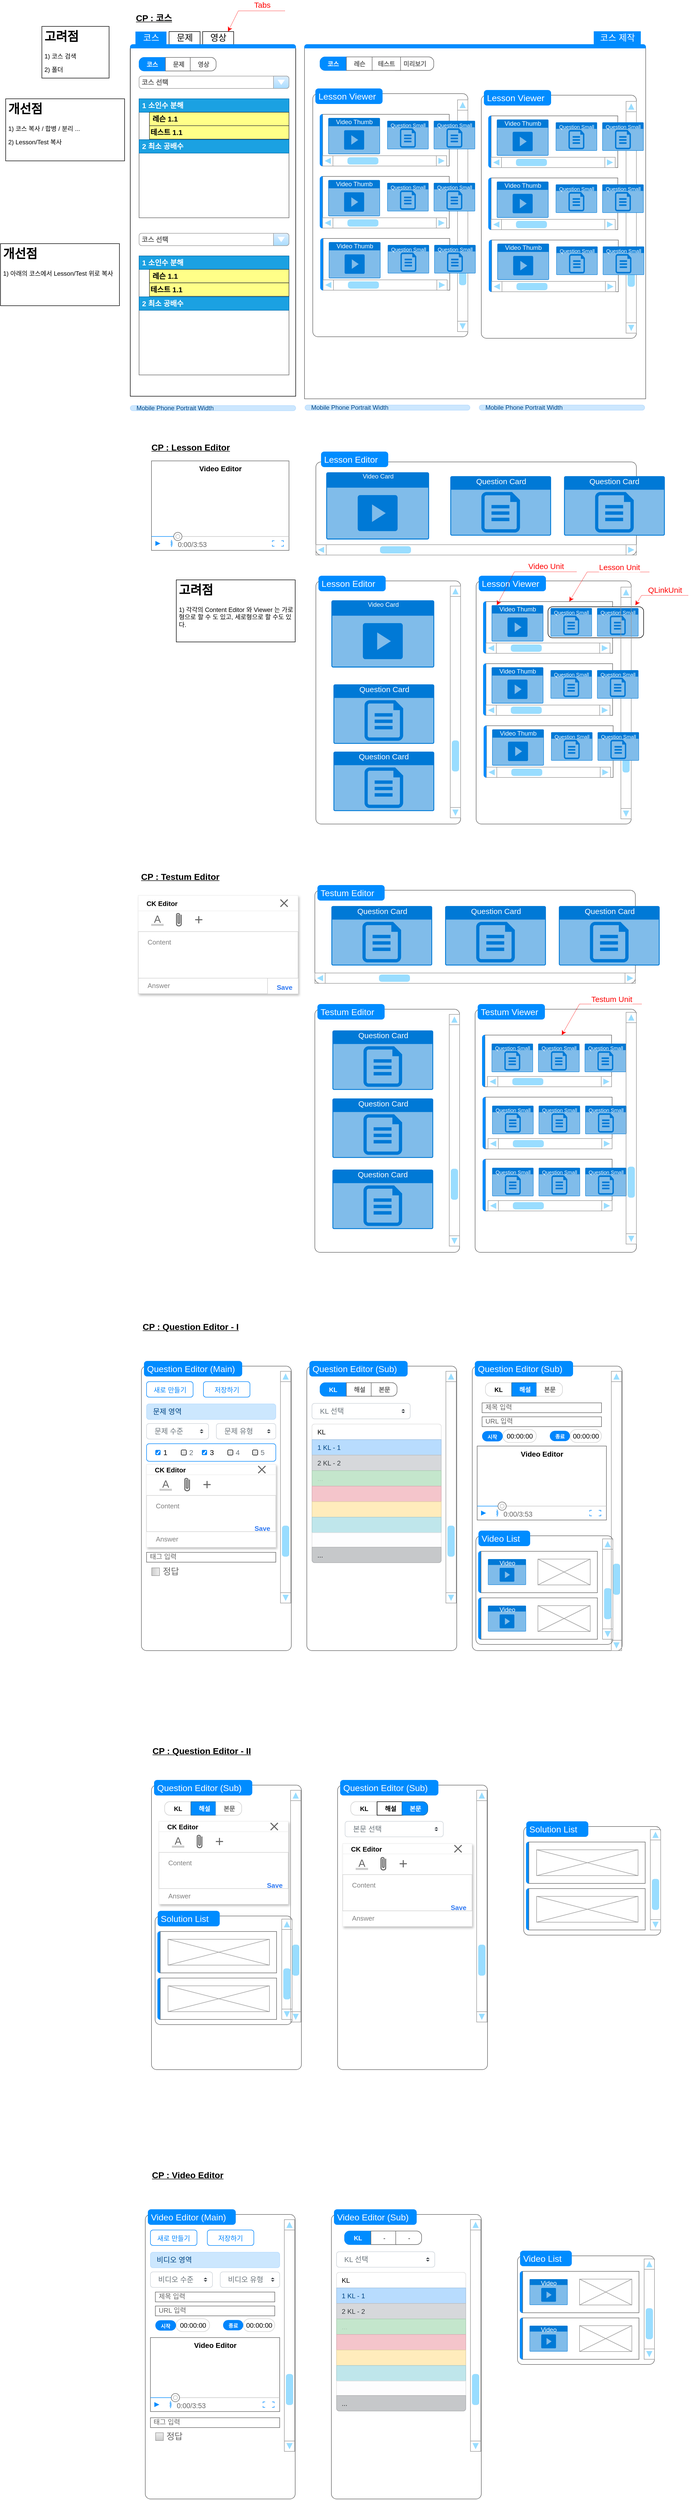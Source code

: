 <mxfile version="16.5.1" type="device"><diagram id="QwT3sRZ0rllD4G2HhQ4d" name="CP-UI"><mxGraphModel dx="1791" dy="-2002" grid="1" gridSize="10" guides="1" tooltips="1" connect="1" arrows="1" fold="1" page="1" pageScale="1" pageWidth="1169" pageHeight="827" math="0" shadow="0"><root><mxCell id="0"/><mxCell id="1" parent="0"/><mxCell id="JADm8I9M5FOQ43C2BHxh-1" value="" style="strokeWidth=1;shadow=0;dashed=0;align=center;html=1;shape=mxgraph.mockup.containers.marginRect2;rectMarginTop=32;strokeColor=default;gradientColor=none;recursiveResize=0;fontSize=11;" parent="1" vertex="1"><mxGeometry x="81" y="2560" width="320" height="705" as="geometry"/></mxCell><mxCell id="JADm8I9M5FOQ43C2BHxh-2" value="코스" style="strokeWidth=1;shadow=0;dashed=0;align=center;html=1;shape=mxgraph.mockup.containers.rrect;rSize=0;fontSize=17;gradientColor=none;fillColor=#008CFF;fontColor=#FFFFFF;strokeColor=none;" parent="JADm8I9M5FOQ43C2BHxh-1" vertex="1"><mxGeometry width="60" height="25" relative="1" as="geometry"><mxPoint x="10" as="offset"/></mxGeometry></mxCell><mxCell id="JADm8I9M5FOQ43C2BHxh-3" value="문제" style="strokeWidth=1;shadow=0;dashed=0;align=center;html=1;shape=mxgraph.mockup.containers.rrect;rSize=0;fontSize=17;fontColor=#000000;strokeColor=#000000;fillColor=none;" parent="JADm8I9M5FOQ43C2BHxh-1" vertex="1"><mxGeometry width="60" height="25" relative="1" as="geometry"><mxPoint x="75" as="offset"/></mxGeometry></mxCell><mxCell id="JADm8I9M5FOQ43C2BHxh-4" value="영상" style="strokeWidth=1;shadow=0;dashed=0;align=center;html=1;shape=mxgraph.mockup.containers.rrect;rSize=0;fontSize=17;gradientColor=none;strokeColor=#000000;" parent="JADm8I9M5FOQ43C2BHxh-1" vertex="1"><mxGeometry width="60" height="25" relative="1" as="geometry"><mxPoint x="140" as="offset"/></mxGeometry></mxCell><mxCell id="JADm8I9M5FOQ43C2BHxh-5" value="" style="strokeWidth=1;shadow=0;dashed=0;align=center;html=1;shape=mxgraph.mockup.containers.topButton;rSize=5;strokeColor=#008cff;fillColor=#008cff;gradientColor=none;resizeWidth=1;movable=0;deletable=1;" parent="JADm8I9M5FOQ43C2BHxh-1" vertex="1"><mxGeometry width="320" height="7" relative="1" as="geometry"><mxPoint y="25" as="offset"/></mxGeometry></mxCell><mxCell id="JADm8I9M5FOQ43C2BHxh-11" value="코스 선택" style="strokeWidth=1;shadow=0;dashed=0;align=center;html=1;shape=mxgraph.mockup.forms.comboBox;strokeColor=#999999;fillColor=#ddeeff;align=left;fillColor2=#aaddff;mainText=;fontColor=#666666;fontSize=13;spacingLeft=3;fontStyle=1" parent="JADm8I9M5FOQ43C2BHxh-1" vertex="1"><mxGeometry x="17" y="86.18" width="290" height="23.82" as="geometry"/></mxCell><mxCell id="JADm8I9M5FOQ43C2BHxh-17" value="" style="strokeWidth=1;shadow=0;dashed=0;align=center;html=1;shape=mxgraph.mockup.containers.rrect;rSize=0;strokeColor=#666666;fontColor=#000000;fillColor=none;recursiveResize=0;" parent="JADm8I9M5FOQ43C2BHxh-1" vertex="1"><mxGeometry x="17" y="130" width="290" height="230" as="geometry"/></mxCell><mxCell id="JADm8I9M5FOQ43C2BHxh-18" value="&lt;font style=&quot;font-size: 14px&quot;&gt;&amp;nbsp;1 소인수 분해&lt;/font&gt;" style="strokeColor=#006EAF;fillColor=#1ba1e2;strokeWidth=1;shadow=0;dashed=0;align=left;html=1;shape=mxgraph.mockup.containers.rrect;rSize=0;fontSize=17;fontStyle=1;resizeWidth=1;fontColor=#ffffff;" parent="JADm8I9M5FOQ43C2BHxh-17" vertex="1"><mxGeometry width="290" height="26" relative="1" as="geometry"/></mxCell><mxCell id="JADm8I9M5FOQ43C2BHxh-19" value="&lt;font style=&quot;font-size: 14px&quot;&gt;&amp;nbsp;레슨 1.1&lt;/font&gt;" style="strokeColor=#36393d;fillColor=#ffff88;strokeWidth=1;shadow=0;dashed=0;align=left;html=1;shape=mxgraph.mockup.containers.rrect;rSize=0;fontSize=17;fontStyle=1;resizeWidth=1;" parent="JADm8I9M5FOQ43C2BHxh-17" vertex="1"><mxGeometry width="270" height="26" relative="1" as="geometry"><mxPoint x="20" y="26" as="offset"/></mxGeometry></mxCell><mxCell id="JADm8I9M5FOQ43C2BHxh-20" value="&lt;font style=&quot;font-size: 14px&quot;&gt;테스트 1.1&lt;/font&gt;" style="strokeWidth=1;shadow=0;dashed=0;align=left;html=1;shape=mxgraph.mockup.containers.rrect;rSize=0;fontSize=17;fontStyle=1;fillColor=#ffff88;strokeColor=#36393d;resizeWidth=1;" parent="JADm8I9M5FOQ43C2BHxh-17" vertex="1"><mxGeometry width="270" height="26" relative="1" as="geometry"><mxPoint x="20" y="52" as="offset"/></mxGeometry></mxCell><mxCell id="JADm8I9M5FOQ43C2BHxh-21" value="&amp;nbsp;2 최소 공배수" style="strokeColor=#006EAF;fillColor=#1ba1e2;strokeWidth=1;shadow=0;dashed=0;align=left;html=1;shape=mxgraph.mockup.containers.rrect;rSize=0;fontSize=14;fontColor=#ffffff;fontStyle=1;resizeWidth=1;" parent="JADm8I9M5FOQ43C2BHxh-17" vertex="1"><mxGeometry y="1" width="290" height="26" relative="1" as="geometry"><mxPoint y="-151" as="offset"/></mxGeometry></mxCell><mxCell id="JADm8I9M5FOQ43C2BHxh-6" value="" style="strokeWidth=1;shadow=0;dashed=0;align=center;html=1;shape=mxgraph.mockup.rrect;rSize=10;fillColor=#ffffff;strokeColor=#666666;fontColor=#000000;" parent="JADm8I9M5FOQ43C2BHxh-1" vertex="1"><mxGeometry x="17" y="50" width="149" height="26.18" as="geometry"/></mxCell><mxCell id="JADm8I9M5FOQ43C2BHxh-7" value="&lt;font style=&quot;font-size: 12px&quot;&gt;문제&lt;/font&gt;" style="strokeColor=inherit;fillColor=inherit;gradientColor=inherit;strokeWidth=1;shadow=0;dashed=0;align=center;html=1;shape=mxgraph.mockup.rrect;rSize=0;fontSize=17;fontColor=#666666;fontStyle=1;resizeHeight=1;" parent="JADm8I9M5FOQ43C2BHxh-6" vertex="1"><mxGeometry width="50" height="26.18" relative="1" as="geometry"><mxPoint x="51" as="offset"/></mxGeometry></mxCell><mxCell id="JADm8I9M5FOQ43C2BHxh-9" value="&lt;font style=&quot;font-size: 12px&quot;&gt;영상&lt;/font&gt;" style="strokeColor=inherit;fillColor=inherit;gradientColor=inherit;strokeWidth=1;shadow=0;dashed=0;align=center;html=1;shape=mxgraph.mockup.rightButton;rSize=10;fontSize=17;fontColor=#666666;fontStyle=1;resizeHeight=1;" parent="JADm8I9M5FOQ43C2BHxh-6" vertex="1"><mxGeometry x="1" width="50" height="26.18" relative="1" as="geometry"><mxPoint x="-50" as="offset"/></mxGeometry></mxCell><mxCell id="JADm8I9M5FOQ43C2BHxh-10" value="&lt;font style=&quot;font-size: 12px&quot;&gt;코스&lt;/font&gt;" style="strokeWidth=1;shadow=0;dashed=0;align=center;html=1;shape=mxgraph.mockup.leftButton;rSize=10;fontSize=17;fontColor=#ffffff;fontStyle=1;fillColor=#008cff;strokeColor=#008cff;resizeHeight=1;" parent="JADm8I9M5FOQ43C2BHxh-6" vertex="1"><mxGeometry width="50" height="26.18" relative="1" as="geometry"/></mxCell><mxCell id="ONGQw8aFGRkKsBSKiQLy-371" value="코스 선택" style="strokeWidth=1;shadow=0;dashed=0;align=center;html=1;shape=mxgraph.mockup.forms.comboBox;strokeColor=#999999;fillColor=#ddeeff;align=left;fillColor2=#aaddff;mainText=;fontColor=#666666;fontSize=13;spacingLeft=3;fontStyle=1" parent="JADm8I9M5FOQ43C2BHxh-1" vertex="1"><mxGeometry x="17" y="390" width="290" height="23.82" as="geometry"/></mxCell><mxCell id="ONGQw8aFGRkKsBSKiQLy-372" value="" style="strokeWidth=1;shadow=0;dashed=0;align=center;html=1;shape=mxgraph.mockup.containers.rrect;rSize=0;strokeColor=#666666;fontColor=#000000;fillColor=none;recursiveResize=0;" parent="JADm8I9M5FOQ43C2BHxh-1" vertex="1"><mxGeometry x="17" y="433.82" width="290" height="230" as="geometry"/></mxCell><mxCell id="ONGQw8aFGRkKsBSKiQLy-373" value="&lt;font style=&quot;font-size: 14px&quot;&gt;&amp;nbsp;1 소인수 분해&lt;/font&gt;" style="strokeColor=#006EAF;fillColor=#1ba1e2;strokeWidth=1;shadow=0;dashed=0;align=left;html=1;shape=mxgraph.mockup.containers.rrect;rSize=0;fontSize=17;fontStyle=1;resizeWidth=1;fontColor=#ffffff;" parent="ONGQw8aFGRkKsBSKiQLy-372" vertex="1"><mxGeometry width="290" height="26" relative="1" as="geometry"/></mxCell><mxCell id="ONGQw8aFGRkKsBSKiQLy-374" value="&lt;font style=&quot;font-size: 14px&quot;&gt;&amp;nbsp;레슨 1.1&lt;/font&gt;" style="strokeColor=#36393d;fillColor=#ffff88;strokeWidth=1;shadow=0;dashed=0;align=left;html=1;shape=mxgraph.mockup.containers.rrect;rSize=0;fontSize=17;fontStyle=1;resizeWidth=1;" parent="ONGQw8aFGRkKsBSKiQLy-372" vertex="1"><mxGeometry width="270" height="26" relative="1" as="geometry"><mxPoint x="20" y="26" as="offset"/></mxGeometry></mxCell><mxCell id="ONGQw8aFGRkKsBSKiQLy-375" value="&lt;font style=&quot;font-size: 14px&quot;&gt;테스트 1.1&lt;/font&gt;" style="strokeWidth=1;shadow=0;dashed=0;align=left;html=1;shape=mxgraph.mockup.containers.rrect;rSize=0;fontSize=17;fontStyle=1;fillColor=#ffff88;strokeColor=#36393d;resizeWidth=1;" parent="ONGQw8aFGRkKsBSKiQLy-372" vertex="1"><mxGeometry width="270" height="26" relative="1" as="geometry"><mxPoint x="20" y="52" as="offset"/></mxGeometry></mxCell><mxCell id="ONGQw8aFGRkKsBSKiQLy-376" value="&amp;nbsp;2 최소 공배수" style="strokeColor=#006EAF;fillColor=#1ba1e2;strokeWidth=1;shadow=0;dashed=0;align=left;html=1;shape=mxgraph.mockup.containers.rrect;rSize=0;fontSize=14;fontColor=#ffffff;fontStyle=1;resizeWidth=1;" parent="ONGQw8aFGRkKsBSKiQLy-372" vertex="1"><mxGeometry y="1" width="290" height="26" relative="1" as="geometry"><mxPoint y="-151" as="offset"/></mxGeometry></mxCell><mxCell id="JADm8I9M5FOQ43C2BHxh-22" value="" style="strokeWidth=1;shadow=0;dashed=0;align=center;html=1;shape=mxgraph.mockup.containers.marginRect2;rectMarginTop=32;strokeColor=#666666;gradientColor=none;recursiveResize=0;expand=0;" parent="1" vertex="1"><mxGeometry x="418" y="2560" width="660" height="710" as="geometry"/></mxCell><mxCell id="JADm8I9M5FOQ43C2BHxh-24" value="코스 제작" style="strokeWidth=1;shadow=0;dashed=0;align=center;html=1;shape=mxgraph.mockup.containers.rrect;rSize=0;fontSize=17;fontColor=#ffffff;strokeColor=#008cff;fillColor=#008cff;" parent="JADm8I9M5FOQ43C2BHxh-22" vertex="1"><mxGeometry width="90" height="25" relative="1" as="geometry"><mxPoint x="560" as="offset"/></mxGeometry></mxCell><mxCell id="JADm8I9M5FOQ43C2BHxh-26" value="" style="strokeWidth=1;shadow=0;dashed=0;align=center;html=1;shape=mxgraph.mockup.containers.topButton;rSize=5;strokeColor=#008cff;fillColor=#008cff;gradientColor=none;resizeWidth=1;movable=0;deletable=1;" parent="JADm8I9M5FOQ43C2BHxh-22" vertex="1"><mxGeometry width="660" height="7" relative="1" as="geometry"><mxPoint y="25" as="offset"/></mxGeometry></mxCell><mxCell id="JADm8I9M5FOQ43C2BHxh-55" value="" style="strokeWidth=1;shadow=0;dashed=0;align=center;html=1;shape=mxgraph.mockup.rrect;rSize=10;fillColor=#ffffff;strokeColor=#666666;fontColor=#000000;" parent="JADm8I9M5FOQ43C2BHxh-22" vertex="1"><mxGeometry x="30" y="49" width="220" height="26.18" as="geometry"/></mxCell><mxCell id="JADm8I9M5FOQ43C2BHxh-56" value="&lt;span style=&quot;font-size: 12px&quot;&gt;레슨&lt;/span&gt;" style="strokeColor=inherit;fillColor=inherit;gradientColor=inherit;strokeWidth=1;shadow=0;dashed=0;align=center;html=1;shape=mxgraph.mockup.rrect;rSize=0;fontSize=17;fontColor=#666666;fontStyle=1;resizeHeight=1;" parent="JADm8I9M5FOQ43C2BHxh-55" vertex="1"><mxGeometry width="50" height="26.18" relative="1" as="geometry"><mxPoint x="51" as="offset"/></mxGeometry></mxCell><mxCell id="JADm8I9M5FOQ43C2BHxh-57" value="&lt;font style=&quot;font-size: 12px&quot;&gt;미리보기&lt;/font&gt;" style="strokeColor=inherit;fillColor=inherit;gradientColor=inherit;strokeWidth=1;shadow=0;dashed=0;align=center;html=1;shape=mxgraph.mockup.rightButton;rSize=10;fontSize=17;fontColor=#666666;fontStyle=1;resizeHeight=1;" parent="JADm8I9M5FOQ43C2BHxh-55" vertex="1"><mxGeometry x="1" width="74" height="26.18" relative="1" as="geometry"><mxPoint x="-74" as="offset"/></mxGeometry></mxCell><mxCell id="JADm8I9M5FOQ43C2BHxh-58" value="&lt;font style=&quot;font-size: 12px&quot;&gt;코스&lt;/font&gt;" style="strokeWidth=1;shadow=0;dashed=0;align=center;html=1;shape=mxgraph.mockup.leftButton;rSize=10;fontSize=17;fontColor=#ffffff;fontStyle=1;fillColor=#008cff;strokeColor=#008cff;resizeHeight=1;" parent="JADm8I9M5FOQ43C2BHxh-55" vertex="1"><mxGeometry width="50" height="26.18" relative="1" as="geometry"/></mxCell><mxCell id="JADm8I9M5FOQ43C2BHxh-59" value="&lt;font style=&quot;font-size: 12px&quot;&gt;테스트&lt;/font&gt;" style="strokeColor=inherit;fillColor=inherit;gradientColor=inherit;strokeWidth=1;shadow=0;dashed=0;align=center;html=1;shape=mxgraph.mockup.rrect;rSize=0;fontSize=17;fontColor=#666666;fontStyle=1;resizeHeight=1;" parent="JADm8I9M5FOQ43C2BHxh-55" vertex="1"><mxGeometry x="100.81" width="55" height="26.18" as="geometry"/></mxCell><mxCell id="ONGQw8aFGRkKsBSKiQLy-323" value="" style="shape=mxgraph.mockup.containers.marginRect;rectMarginTop=10;strokeColor=#666666;strokeWidth=1;dashed=0;rounded=1;arcSize=5;recursiveResize=0;fontSize=14;fontColor=#000000;fillColor=none;overflow=hidden;container=1;expand=0;" parent="JADm8I9M5FOQ43C2BHxh-22" vertex="1"><mxGeometry x="16" y="110" width="300" height="480" as="geometry"/></mxCell><mxCell id="ONGQw8aFGRkKsBSKiQLy-324" value="" style="verticalLabelPosition=bottom;shadow=0;dashed=0;align=center;html=1;verticalAlign=top;strokeWidth=1;shape=mxgraph.mockup.navigation.scrollBar;strokeColor=#999999;barPos=20;fillColor2=#99ddff;strokeColor2=none;direction=north;fontSize=10;fontColor=#000000;fillColor=none;" parent="ONGQw8aFGRkKsBSKiQLy-323" vertex="1"><mxGeometry x="280" y="22" width="20" height="448" as="geometry"/></mxCell><mxCell id="ONGQw8aFGRkKsBSKiQLy-325" value="Lesson Viewer" style="shape=rect;strokeColor=none;fillColor=#008cff;strokeWidth=1;dashed=0;rounded=1;arcSize=20;fontColor=#ffffff;fontSize=17;spacing=2;spacingTop=-2;align=left;autosize=1;spacingLeft=4;resizeWidth=0;resizeHeight=0;perimeter=none;" parent="ONGQw8aFGRkKsBSKiQLy-323" vertex="1"><mxGeometry x="5" width="130" height="30" as="geometry"/></mxCell><mxCell id="ONGQw8aFGRkKsBSKiQLy-326" value="" style="group;recursiveResize=0;expand=0;" parent="ONGQw8aFGRkKsBSKiQLy-323" vertex="1" connectable="0"><mxGeometry x="14" y="170" width="250" height="100" as="geometry"/></mxCell><mxCell id="ONGQw8aFGRkKsBSKiQLy-327" value="" style="strokeWidth=1;shadow=0;dashed=0;align=center;html=1;shape=mxgraph.mockup.containers.marginRect2;rectMarginLeft=5;strokeColor=#666666;gradientColor=none;fontSize=14;fontColor=#000000;container=0;" parent="ONGQw8aFGRkKsBSKiQLy-326" vertex="1"><mxGeometry width="250" height="100.0" as="geometry"/></mxCell><mxCell id="ONGQw8aFGRkKsBSKiQLy-328" value="" style="strokeWidth=1;shadow=0;dashed=0;align=center;html=1;shape=mxgraph.mockup.containers.leftButton;rSize=5;strokeColor=#008cff;fillColor=#008cff;resizeHeight=1;movable=0;deletable=0;fontSize=14;fontColor=#000000;" parent="ONGQw8aFGRkKsBSKiQLy-326" vertex="1"><mxGeometry width="4.375" height="100.0" as="geometry"><mxPoint x="60" as="offset"/></mxGeometry></mxCell><mxCell id="ONGQw8aFGRkKsBSKiQLy-329" value="Video Thumb" style="html=1;strokeColor=none;fillColor=#0079D6;labelPosition=center;verticalLabelPosition=middle;verticalAlign=top;align=center;fontSize=12;outlineConnect=0;spacingTop=-6;fontColor=#FFFFFF;sketch=0;shape=mxgraph.sitemap.video;" parent="ONGQw8aFGRkKsBSKiQLy-326" vertex="1"><mxGeometry x="16" y="7" width="100" height="70" as="geometry"/></mxCell><mxCell id="ONGQw8aFGRkKsBSKiQLy-330" value="&lt;span style=&quot;font-size: 10px&quot;&gt;Question Small&lt;/span&gt;" style="html=1;strokeColor=none;fillColor=#0079D6;labelPosition=center;verticalLabelPosition=middle;verticalAlign=top;align=center;fontSize=12;outlineConnect=0;spacingTop=-6;fontColor=#FFFFFF;sketch=0;shape=mxgraph.sitemap.text;" parent="ONGQw8aFGRkKsBSKiQLy-326" vertex="1"><mxGeometry x="130" y="12.5" width="80" height="55" as="geometry"/></mxCell><mxCell id="ONGQw8aFGRkKsBSKiQLy-331" value="&lt;span style=&quot;font-size: 10px&quot;&gt;Question Small&lt;/span&gt;" style="html=1;strokeColor=none;fillColor=#0079D6;labelPosition=center;verticalLabelPosition=middle;verticalAlign=top;align=center;fontSize=12;outlineConnect=0;spacingTop=-6;fontColor=#FFFFFF;sketch=0;shape=mxgraph.sitemap.text;" parent="ONGQw8aFGRkKsBSKiQLy-326" vertex="1"><mxGeometry x="220" y="12.5" width="80" height="55" as="geometry"/></mxCell><mxCell id="ONGQw8aFGRkKsBSKiQLy-332" value="" style="verticalLabelPosition=bottom;shadow=0;dashed=0;align=center;html=1;verticalAlign=top;strokeWidth=1;shape=mxgraph.mockup.navigation.scrollBar;strokeColor=#999999;barPos=20;fillColor2=#99ddff;strokeColor2=none;fontSize=10;fontColor=#000000;fillColor=none;" parent="ONGQw8aFGRkKsBSKiQLy-326" vertex="1"><mxGeometry x="5" y="80" width="240" height="20" as="geometry"/></mxCell><mxCell id="ONGQw8aFGRkKsBSKiQLy-333" value="" style="group;recursiveResize=0;expand=0;" parent="ONGQw8aFGRkKsBSKiQLy-323" vertex="1" connectable="0"><mxGeometry x="14" y="50" width="250" height="100" as="geometry"/></mxCell><mxCell id="ONGQw8aFGRkKsBSKiQLy-334" value="" style="strokeWidth=1;shadow=0;dashed=0;align=center;html=1;shape=mxgraph.mockup.containers.marginRect2;rectMarginLeft=5;strokeColor=#666666;gradientColor=none;fontSize=14;fontColor=#000000;container=0;" parent="ONGQw8aFGRkKsBSKiQLy-333" vertex="1"><mxGeometry width="250" height="100.0" as="geometry"/></mxCell><mxCell id="ONGQw8aFGRkKsBSKiQLy-335" value="" style="strokeWidth=1;shadow=0;dashed=0;align=center;html=1;shape=mxgraph.mockup.containers.leftButton;rSize=5;strokeColor=#008cff;fillColor=#008cff;resizeHeight=1;movable=0;deletable=0;fontSize=14;fontColor=#000000;" parent="ONGQw8aFGRkKsBSKiQLy-333" vertex="1"><mxGeometry width="4.375" height="100.0" as="geometry"><mxPoint x="60" as="offset"/></mxGeometry></mxCell><mxCell id="ONGQw8aFGRkKsBSKiQLy-336" value="Video Thumb" style="html=1;strokeColor=none;fillColor=#0079D6;labelPosition=center;verticalLabelPosition=middle;verticalAlign=top;align=center;fontSize=12;outlineConnect=0;spacingTop=-6;fontColor=#FFFFFF;sketch=0;shape=mxgraph.sitemap.video;" parent="ONGQw8aFGRkKsBSKiQLy-333" vertex="1"><mxGeometry x="16" y="7" width="100" height="70" as="geometry"/></mxCell><mxCell id="ONGQw8aFGRkKsBSKiQLy-337" value="&lt;span style=&quot;font-size: 10px&quot;&gt;Question Small&lt;/span&gt;" style="html=1;strokeColor=none;fillColor=#0079D6;labelPosition=center;verticalLabelPosition=middle;verticalAlign=top;align=center;fontSize=12;outlineConnect=0;spacingTop=-6;fontColor=#FFFFFF;sketch=0;shape=mxgraph.sitemap.text;" parent="ONGQw8aFGRkKsBSKiQLy-333" vertex="1"><mxGeometry x="130" y="12.5" width="80" height="55" as="geometry"/></mxCell><mxCell id="ONGQw8aFGRkKsBSKiQLy-338" value="&lt;span style=&quot;font-size: 10px&quot;&gt;Question Small&lt;/span&gt;" style="html=1;strokeColor=none;fillColor=#0079D6;labelPosition=center;verticalLabelPosition=middle;verticalAlign=top;align=center;fontSize=12;outlineConnect=0;spacingTop=-6;fontColor=#FFFFFF;sketch=0;shape=mxgraph.sitemap.text;" parent="ONGQw8aFGRkKsBSKiQLy-333" vertex="1"><mxGeometry x="220" y="12.5" width="80" height="55" as="geometry"/></mxCell><mxCell id="ONGQw8aFGRkKsBSKiQLy-339" value="" style="verticalLabelPosition=bottom;shadow=0;dashed=0;align=center;html=1;verticalAlign=top;strokeWidth=1;shape=mxgraph.mockup.navigation.scrollBar;strokeColor=#999999;barPos=20;fillColor2=#99ddff;strokeColor2=none;fontSize=10;fontColor=#000000;fillColor=none;" parent="ONGQw8aFGRkKsBSKiQLy-333" vertex="1"><mxGeometry x="5" y="80" width="240" height="20" as="geometry"/></mxCell><mxCell id="ONGQw8aFGRkKsBSKiQLy-340" value="" style="group;recursiveResize=0;expand=0;" parent="ONGQw8aFGRkKsBSKiQLy-323" vertex="1" connectable="0"><mxGeometry x="15" y="290" width="250" height="100" as="geometry"/></mxCell><mxCell id="ONGQw8aFGRkKsBSKiQLy-341" value="" style="strokeWidth=1;shadow=0;dashed=0;align=center;html=1;shape=mxgraph.mockup.containers.marginRect2;rectMarginLeft=5;strokeColor=#666666;gradientColor=none;fontSize=14;fontColor=#000000;container=0;" parent="ONGQw8aFGRkKsBSKiQLy-340" vertex="1"><mxGeometry width="250" height="100.0" as="geometry"/></mxCell><mxCell id="ONGQw8aFGRkKsBSKiQLy-342" value="" style="strokeWidth=1;shadow=0;dashed=0;align=center;html=1;shape=mxgraph.mockup.containers.leftButton;rSize=5;strokeColor=#008cff;fillColor=#008cff;resizeHeight=1;movable=0;deletable=0;fontSize=14;fontColor=#000000;" parent="ONGQw8aFGRkKsBSKiQLy-340" vertex="1"><mxGeometry width="4.375" height="100.0" as="geometry"><mxPoint x="60" as="offset"/></mxGeometry></mxCell><mxCell id="ONGQw8aFGRkKsBSKiQLy-343" value="Video Thumb" style="html=1;strokeColor=none;fillColor=#0079D6;labelPosition=center;verticalLabelPosition=middle;verticalAlign=top;align=center;fontSize=12;outlineConnect=0;spacingTop=-6;fontColor=#FFFFFF;sketch=0;shape=mxgraph.sitemap.video;" parent="ONGQw8aFGRkKsBSKiQLy-340" vertex="1"><mxGeometry x="16" y="7" width="100" height="70" as="geometry"/></mxCell><mxCell id="ONGQw8aFGRkKsBSKiQLy-344" value="&lt;span style=&quot;font-size: 10px&quot;&gt;Question Small&lt;/span&gt;" style="html=1;strokeColor=none;fillColor=#0079D6;labelPosition=center;verticalLabelPosition=middle;verticalAlign=top;align=center;fontSize=12;outlineConnect=0;spacingTop=-6;fontColor=#FFFFFF;sketch=0;shape=mxgraph.sitemap.text;" parent="ONGQw8aFGRkKsBSKiQLy-340" vertex="1"><mxGeometry x="130" y="12.5" width="80" height="55" as="geometry"/></mxCell><mxCell id="ONGQw8aFGRkKsBSKiQLy-345" value="&lt;span style=&quot;font-size: 10px&quot;&gt;Question Small&lt;/span&gt;" style="html=1;strokeColor=none;fillColor=#0079D6;labelPosition=center;verticalLabelPosition=middle;verticalAlign=top;align=center;fontSize=12;outlineConnect=0;spacingTop=-6;fontColor=#FFFFFF;sketch=0;shape=mxgraph.sitemap.text;" parent="ONGQw8aFGRkKsBSKiQLy-340" vertex="1"><mxGeometry x="220" y="12.5" width="80" height="55" as="geometry"/></mxCell><mxCell id="ONGQw8aFGRkKsBSKiQLy-346" value="" style="verticalLabelPosition=bottom;shadow=0;dashed=0;align=center;html=1;verticalAlign=top;strokeWidth=1;shape=mxgraph.mockup.navigation.scrollBar;strokeColor=#999999;barPos=20;fillColor2=#99ddff;strokeColor2=none;fontSize=10;fontColor=#000000;fillColor=none;" parent="ONGQw8aFGRkKsBSKiQLy-340" vertex="1"><mxGeometry x="5" y="80" width="240" height="20" as="geometry"/></mxCell><mxCell id="ONGQw8aFGRkKsBSKiQLy-347" value="" style="shape=mxgraph.mockup.containers.marginRect;rectMarginTop=10;strokeColor=#666666;strokeWidth=1;dashed=0;rounded=1;arcSize=5;recursiveResize=0;fontSize=14;fontColor=#000000;fillColor=none;overflow=hidden;container=1;expand=0;" parent="JADm8I9M5FOQ43C2BHxh-22" vertex="1"><mxGeometry x="342" y="113" width="300" height="480" as="geometry"/></mxCell><mxCell id="ONGQw8aFGRkKsBSKiQLy-348" value="" style="verticalLabelPosition=bottom;shadow=0;dashed=0;align=center;html=1;verticalAlign=top;strokeWidth=1;shape=mxgraph.mockup.navigation.scrollBar;strokeColor=#999999;barPos=20;fillColor2=#99ddff;strokeColor2=none;direction=north;fontSize=10;fontColor=#000000;fillColor=none;" parent="ONGQw8aFGRkKsBSKiQLy-347" vertex="1"><mxGeometry x="280" y="22" width="20" height="448" as="geometry"/></mxCell><mxCell id="ONGQw8aFGRkKsBSKiQLy-349" value="Lesson Viewer" style="shape=rect;strokeColor=none;fillColor=#008cff;strokeWidth=1;dashed=0;rounded=1;arcSize=20;fontColor=#ffffff;fontSize=17;spacing=2;spacingTop=-2;align=left;autosize=1;spacingLeft=4;resizeWidth=0;resizeHeight=0;perimeter=none;" parent="ONGQw8aFGRkKsBSKiQLy-347" vertex="1"><mxGeometry x="5" width="130" height="30" as="geometry"/></mxCell><mxCell id="ONGQw8aFGRkKsBSKiQLy-350" value="" style="group;recursiveResize=0;expand=0;" parent="ONGQw8aFGRkKsBSKiQLy-347" vertex="1" connectable="0"><mxGeometry x="14" y="170" width="250" height="100" as="geometry"/></mxCell><mxCell id="ONGQw8aFGRkKsBSKiQLy-351" value="" style="strokeWidth=1;shadow=0;dashed=0;align=center;html=1;shape=mxgraph.mockup.containers.marginRect2;rectMarginLeft=5;strokeColor=#666666;gradientColor=none;fontSize=14;fontColor=#000000;container=0;" parent="ONGQw8aFGRkKsBSKiQLy-350" vertex="1"><mxGeometry width="250" height="100.0" as="geometry"/></mxCell><mxCell id="ONGQw8aFGRkKsBSKiQLy-352" value="" style="strokeWidth=1;shadow=0;dashed=0;align=center;html=1;shape=mxgraph.mockup.containers.leftButton;rSize=5;strokeColor=#008cff;fillColor=#008cff;resizeHeight=1;movable=0;deletable=0;fontSize=14;fontColor=#000000;" parent="ONGQw8aFGRkKsBSKiQLy-350" vertex="1"><mxGeometry width="4.375" height="100.0" as="geometry"><mxPoint x="60" as="offset"/></mxGeometry></mxCell><mxCell id="ONGQw8aFGRkKsBSKiQLy-353" value="Video Thumb" style="html=1;strokeColor=none;fillColor=#0079D6;labelPosition=center;verticalLabelPosition=middle;verticalAlign=top;align=center;fontSize=12;outlineConnect=0;spacingTop=-6;fontColor=#FFFFFF;sketch=0;shape=mxgraph.sitemap.video;" parent="ONGQw8aFGRkKsBSKiQLy-350" vertex="1"><mxGeometry x="16" y="7" width="100" height="70" as="geometry"/></mxCell><mxCell id="ONGQw8aFGRkKsBSKiQLy-354" value="&lt;span style=&quot;font-size: 10px&quot;&gt;Question Small&lt;/span&gt;" style="html=1;strokeColor=none;fillColor=#0079D6;labelPosition=center;verticalLabelPosition=middle;verticalAlign=top;align=center;fontSize=12;outlineConnect=0;spacingTop=-6;fontColor=#FFFFFF;sketch=0;shape=mxgraph.sitemap.text;" parent="ONGQw8aFGRkKsBSKiQLy-350" vertex="1"><mxGeometry x="130" y="12.5" width="80" height="55" as="geometry"/></mxCell><mxCell id="ONGQw8aFGRkKsBSKiQLy-355" value="&lt;span style=&quot;font-size: 10px&quot;&gt;Question Small&lt;/span&gt;" style="html=1;strokeColor=none;fillColor=#0079D6;labelPosition=center;verticalLabelPosition=middle;verticalAlign=top;align=center;fontSize=12;outlineConnect=0;spacingTop=-6;fontColor=#FFFFFF;sketch=0;shape=mxgraph.sitemap.text;" parent="ONGQw8aFGRkKsBSKiQLy-350" vertex="1"><mxGeometry x="220" y="12.5" width="80" height="55" as="geometry"/></mxCell><mxCell id="ONGQw8aFGRkKsBSKiQLy-356" value="" style="verticalLabelPosition=bottom;shadow=0;dashed=0;align=center;html=1;verticalAlign=top;strokeWidth=1;shape=mxgraph.mockup.navigation.scrollBar;strokeColor=#999999;barPos=20;fillColor2=#99ddff;strokeColor2=none;fontSize=10;fontColor=#000000;fillColor=none;" parent="ONGQw8aFGRkKsBSKiQLy-350" vertex="1"><mxGeometry x="5" y="80" width="240" height="20" as="geometry"/></mxCell><mxCell id="ONGQw8aFGRkKsBSKiQLy-357" value="" style="group;recursiveResize=0;expand=0;" parent="ONGQw8aFGRkKsBSKiQLy-347" vertex="1" connectable="0"><mxGeometry x="14" y="50" width="250" height="100" as="geometry"/></mxCell><mxCell id="ONGQw8aFGRkKsBSKiQLy-358" value="" style="strokeWidth=1;shadow=0;dashed=0;align=center;html=1;shape=mxgraph.mockup.containers.marginRect2;rectMarginLeft=5;strokeColor=#666666;gradientColor=none;fontSize=14;fontColor=#000000;container=0;" parent="ONGQw8aFGRkKsBSKiQLy-357" vertex="1"><mxGeometry width="250" height="100.0" as="geometry"/></mxCell><mxCell id="ONGQw8aFGRkKsBSKiQLy-359" value="" style="strokeWidth=1;shadow=0;dashed=0;align=center;html=1;shape=mxgraph.mockup.containers.leftButton;rSize=5;strokeColor=#008cff;fillColor=#008cff;resizeHeight=1;movable=0;deletable=0;fontSize=14;fontColor=#000000;" parent="ONGQw8aFGRkKsBSKiQLy-357" vertex="1"><mxGeometry width="4.375" height="100.0" as="geometry"><mxPoint x="60" as="offset"/></mxGeometry></mxCell><mxCell id="ONGQw8aFGRkKsBSKiQLy-360" value="Video Thumb" style="html=1;strokeColor=none;fillColor=#0079D6;labelPosition=center;verticalLabelPosition=middle;verticalAlign=top;align=center;fontSize=12;outlineConnect=0;spacingTop=-6;fontColor=#FFFFFF;sketch=0;shape=mxgraph.sitemap.video;" parent="ONGQw8aFGRkKsBSKiQLy-357" vertex="1"><mxGeometry x="16" y="7" width="100" height="70" as="geometry"/></mxCell><mxCell id="ONGQw8aFGRkKsBSKiQLy-361" value="&lt;span style=&quot;font-size: 10px&quot;&gt;Question Small&lt;/span&gt;" style="html=1;strokeColor=none;fillColor=#0079D6;labelPosition=center;verticalLabelPosition=middle;verticalAlign=top;align=center;fontSize=12;outlineConnect=0;spacingTop=-6;fontColor=#FFFFFF;sketch=0;shape=mxgraph.sitemap.text;" parent="ONGQw8aFGRkKsBSKiQLy-357" vertex="1"><mxGeometry x="130" y="12.5" width="80" height="55" as="geometry"/></mxCell><mxCell id="ONGQw8aFGRkKsBSKiQLy-362" value="&lt;span style=&quot;font-size: 10px&quot;&gt;Question Small&lt;/span&gt;" style="html=1;strokeColor=none;fillColor=#0079D6;labelPosition=center;verticalLabelPosition=middle;verticalAlign=top;align=center;fontSize=12;outlineConnect=0;spacingTop=-6;fontColor=#FFFFFF;sketch=0;shape=mxgraph.sitemap.text;" parent="ONGQw8aFGRkKsBSKiQLy-357" vertex="1"><mxGeometry x="220" y="12.5" width="80" height="55" as="geometry"/></mxCell><mxCell id="ONGQw8aFGRkKsBSKiQLy-363" value="" style="verticalLabelPosition=bottom;shadow=0;dashed=0;align=center;html=1;verticalAlign=top;strokeWidth=1;shape=mxgraph.mockup.navigation.scrollBar;strokeColor=#999999;barPos=20;fillColor2=#99ddff;strokeColor2=none;fontSize=10;fontColor=#000000;fillColor=none;" parent="ONGQw8aFGRkKsBSKiQLy-357" vertex="1"><mxGeometry x="5" y="80" width="240" height="20" as="geometry"/></mxCell><mxCell id="ONGQw8aFGRkKsBSKiQLy-364" value="" style="group;recursiveResize=0;expand=0;" parent="ONGQw8aFGRkKsBSKiQLy-347" vertex="1" connectable="0"><mxGeometry x="15" y="290" width="250" height="100" as="geometry"/></mxCell><mxCell id="ONGQw8aFGRkKsBSKiQLy-365" value="" style="strokeWidth=1;shadow=0;dashed=0;align=center;html=1;shape=mxgraph.mockup.containers.marginRect2;rectMarginLeft=5;strokeColor=#666666;gradientColor=none;fontSize=14;fontColor=#000000;container=0;" parent="ONGQw8aFGRkKsBSKiQLy-364" vertex="1"><mxGeometry width="250" height="100.0" as="geometry"/></mxCell><mxCell id="ONGQw8aFGRkKsBSKiQLy-366" value="" style="strokeWidth=1;shadow=0;dashed=0;align=center;html=1;shape=mxgraph.mockup.containers.leftButton;rSize=5;strokeColor=#008cff;fillColor=#008cff;resizeHeight=1;movable=0;deletable=0;fontSize=14;fontColor=#000000;" parent="ONGQw8aFGRkKsBSKiQLy-364" vertex="1"><mxGeometry width="4.375" height="100.0" as="geometry"><mxPoint x="60" as="offset"/></mxGeometry></mxCell><mxCell id="ONGQw8aFGRkKsBSKiQLy-367" value="Video Thumb" style="html=1;strokeColor=none;fillColor=#0079D6;labelPosition=center;verticalLabelPosition=middle;verticalAlign=top;align=center;fontSize=12;outlineConnect=0;spacingTop=-6;fontColor=#FFFFFF;sketch=0;shape=mxgraph.sitemap.video;" parent="ONGQw8aFGRkKsBSKiQLy-364" vertex="1"><mxGeometry x="16" y="7" width="100" height="70" as="geometry"/></mxCell><mxCell id="ONGQw8aFGRkKsBSKiQLy-368" value="&lt;span style=&quot;font-size: 10px&quot;&gt;Question Small&lt;/span&gt;" style="html=1;strokeColor=none;fillColor=#0079D6;labelPosition=center;verticalLabelPosition=middle;verticalAlign=top;align=center;fontSize=12;outlineConnect=0;spacingTop=-6;fontColor=#FFFFFF;sketch=0;shape=mxgraph.sitemap.text;" parent="ONGQw8aFGRkKsBSKiQLy-364" vertex="1"><mxGeometry x="130" y="12.5" width="80" height="55" as="geometry"/></mxCell><mxCell id="ONGQw8aFGRkKsBSKiQLy-369" value="&lt;span style=&quot;font-size: 10px&quot;&gt;Question Small&lt;/span&gt;" style="html=1;strokeColor=none;fillColor=#0079D6;labelPosition=center;verticalLabelPosition=middle;verticalAlign=top;align=center;fontSize=12;outlineConnect=0;spacingTop=-6;fontColor=#FFFFFF;sketch=0;shape=mxgraph.sitemap.text;" parent="ONGQw8aFGRkKsBSKiQLy-364" vertex="1"><mxGeometry x="220" y="12.5" width="80" height="55" as="geometry"/></mxCell><mxCell id="ONGQw8aFGRkKsBSKiQLy-370" value="" style="verticalLabelPosition=bottom;shadow=0;dashed=0;align=center;html=1;verticalAlign=top;strokeWidth=1;shape=mxgraph.mockup.navigation.scrollBar;strokeColor=#999999;barPos=20;fillColor2=#99ddff;strokeColor2=none;fontSize=10;fontColor=#000000;fillColor=none;" parent="ONGQw8aFGRkKsBSKiQLy-364" vertex="1"><mxGeometry x="5" y="80" width="240" height="20" as="geometry"/></mxCell><mxCell id="JADm8I9M5FOQ43C2BHxh-28" value="Mobile Phone Portrait Width" style="html=1;shadow=0;dashed=0;shape=mxgraph.bootstrap.rrect;rSize=5;strokeColor=#B8DCFE;strokeWidth=1;fillColor=#CCE7FE;fontColor=#004583;whiteSpace=wrap;align=left;verticalAlign=middle;spacingLeft=10;" parent="1" vertex="1"><mxGeometry x="81" y="3283" width="320" height="10" as="geometry"/></mxCell><mxCell id="JADm8I9M5FOQ43C2BHxh-29" value="Mobile Phone Portrait Width" style="html=1;shadow=0;dashed=0;shape=mxgraph.bootstrap.rrect;rSize=5;strokeColor=#B8DCFE;strokeWidth=1;fillColor=#CCE7FE;fontColor=#004583;whiteSpace=wrap;align=left;verticalAlign=middle;spacingLeft=10;" parent="1" vertex="1"><mxGeometry x="419" y="3282" width="319" height="10" as="geometry"/></mxCell><mxCell id="JADm8I9M5FOQ43C2BHxh-30" value="Mobile Phone Portrait Width" style="html=1;shadow=0;dashed=0;shape=mxgraph.bootstrap.rrect;rSize=5;strokeColor=#B8DCFE;strokeWidth=1;fillColor=#CCE7FE;fontColor=#004583;whiteSpace=wrap;align=left;verticalAlign=middle;spacingLeft=10;" parent="1" vertex="1"><mxGeometry x="756" y="3282" width="320" height="10" as="geometry"/></mxCell><mxCell id="JADm8I9M5FOQ43C2BHxh-50" value="" style="shape=mxgraph.mockup.containers.marginRect;rectMarginTop=10;strokeColor=#666666;strokeWidth=1;dashed=0;rounded=1;arcSize=5;recursiveResize=0;fontSize=14;fontColor=#000000;fillColor=none;overflow=hidden;container=1;expand=0;" parent="1" vertex="1"><mxGeometry x="440" y="3612" width="280" height="480" as="geometry"/></mxCell><mxCell id="JADm8I9M5FOQ43C2BHxh-51" value="Lesson Editor" style="shape=rect;strokeColor=none;fillColor=#008cff;strokeWidth=1;dashed=0;rounded=1;arcSize=20;fontColor=#ffffff;fontSize=17;spacing=2;spacingTop=-2;align=left;autosize=1;spacingLeft=4;resizeWidth=0;resizeHeight=0;perimeter=none;" parent="JADm8I9M5FOQ43C2BHxh-50" vertex="1"><mxGeometry x="5" width="130" height="30" as="geometry"/></mxCell><mxCell id="JADm8I9M5FOQ43C2BHxh-52" value="Video Card" style="html=1;strokeColor=none;fillColor=#0079D6;labelPosition=center;verticalLabelPosition=middle;verticalAlign=top;align=center;fontSize=12;outlineConnect=0;spacingTop=-6;fontColor=#FFFFFF;sketch=0;shape=mxgraph.sitemap.video;" parent="JADm8I9M5FOQ43C2BHxh-50" vertex="1"><mxGeometry x="30" y="47.5" width="199" height="130" as="geometry"/></mxCell><mxCell id="JADm8I9M5FOQ43C2BHxh-53" value="&lt;span style=&quot;font-size: 15px&quot;&gt;Question Card&lt;/span&gt;" style="html=1;strokeColor=none;fillColor=#0079D6;labelPosition=center;verticalLabelPosition=middle;verticalAlign=top;align=center;fontSize=12;outlineConnect=0;spacingTop=-6;fontColor=#FFFFFF;sketch=0;shape=mxgraph.sitemap.text;" parent="JADm8I9M5FOQ43C2BHxh-50" vertex="1"><mxGeometry x="34" y="210" width="195" height="115" as="geometry"/></mxCell><mxCell id="JADm8I9M5FOQ43C2BHxh-54" value="&lt;span style=&quot;font-size: 15px&quot;&gt;Question Card&lt;/span&gt;" style="html=1;strokeColor=none;fillColor=#0079D6;labelPosition=center;verticalLabelPosition=middle;verticalAlign=top;align=center;fontSize=12;outlineConnect=0;spacingTop=-6;fontColor=#FFFFFF;sketch=0;shape=mxgraph.sitemap.text;collapsible=0;overflow=hidden;part=0;" parent="JADm8I9M5FOQ43C2BHxh-50" vertex="1"><mxGeometry x="34" y="340" width="195" height="115" as="geometry"/></mxCell><mxCell id="JADm8I9M5FOQ43C2BHxh-172" value="" style="verticalLabelPosition=bottom;shadow=0;dashed=0;align=center;html=1;verticalAlign=top;strokeWidth=1;shape=mxgraph.mockup.navigation.scrollBar;strokeColor=#999999;barPos=20;fillColor2=#99ddff;strokeColor2=none;direction=north;fontSize=10;fontColor=#000000;fillColor=none;" parent="JADm8I9M5FOQ43C2BHxh-50" vertex="1"><mxGeometry x="260" y="20" width="20" height="448" as="geometry"/></mxCell><mxCell id="JADm8I9M5FOQ43C2BHxh-31" value="" style="shape=mxgraph.mockup.containers.marginRect;rectMarginTop=10;strokeColor=#666666;strokeWidth=1;dashed=0;rounded=1;arcSize=5;recursiveResize=0;fontSize=14;fontColor=#000000;fillColor=none;overflow=hidden;container=1;expand=0;noLabel=0;collapsible=0;backgroundOutline=0;rectMarginLeft=0;rectMarginBottom=0;" parent="1" vertex="1"><mxGeometry x="440" y="3382" width="620" height="190" as="geometry"/></mxCell><mxCell id="JADm8I9M5FOQ43C2BHxh-33" value="Video Card" style="html=1;strokeColor=none;fillColor=#0079D6;labelPosition=center;verticalLabelPosition=middle;verticalAlign=top;align=center;fontSize=12;outlineConnect=0;spacingTop=-6;fontColor=#FFFFFF;sketch=0;shape=mxgraph.sitemap.video;" parent="JADm8I9M5FOQ43C2BHxh-31" vertex="1"><mxGeometry x="20" y="30" width="199" height="130" as="geometry"/></mxCell><mxCell id="JADm8I9M5FOQ43C2BHxh-49" value="&lt;span style=&quot;font-size: 15px&quot;&gt;Question Card&lt;/span&gt;" style="html=1;strokeColor=none;fillColor=#0079D6;labelPosition=center;verticalLabelPosition=middle;verticalAlign=top;align=center;fontSize=12;outlineConnect=0;spacingTop=-6;fontColor=#FFFFFF;sketch=0;shape=mxgraph.sitemap.text;collapsible=0;overflow=hidden;part=0;" parent="JADm8I9M5FOQ43C2BHxh-31" vertex="1"><mxGeometry x="480" y="37.5" width="195" height="115" as="geometry"/></mxCell><mxCell id="JADm8I9M5FOQ43C2BHxh-48" value="&lt;span style=&quot;font-size: 15px&quot;&gt;Question Card&lt;/span&gt;" style="html=1;strokeColor=none;fillColor=#0079D6;labelPosition=center;verticalLabelPosition=middle;verticalAlign=top;align=center;fontSize=12;outlineConnect=0;spacingTop=-6;fontColor=#FFFFFF;sketch=0;shape=mxgraph.sitemap.text;" parent="JADm8I9M5FOQ43C2BHxh-31" vertex="1"><mxGeometry x="260" y="37.5" width="195" height="115" as="geometry"/></mxCell><mxCell id="JADm8I9M5FOQ43C2BHxh-173" value="" style="verticalLabelPosition=bottom;shadow=0;dashed=0;align=center;html=1;verticalAlign=top;strokeWidth=1;shape=mxgraph.mockup.navigation.scrollBar;strokeColor=#999999;barPos=20;fillColor2=#99ddff;strokeColor2=none;fontSize=10;fontColor=#000000;fillColor=none;" parent="JADm8I9M5FOQ43C2BHxh-31" vertex="1"><mxGeometry y="170" width="620" height="20" as="geometry"/></mxCell><mxCell id="JADm8I9M5FOQ43C2BHxh-65" value="" style="shape=mxgraph.mockup.containers.marginRect;rectMarginTop=10;strokeColor=#666666;strokeWidth=1;dashed=0;rounded=1;arcSize=5;recursiveResize=0;fontSize=14;fontColor=#000000;fillColor=none;overflow=hidden;container=1;expand=0;" parent="1" vertex="1"><mxGeometry x="750" y="3612" width="300" height="480" as="geometry"/></mxCell><mxCell id="JADm8I9M5FOQ43C2BHxh-157" value="" style="group;recursiveResize=0;expand=0;" parent="JADm8I9M5FOQ43C2BHxh-65" vertex="1" connectable="0"><mxGeometry x="14" y="50" width="250" height="100" as="geometry"/></mxCell><mxCell id="JADm8I9M5FOQ43C2BHxh-158" value="" style="strokeWidth=1;shadow=0;dashed=0;align=center;html=1;shape=mxgraph.mockup.containers.marginRect2;rectMarginLeft=5;strokeColor=#666666;gradientColor=none;fontSize=14;fontColor=#000000;container=0;" parent="JADm8I9M5FOQ43C2BHxh-157" vertex="1"><mxGeometry width="250" height="100.0" as="geometry"/></mxCell><mxCell id="82SqG2M2mZ6BZX7DYKkk-1" value="" style="rounded=1;whiteSpace=wrap;html=1;" vertex="1" parent="JADm8I9M5FOQ43C2BHxh-157"><mxGeometry x="125" y="10" width="185" height="60" as="geometry"/></mxCell><mxCell id="JADm8I9M5FOQ43C2BHxh-159" value="" style="strokeWidth=1;shadow=0;dashed=0;align=center;html=1;shape=mxgraph.mockup.containers.leftButton;rSize=5;strokeColor=#008cff;fillColor=#008cff;resizeHeight=1;movable=0;deletable=0;fontSize=14;fontColor=#000000;" parent="JADm8I9M5FOQ43C2BHxh-157" vertex="1"><mxGeometry width="4.375" height="100.0" as="geometry"><mxPoint x="60" as="offset"/></mxGeometry></mxCell><mxCell id="JADm8I9M5FOQ43C2BHxh-160" value="Video Thumb" style="html=1;strokeColor=none;fillColor=#0079D6;labelPosition=center;verticalLabelPosition=middle;verticalAlign=top;align=center;fontSize=12;outlineConnect=0;spacingTop=-6;fontColor=#FFFFFF;sketch=0;shape=mxgraph.sitemap.video;" parent="JADm8I9M5FOQ43C2BHxh-157" vertex="1"><mxGeometry x="16" y="7" width="100" height="70" as="geometry"/></mxCell><mxCell id="JADm8I9M5FOQ43C2BHxh-161" value="&lt;span style=&quot;font-size: 10px&quot;&gt;Question Small&lt;/span&gt;" style="html=1;strokeColor=none;fillColor=#0079D6;labelPosition=center;verticalLabelPosition=middle;verticalAlign=top;align=center;fontSize=12;outlineConnect=0;spacingTop=-6;fontColor=#FFFFFF;sketch=0;shape=mxgraph.sitemap.text;" parent="JADm8I9M5FOQ43C2BHxh-157" vertex="1"><mxGeometry x="130" y="12.5" width="80" height="55" as="geometry"/></mxCell><mxCell id="JADm8I9M5FOQ43C2BHxh-162" value="&lt;span style=&quot;font-size: 10px&quot;&gt;Question Small&lt;/span&gt;" style="html=1;strokeColor=none;fillColor=#0079D6;labelPosition=center;verticalLabelPosition=middle;verticalAlign=top;align=center;fontSize=12;outlineConnect=0;spacingTop=-6;fontColor=#FFFFFF;sketch=0;shape=mxgraph.sitemap.text;" parent="JADm8I9M5FOQ43C2BHxh-157" vertex="1"><mxGeometry x="220" y="12.5" width="80" height="55" as="geometry"/></mxCell><mxCell id="JADm8I9M5FOQ43C2BHxh-163" value="" style="verticalLabelPosition=bottom;shadow=0;dashed=0;align=center;html=1;verticalAlign=top;strokeWidth=1;shape=mxgraph.mockup.navigation.scrollBar;strokeColor=#999999;barPos=20;fillColor2=#99ddff;strokeColor2=none;fontSize=10;fontColor=#000000;fillColor=none;" parent="JADm8I9M5FOQ43C2BHxh-157" vertex="1"><mxGeometry x="5" y="80" width="240" height="20" as="geometry"/></mxCell><mxCell id="JADm8I9M5FOQ43C2BHxh-171" value="" style="verticalLabelPosition=bottom;shadow=0;dashed=0;align=center;html=1;verticalAlign=top;strokeWidth=1;shape=mxgraph.mockup.navigation.scrollBar;strokeColor=#999999;barPos=20;fillColor2=#99ddff;strokeColor2=none;direction=north;fontSize=10;fontColor=#000000;fillColor=none;" parent="JADm8I9M5FOQ43C2BHxh-65" vertex="1"><mxGeometry x="280" y="22" width="20" height="448" as="geometry"/></mxCell><mxCell id="JADm8I9M5FOQ43C2BHxh-66" value="Lesson Viewer" style="shape=rect;strokeColor=none;fillColor=#008cff;strokeWidth=1;dashed=0;rounded=1;arcSize=20;fontColor=#ffffff;fontSize=17;spacing=2;spacingTop=-2;align=left;autosize=1;spacingLeft=4;resizeWidth=0;resizeHeight=0;perimeter=none;" parent="JADm8I9M5FOQ43C2BHxh-65" vertex="1"><mxGeometry x="5" width="130" height="30" as="geometry"/></mxCell><mxCell id="JADm8I9M5FOQ43C2BHxh-86" value="" style="group;recursiveResize=0;expand=0;" parent="JADm8I9M5FOQ43C2BHxh-65" vertex="1" connectable="0"><mxGeometry x="14" y="170" width="250" height="100" as="geometry"/></mxCell><mxCell id="JADm8I9M5FOQ43C2BHxh-87" value="" style="strokeWidth=1;shadow=0;dashed=0;align=center;html=1;shape=mxgraph.mockup.containers.marginRect2;rectMarginLeft=5;strokeColor=#666666;gradientColor=none;fontSize=14;fontColor=#000000;container=0;" parent="JADm8I9M5FOQ43C2BHxh-86" vertex="1"><mxGeometry width="250" height="100.0" as="geometry"/></mxCell><mxCell id="JADm8I9M5FOQ43C2BHxh-88" value="" style="strokeWidth=1;shadow=0;dashed=0;align=center;html=1;shape=mxgraph.mockup.containers.leftButton;rSize=5;strokeColor=#008cff;fillColor=#008cff;resizeHeight=1;movable=0;deletable=0;fontSize=14;fontColor=#000000;" parent="JADm8I9M5FOQ43C2BHxh-86" vertex="1"><mxGeometry width="4.375" height="100.0" as="geometry"><mxPoint x="60" as="offset"/></mxGeometry></mxCell><mxCell id="JADm8I9M5FOQ43C2BHxh-89" value="Video Thumb" style="html=1;strokeColor=none;fillColor=#0079D6;labelPosition=center;verticalLabelPosition=middle;verticalAlign=top;align=center;fontSize=12;outlineConnect=0;spacingTop=-6;fontColor=#FFFFFF;sketch=0;shape=mxgraph.sitemap.video;" parent="JADm8I9M5FOQ43C2BHxh-86" vertex="1"><mxGeometry x="16" y="7" width="100" height="70" as="geometry"/></mxCell><mxCell id="JADm8I9M5FOQ43C2BHxh-90" value="&lt;span style=&quot;font-size: 10px&quot;&gt;Question Small&lt;/span&gt;" style="html=1;strokeColor=none;fillColor=#0079D6;labelPosition=center;verticalLabelPosition=middle;verticalAlign=top;align=center;fontSize=12;outlineConnect=0;spacingTop=-6;fontColor=#FFFFFF;sketch=0;shape=mxgraph.sitemap.text;" parent="JADm8I9M5FOQ43C2BHxh-86" vertex="1"><mxGeometry x="130" y="12.5" width="80" height="55" as="geometry"/></mxCell><mxCell id="JADm8I9M5FOQ43C2BHxh-91" value="&lt;span style=&quot;font-size: 10px&quot;&gt;Question Small&lt;/span&gt;" style="html=1;strokeColor=none;fillColor=#0079D6;labelPosition=center;verticalLabelPosition=middle;verticalAlign=top;align=center;fontSize=12;outlineConnect=0;spacingTop=-6;fontColor=#FFFFFF;sketch=0;shape=mxgraph.sitemap.text;" parent="JADm8I9M5FOQ43C2BHxh-86" vertex="1"><mxGeometry x="220" y="12.5" width="80" height="55" as="geometry"/></mxCell><mxCell id="JADm8I9M5FOQ43C2BHxh-156" value="" style="verticalLabelPosition=bottom;shadow=0;dashed=0;align=center;html=1;verticalAlign=top;strokeWidth=1;shape=mxgraph.mockup.navigation.scrollBar;strokeColor=#999999;barPos=20;fillColor2=#99ddff;strokeColor2=none;fontSize=10;fontColor=#000000;fillColor=none;" parent="JADm8I9M5FOQ43C2BHxh-86" vertex="1"><mxGeometry x="5" y="80" width="240" height="20" as="geometry"/></mxCell><mxCell id="JADm8I9M5FOQ43C2BHxh-164" value="" style="group;recursiveResize=0;expand=0;" parent="JADm8I9M5FOQ43C2BHxh-65" vertex="1" connectable="0"><mxGeometry x="15" y="290" width="250" height="100" as="geometry"/></mxCell><mxCell id="JADm8I9M5FOQ43C2BHxh-165" value="" style="strokeWidth=1;shadow=0;dashed=0;align=center;html=1;shape=mxgraph.mockup.containers.marginRect2;rectMarginLeft=5;strokeColor=#666666;gradientColor=none;fontSize=14;fontColor=#000000;container=0;" parent="JADm8I9M5FOQ43C2BHxh-164" vertex="1"><mxGeometry width="250" height="100.0" as="geometry"/></mxCell><mxCell id="JADm8I9M5FOQ43C2BHxh-166" value="" style="strokeWidth=1;shadow=0;dashed=0;align=center;html=1;shape=mxgraph.mockup.containers.leftButton;rSize=5;strokeColor=#008cff;fillColor=#008cff;resizeHeight=1;movable=0;deletable=0;fontSize=14;fontColor=#000000;" parent="JADm8I9M5FOQ43C2BHxh-164" vertex="1"><mxGeometry width="4.375" height="100.0" as="geometry"><mxPoint x="60" as="offset"/></mxGeometry></mxCell><mxCell id="JADm8I9M5FOQ43C2BHxh-167" value="Video Thumb" style="html=1;strokeColor=none;fillColor=#0079D6;labelPosition=center;verticalLabelPosition=middle;verticalAlign=top;align=center;fontSize=12;outlineConnect=0;spacingTop=-6;fontColor=#FFFFFF;sketch=0;shape=mxgraph.sitemap.video;" parent="JADm8I9M5FOQ43C2BHxh-164" vertex="1"><mxGeometry x="16" y="7" width="100" height="70" as="geometry"/></mxCell><mxCell id="JADm8I9M5FOQ43C2BHxh-168" value="&lt;span style=&quot;font-size: 10px&quot;&gt;Question Small&lt;/span&gt;" style="html=1;strokeColor=none;fillColor=#0079D6;labelPosition=center;verticalLabelPosition=middle;verticalAlign=top;align=center;fontSize=12;outlineConnect=0;spacingTop=-6;fontColor=#FFFFFF;sketch=0;shape=mxgraph.sitemap.text;" parent="JADm8I9M5FOQ43C2BHxh-164" vertex="1"><mxGeometry x="130" y="12.5" width="80" height="55" as="geometry"/></mxCell><mxCell id="JADm8I9M5FOQ43C2BHxh-169" value="&lt;span style=&quot;font-size: 10px&quot;&gt;Question Small&lt;/span&gt;" style="html=1;strokeColor=none;fillColor=#0079D6;labelPosition=center;verticalLabelPosition=middle;verticalAlign=top;align=center;fontSize=12;outlineConnect=0;spacingTop=-6;fontColor=#FFFFFF;sketch=0;shape=mxgraph.sitemap.text;" parent="JADm8I9M5FOQ43C2BHxh-164" vertex="1"><mxGeometry x="220" y="12.5" width="80" height="55" as="geometry"/></mxCell><mxCell id="JADm8I9M5FOQ43C2BHxh-170" value="" style="verticalLabelPosition=bottom;shadow=0;dashed=0;align=center;html=1;verticalAlign=top;strokeWidth=1;shape=mxgraph.mockup.navigation.scrollBar;strokeColor=#999999;barPos=20;fillColor2=#99ddff;strokeColor2=none;fontSize=10;fontColor=#000000;fillColor=none;" parent="JADm8I9M5FOQ43C2BHxh-164" vertex="1"><mxGeometry x="5" y="80" width="240" height="20" as="geometry"/></mxCell><mxCell id="82SqG2M2mZ6BZX7DYKkk-4" value="" style="endArrow=classic;html=1;rounded=0;dashed=1;dashPattern=1 1;fontSize=15;strokeColor=#FF0000;entryX=0.005;entryY=0.005;entryDx=0;entryDy=0;entryPerimeter=0;" edge="1" parent="JADm8I9M5FOQ43C2BHxh-65"><mxGeometry width="50" height="50" relative="1" as="geometry"><mxPoint x="194.11" y="-7.65" as="sourcePoint"/><mxPoint x="40" y="57.0" as="targetPoint"/><Array as="points"><mxPoint x="74.11" y="-7.65"/></Array></mxGeometry></mxCell><mxCell id="82SqG2M2mZ6BZX7DYKkk-5" value="Video Unit" style="edgeLabel;html=1;align=center;verticalAlign=middle;resizable=0;points=[];fontSize=15;fontColor=#FF0000;" vertex="1" connectable="0" parent="82SqG2M2mZ6BZX7DYKkk-4"><mxGeometry x="-0.485" relative="1" as="geometry"><mxPoint x="-10" y="-12" as="offset"/></mxGeometry></mxCell><mxCell id="JADm8I9M5FOQ43C2BHxh-98" value="" style="shape=mxgraph.mockup.containers.marginRect;rectMarginTop=10;strokeColor=#666666;strokeWidth=1;dashed=0;rounded=1;arcSize=5;recursiveResize=0;fontSize=14;fontColor=#000000;fillColor=none;overflow=hidden;container=1;expand=0;" parent="1" vertex="1"><mxGeometry x="438" y="4440" width="280" height="480" as="geometry"/></mxCell><mxCell id="JADm8I9M5FOQ43C2BHxh-99" value="Testum Editor" style="shape=rect;strokeColor=none;fillColor=#008cff;strokeWidth=1;dashed=0;rounded=1;arcSize=20;fontColor=#ffffff;fontSize=17;spacing=2;spacingTop=-2;align=left;autosize=1;spacingLeft=4;resizeWidth=0;resizeHeight=0;perimeter=none;" parent="JADm8I9M5FOQ43C2BHxh-98" vertex="1"><mxGeometry x="5" width="130" height="30" as="geometry"/></mxCell><mxCell id="JADm8I9M5FOQ43C2BHxh-101" value="&lt;span style=&quot;font-size: 15px&quot;&gt;Question Card&lt;/span&gt;" style="html=1;strokeColor=none;fillColor=#0079D6;labelPosition=center;verticalLabelPosition=middle;verticalAlign=top;align=center;fontSize=12;outlineConnect=0;spacingTop=-6;fontColor=#FFFFFF;sketch=0;shape=mxgraph.sitemap.text;" parent="JADm8I9M5FOQ43C2BHxh-98" vertex="1"><mxGeometry x="34" y="182.5" width="195" height="115" as="geometry"/></mxCell><mxCell id="JADm8I9M5FOQ43C2BHxh-102" value="&lt;span style=&quot;font-size: 15px&quot;&gt;Question Card&lt;/span&gt;" style="html=1;strokeColor=none;fillColor=#0079D6;labelPosition=center;verticalLabelPosition=middle;verticalAlign=top;align=center;fontSize=12;outlineConnect=0;spacingTop=-6;fontColor=#FFFFFF;sketch=0;shape=mxgraph.sitemap.text;collapsible=0;overflow=hidden;part=0;" parent="JADm8I9M5FOQ43C2BHxh-98" vertex="1"><mxGeometry x="34" y="320" width="195" height="115" as="geometry"/></mxCell><mxCell id="JADm8I9M5FOQ43C2BHxh-146" value="&lt;span style=&quot;font-size: 15px&quot;&gt;Question Card&lt;/span&gt;" style="html=1;strokeColor=none;fillColor=#0079D6;labelPosition=center;verticalLabelPosition=middle;verticalAlign=top;align=center;fontSize=12;outlineConnect=0;spacingTop=-6;fontColor=#FFFFFF;sketch=0;shape=mxgraph.sitemap.text;" parent="JADm8I9M5FOQ43C2BHxh-98" vertex="1"><mxGeometry x="34" y="51" width="195" height="115" as="geometry"/></mxCell><mxCell id="JADm8I9M5FOQ43C2BHxh-191" value="" style="verticalLabelPosition=bottom;shadow=0;dashed=0;align=center;html=1;verticalAlign=top;strokeWidth=1;shape=mxgraph.mockup.navigation.scrollBar;strokeColor=#999999;barPos=20;fillColor2=#99ddff;strokeColor2=none;direction=north;fontSize=10;fontColor=#000000;fillColor=none;" parent="JADm8I9M5FOQ43C2BHxh-98" vertex="1"><mxGeometry x="260" y="20" width="20" height="448" as="geometry"/></mxCell><mxCell id="JADm8I9M5FOQ43C2BHxh-103" value="" style="shape=mxgraph.mockup.containers.marginRect;rectMarginTop=10;strokeColor=#666666;strokeWidth=1;dashed=0;rounded=1;arcSize=5;recursiveResize=0;fontSize=14;fontColor=#000000;fillColor=none;overflow=hidden;container=1;expand=0;noLabel=0;collapsible=1;backgroundOutline=0;rectMarginLeft=0;rectMarginBottom=0;" parent="1" vertex="1"><mxGeometry x="438" y="4210" width="620" height="190" as="geometry"/></mxCell><mxCell id="JADm8I9M5FOQ43C2BHxh-104" value="Testum Editor" style="shape=rect;strokeColor=none;fillColor=#008cff;strokeWidth=1;dashed=0;rounded=1;arcSize=20;fontColor=#ffffff;fontSize=17;spacing=2;spacingTop=-2;align=left;autosize=1;spacingLeft=4;resizeWidth=0;resizeHeight=0;perimeter=none;" parent="JADm8I9M5FOQ43C2BHxh-103" vertex="1"><mxGeometry x="5" width="130" height="30" as="geometry"/></mxCell><mxCell id="JADm8I9M5FOQ43C2BHxh-174" value="" style="verticalLabelPosition=bottom;shadow=0;dashed=0;align=center;html=1;verticalAlign=top;strokeWidth=1;shape=mxgraph.mockup.navigation.scrollBar;strokeColor=#999999;barPos=20;fillColor2=#99ddff;strokeColor2=none;fontSize=10;fontColor=#000000;fillColor=none;" parent="JADm8I9M5FOQ43C2BHxh-103" vertex="1"><mxGeometry y="170" width="620" height="20" as="geometry"/></mxCell><mxCell id="JADm8I9M5FOQ43C2BHxh-108" value="" style="shape=mxgraph.mockup.containers.marginRect;rectMarginTop=10;strokeColor=#666666;strokeWidth=1;dashed=0;rounded=1;arcSize=5;recursiveResize=0;fontSize=14;fontColor=#000000;fillColor=none;overflow=hidden;container=1;expand=0;" parent="1" vertex="1"><mxGeometry x="748" y="4440" width="312" height="480" as="geometry"/></mxCell><mxCell id="JADm8I9M5FOQ43C2BHxh-109" value="Testum Viewer" style="shape=rect;strokeColor=none;fillColor=#008cff;strokeWidth=1;dashed=0;rounded=1;arcSize=20;fontColor=#ffffff;fontSize=17;spacing=2;spacingTop=-2;align=left;autosize=1;spacingLeft=4;resizeWidth=0;resizeHeight=0;perimeter=none;" parent="JADm8I9M5FOQ43C2BHxh-108" vertex="1"><mxGeometry x="5" width="130" height="30" as="geometry"/></mxCell><mxCell id="JADm8I9M5FOQ43C2BHxh-110" value="" style="group;recursiveResize=0;expand=0;" parent="JADm8I9M5FOQ43C2BHxh-108" vertex="1" connectable="0"><mxGeometry x="14" y="60" width="250" height="100" as="geometry"/></mxCell><mxCell id="JADm8I9M5FOQ43C2BHxh-111" value="" style="strokeWidth=1;shadow=0;dashed=0;align=center;html=1;shape=mxgraph.mockup.containers.marginRect2;rectMarginLeft=5;strokeColor=#666666;gradientColor=none;fontSize=14;fontColor=#000000;container=0;" parent="JADm8I9M5FOQ43C2BHxh-110" vertex="1"><mxGeometry width="250" height="100.0" as="geometry"/></mxCell><mxCell id="JADm8I9M5FOQ43C2BHxh-112" value="" style="strokeWidth=1;shadow=0;dashed=0;align=center;html=1;shape=mxgraph.mockup.containers.leftButton;rSize=5;strokeColor=#008cff;fillColor=#008cff;resizeHeight=1;movable=0;deletable=0;fontSize=14;fontColor=#000000;" parent="JADm8I9M5FOQ43C2BHxh-110" vertex="1"><mxGeometry width="4.375" height="100.0" as="geometry"><mxPoint x="60" as="offset"/></mxGeometry></mxCell><mxCell id="JADm8I9M5FOQ43C2BHxh-114" value="&lt;font style=&quot;font-size: 10px&quot;&gt;Question Small&lt;/font&gt;" style="html=1;strokeColor=none;fillColor=#0079D6;labelPosition=center;verticalLabelPosition=middle;verticalAlign=top;align=center;fontSize=12;outlineConnect=0;spacingTop=-6;fontColor=#FFFFFF;sketch=0;shape=mxgraph.sitemap.text;" parent="JADm8I9M5FOQ43C2BHxh-110" vertex="1"><mxGeometry x="18" y="16.5" width="80" height="55" as="geometry"/></mxCell><mxCell id="JADm8I9M5FOQ43C2BHxh-115" value="&lt;span style=&quot;font-size: 10px&quot;&gt;Question Small&lt;/span&gt;" style="html=1;strokeColor=none;fillColor=#0079D6;labelPosition=center;verticalLabelPosition=middle;verticalAlign=top;align=center;fontSize=12;outlineConnect=0;spacingTop=-6;fontColor=#FFFFFF;sketch=0;shape=mxgraph.sitemap.text;" parent="JADm8I9M5FOQ43C2BHxh-110" vertex="1"><mxGeometry x="108" y="16.5" width="80" height="55" as="geometry"/></mxCell><mxCell id="JADm8I9M5FOQ43C2BHxh-133" value="&lt;span style=&quot;font-size: 10px&quot;&gt;Question Small&lt;/span&gt;" style="html=1;strokeColor=none;fillColor=#0079D6;labelPosition=center;verticalLabelPosition=middle;verticalAlign=top;align=center;fontSize=12;outlineConnect=0;spacingTop=-6;fontColor=#FFFFFF;sketch=0;shape=mxgraph.sitemap.text;" parent="JADm8I9M5FOQ43C2BHxh-110" vertex="1"><mxGeometry x="198" y="16.5" width="80" height="55" as="geometry"/></mxCell><mxCell id="JADm8I9M5FOQ43C2BHxh-175" value="" style="verticalLabelPosition=bottom;shadow=0;dashed=0;align=center;html=1;verticalAlign=top;strokeWidth=1;shape=mxgraph.mockup.navigation.scrollBar;strokeColor=#999999;barPos=20;fillColor2=#99ddff;strokeColor2=none;fontSize=10;fontColor=#000000;fillColor=none;" parent="JADm8I9M5FOQ43C2BHxh-110" vertex="1"><mxGeometry x="10" y="80" width="240" height="20" as="geometry"/></mxCell><mxCell id="JADm8I9M5FOQ43C2BHxh-176" value="" style="group;recursiveResize=0;expand=0;" parent="JADm8I9M5FOQ43C2BHxh-108" vertex="1" connectable="0"><mxGeometry x="15" y="180" width="250" height="100" as="geometry"/></mxCell><mxCell id="JADm8I9M5FOQ43C2BHxh-177" value="" style="strokeWidth=1;shadow=0;dashed=0;align=center;html=1;shape=mxgraph.mockup.containers.marginRect2;rectMarginLeft=5;strokeColor=#666666;gradientColor=none;fontSize=14;fontColor=#000000;container=0;" parent="JADm8I9M5FOQ43C2BHxh-176" vertex="1"><mxGeometry width="250" height="100.0" as="geometry"/></mxCell><mxCell id="JADm8I9M5FOQ43C2BHxh-178" value="" style="strokeWidth=1;shadow=0;dashed=0;align=center;html=1;shape=mxgraph.mockup.containers.leftButton;rSize=5;strokeColor=#008cff;fillColor=#008cff;resizeHeight=1;movable=0;deletable=0;fontSize=14;fontColor=#000000;" parent="JADm8I9M5FOQ43C2BHxh-176" vertex="1"><mxGeometry width="4.375" height="100.0" as="geometry"><mxPoint x="60" as="offset"/></mxGeometry></mxCell><mxCell id="JADm8I9M5FOQ43C2BHxh-179" value="&lt;span style=&quot;font-size: 10px&quot;&gt;Question Small&lt;/span&gt;" style="html=1;strokeColor=none;fillColor=#0079D6;labelPosition=center;verticalLabelPosition=middle;verticalAlign=top;align=center;fontSize=12;outlineConnect=0;spacingTop=-6;fontColor=#FFFFFF;sketch=0;shape=mxgraph.sitemap.text;" parent="JADm8I9M5FOQ43C2BHxh-176" vertex="1"><mxGeometry x="18" y="16.5" width="80" height="55" as="geometry"/></mxCell><mxCell id="JADm8I9M5FOQ43C2BHxh-180" value="&lt;span style=&quot;font-size: 10px&quot;&gt;Question Small&lt;/span&gt;" style="html=1;strokeColor=none;fillColor=#0079D6;labelPosition=center;verticalLabelPosition=middle;verticalAlign=top;align=center;fontSize=12;outlineConnect=0;spacingTop=-6;fontColor=#FFFFFF;sketch=0;shape=mxgraph.sitemap.text;" parent="JADm8I9M5FOQ43C2BHxh-176" vertex="1"><mxGeometry x="108" y="16.5" width="80" height="55" as="geometry"/></mxCell><mxCell id="JADm8I9M5FOQ43C2BHxh-181" value="&lt;span style=&quot;font-size: 10px&quot;&gt;Question Small&lt;/span&gt;" style="html=1;strokeColor=none;fillColor=#0079D6;labelPosition=center;verticalLabelPosition=middle;verticalAlign=top;align=center;fontSize=12;outlineConnect=0;spacingTop=-6;fontColor=#FFFFFF;sketch=0;shape=mxgraph.sitemap.text;" parent="JADm8I9M5FOQ43C2BHxh-176" vertex="1"><mxGeometry x="198" y="16.5" width="80" height="55" as="geometry"/></mxCell><mxCell id="JADm8I9M5FOQ43C2BHxh-182" value="" style="verticalLabelPosition=bottom;shadow=0;dashed=0;align=center;html=1;verticalAlign=top;strokeWidth=1;shape=mxgraph.mockup.navigation.scrollBar;strokeColor=#999999;barPos=20;fillColor2=#99ddff;strokeColor2=none;fontSize=10;fontColor=#000000;fillColor=none;" parent="JADm8I9M5FOQ43C2BHxh-176" vertex="1"><mxGeometry x="10" y="80" width="240" height="20" as="geometry"/></mxCell><mxCell id="JADm8I9M5FOQ43C2BHxh-183" value="" style="group;recursiveResize=0;expand=0;" parent="JADm8I9M5FOQ43C2BHxh-108" vertex="1" connectable="0"><mxGeometry x="15" y="300" width="250" height="100" as="geometry"/></mxCell><mxCell id="JADm8I9M5FOQ43C2BHxh-184" value="" style="strokeWidth=1;shadow=0;dashed=0;align=center;html=1;shape=mxgraph.mockup.containers.marginRect2;rectMarginLeft=5;strokeColor=#666666;gradientColor=none;fontSize=14;fontColor=#000000;container=0;" parent="JADm8I9M5FOQ43C2BHxh-183" vertex="1"><mxGeometry width="250" height="100.0" as="geometry"/></mxCell><mxCell id="JADm8I9M5FOQ43C2BHxh-185" value="" style="strokeWidth=1;shadow=0;dashed=0;align=center;html=1;shape=mxgraph.mockup.containers.leftButton;rSize=5;strokeColor=#008cff;fillColor=#008cff;resizeHeight=1;movable=0;deletable=0;fontSize=14;fontColor=#000000;" parent="JADm8I9M5FOQ43C2BHxh-183" vertex="1"><mxGeometry width="4.375" height="100.0" as="geometry"><mxPoint x="60" as="offset"/></mxGeometry></mxCell><mxCell id="JADm8I9M5FOQ43C2BHxh-186" value="&lt;span style=&quot;font-size: 10px&quot;&gt;Question Small&lt;/span&gt;" style="html=1;strokeColor=none;fillColor=#0079D6;labelPosition=center;verticalLabelPosition=middle;verticalAlign=top;align=center;fontSize=12;outlineConnect=0;spacingTop=-6;fontColor=#FFFFFF;sketch=0;shape=mxgraph.sitemap.text;" parent="JADm8I9M5FOQ43C2BHxh-183" vertex="1"><mxGeometry x="18" y="16.5" width="80" height="55" as="geometry"/></mxCell><mxCell id="JADm8I9M5FOQ43C2BHxh-187" value="&lt;span style=&quot;font-size: 10px&quot;&gt;Question Small&lt;/span&gt;" style="html=1;strokeColor=none;fillColor=#0079D6;labelPosition=center;verticalLabelPosition=middle;verticalAlign=top;align=center;fontSize=12;outlineConnect=0;spacingTop=-6;fontColor=#FFFFFF;sketch=0;shape=mxgraph.sitemap.text;" parent="JADm8I9M5FOQ43C2BHxh-183" vertex="1"><mxGeometry x="108" y="16.5" width="80" height="55" as="geometry"/></mxCell><mxCell id="JADm8I9M5FOQ43C2BHxh-188" value="&lt;span style=&quot;font-size: 10px&quot;&gt;Question Small&lt;/span&gt;" style="html=1;strokeColor=none;fillColor=#0079D6;labelPosition=center;verticalLabelPosition=middle;verticalAlign=top;align=center;fontSize=12;outlineConnect=0;spacingTop=-6;fontColor=#FFFFFF;sketch=0;shape=mxgraph.sitemap.text;" parent="JADm8I9M5FOQ43C2BHxh-183" vertex="1"><mxGeometry x="198" y="16.5" width="80" height="55" as="geometry"/></mxCell><mxCell id="JADm8I9M5FOQ43C2BHxh-189" value="" style="verticalLabelPosition=bottom;shadow=0;dashed=0;align=center;html=1;verticalAlign=top;strokeWidth=1;shape=mxgraph.mockup.navigation.scrollBar;strokeColor=#999999;barPos=20;fillColor2=#99ddff;strokeColor2=none;fontSize=10;fontColor=#000000;fillColor=none;" parent="JADm8I9M5FOQ43C2BHxh-183" vertex="1"><mxGeometry x="10" y="80" width="240" height="20" as="geometry"/></mxCell><mxCell id="JADm8I9M5FOQ43C2BHxh-190" value="" style="verticalLabelPosition=bottom;shadow=0;dashed=0;align=center;html=1;verticalAlign=top;strokeWidth=1;shape=mxgraph.mockup.navigation.scrollBar;strokeColor=#999999;barPos=20;fillColor2=#99ddff;strokeColor2=none;direction=north;fontSize=10;fontColor=#000000;fillColor=none;" parent="JADm8I9M5FOQ43C2BHxh-108" vertex="1"><mxGeometry x="292" y="16" width="20" height="448" as="geometry"/></mxCell><mxCell id="JADm8I9M5FOQ43C2BHxh-32" value="Lesson Editor" style="shape=rect;strokeColor=none;fillColor=#008cff;strokeWidth=1;dashed=0;rounded=1;arcSize=20;fontColor=#ffffff;fontSize=17;spacing=2;spacingTop=-2;align=left;autosize=1;spacingLeft=4;resizeWidth=0;resizeHeight=0;perimeter=none;" parent="1" vertex="1"><mxGeometry x="450" y="3372" width="130" height="30" as="geometry"/></mxCell><mxCell id="JADm8I9M5FOQ43C2BHxh-151" value="&lt;font style=&quot;font-size: 15px&quot;&gt;Question Card&lt;/font&gt;" style="html=1;strokeColor=none;fillColor=#0079D6;labelPosition=center;verticalLabelPosition=middle;verticalAlign=top;align=center;fontSize=12;outlineConnect=0;spacingTop=-6;fontColor=#FFFFFF;sketch=0;shape=mxgraph.sitemap.text;" parent="1" vertex="1"><mxGeometry x="470" y="4250.5" width="195" height="115" as="geometry"/></mxCell><mxCell id="JADm8I9M5FOQ43C2BHxh-152" value="&lt;span style=&quot;font-size: 15px&quot;&gt;Question Card&lt;/span&gt;" style="html=1;strokeColor=none;fillColor=#0079D6;labelPosition=center;verticalLabelPosition=middle;verticalAlign=top;align=center;fontSize=12;outlineConnect=0;spacingTop=-6;fontColor=#FFFFFF;sketch=0;shape=mxgraph.sitemap.text;" parent="1" vertex="1"><mxGeometry x="690" y="4250.5" width="195" height="115" as="geometry"/></mxCell><mxCell id="JADm8I9M5FOQ43C2BHxh-153" value="&lt;span style=&quot;font-size: 15px&quot;&gt;Question Card&lt;/span&gt;" style="html=1;strokeColor=none;fillColor=#0079D6;labelPosition=center;verticalLabelPosition=middle;verticalAlign=top;align=center;fontSize=12;outlineConnect=0;spacingTop=-6;fontColor=#FFFFFF;sketch=0;shape=mxgraph.sitemap.text;" parent="1" vertex="1"><mxGeometry x="910" y="4250.5" width="195" height="115" as="geometry"/></mxCell><mxCell id="JADm8I9M5FOQ43C2BHxh-193" value="" style="shape=mxgraph.mockup.containers.marginRect;rectMarginTop=10;strokeColor=#666666;strokeWidth=1;dashed=0;rounded=1;arcSize=5;recursiveResize=0;fontSize=14;fontColor=#000000;fillColor=none;overflow=hidden;container=1;expand=0;" parent="1" vertex="1"><mxGeometry x="102.5" y="5130" width="290" height="560" as="geometry"/></mxCell><mxCell id="JADm8I9M5FOQ43C2BHxh-194" value="Question Editor (Main)" style="shape=rect;strokeColor=none;fillColor=#008cff;strokeWidth=1;dashed=0;rounded=1;arcSize=20;fontColor=#ffffff;fontSize=17;spacing=2;spacingTop=-2;align=left;autosize=1;spacingLeft=4;resizeWidth=0;resizeHeight=0;perimeter=none;" parent="JADm8I9M5FOQ43C2BHxh-193" vertex="1"><mxGeometry x="5" width="190" height="30" as="geometry"/></mxCell><mxCell id="JADm8I9M5FOQ43C2BHxh-198" value="" style="verticalLabelPosition=bottom;shadow=0;dashed=0;align=center;html=1;verticalAlign=top;strokeWidth=1;shape=mxgraph.mockup.navigation.scrollBar;strokeColor=#999999;barPos=20;fillColor2=#99ddff;strokeColor2=none;direction=north;fontSize=10;fontColor=#000000;fillColor=none;" parent="JADm8I9M5FOQ43C2BHxh-193" vertex="1"><mxGeometry x="269" y="20" width="20" height="448" as="geometry"/></mxCell><mxCell id="JADm8I9M5FOQ43C2BHxh-199" value="&lt;font style=&quot;font-size: 14px&quot;&gt;문제 영역&lt;/font&gt;" style="html=1;shadow=0;dashed=0;shape=mxgraph.bootstrap.rrect;rSize=5;strokeColor=#B8DCFE;strokeWidth=1;fillColor=#CCE7FE;fontColor=#004583;whiteSpace=wrap;align=left;verticalAlign=middle;spacingLeft=10;fontSize=10;" parent="JADm8I9M5FOQ43C2BHxh-193" vertex="1"><mxGeometry x="10" y="83" width="250" height="30" as="geometry"/></mxCell><mxCell id="JADm8I9M5FOQ43C2BHxh-200" value="문제 수준" style="html=1;shadow=0;dashed=0;shape=mxgraph.bootstrap.rrect;rSize=5;fillColor=#ffffff;strokeColor=#CED4DA;align=left;spacing=15;fontSize=14;fontColor=#6C767D;" parent="JADm8I9M5FOQ43C2BHxh-193" vertex="1"><mxGeometry x="10" y="121" width="120" height="30" as="geometry"/></mxCell><mxCell id="JADm8I9M5FOQ43C2BHxh-201" value="" style="shape=triangle;direction=south;fillColor=#343A40;strokeColor=none;perimeter=none;fontSize=14;fontColor=#000000;" parent="JADm8I9M5FOQ43C2BHxh-200" vertex="1"><mxGeometry x="1" y="0.5" width="7" height="3" relative="1" as="geometry"><mxPoint x="-17" y="1" as="offset"/></mxGeometry></mxCell><mxCell id="JADm8I9M5FOQ43C2BHxh-202" value="" style="shape=triangle;direction=north;fillColor=#343A40;strokeColor=none;perimeter=none;fontSize=14;fontColor=#000000;" parent="JADm8I9M5FOQ43C2BHxh-200" vertex="1"><mxGeometry x="1" y="0.5" width="7" height="3" relative="1" as="geometry"><mxPoint x="-17" y="-4" as="offset"/></mxGeometry></mxCell><mxCell id="JADm8I9M5FOQ43C2BHxh-203" value="문제 유형" style="html=1;shadow=0;dashed=0;shape=mxgraph.bootstrap.rrect;rSize=5;fillColor=#ffffff;strokeColor=#CED4DA;align=left;spacing=15;fontSize=14;fontColor=#6C767D;" parent="JADm8I9M5FOQ43C2BHxh-193" vertex="1"><mxGeometry x="145" y="121" width="115" height="30" as="geometry"/></mxCell><mxCell id="JADm8I9M5FOQ43C2BHxh-204" value="" style="shape=triangle;direction=south;fillColor=#343A40;strokeColor=none;perimeter=none;fontSize=14;fontColor=#000000;" parent="JADm8I9M5FOQ43C2BHxh-203" vertex="1"><mxGeometry x="1" y="0.5" width="7" height="3" relative="1" as="geometry"><mxPoint x="-17" y="1" as="offset"/></mxGeometry></mxCell><mxCell id="JADm8I9M5FOQ43C2BHxh-205" value="" style="shape=triangle;direction=north;fillColor=#343A40;strokeColor=none;perimeter=none;fontSize=14;fontColor=#000000;" parent="JADm8I9M5FOQ43C2BHxh-203" vertex="1"><mxGeometry x="1" y="0.5" width="7" height="3" relative="1" as="geometry"><mxPoint x="-17" y="-4" as="offset"/></mxGeometry></mxCell><mxCell id="JADm8I9M5FOQ43C2BHxh-218" value="" style="group" parent="JADm8I9M5FOQ43C2BHxh-193" vertex="1" connectable="0"><mxGeometry x="10" y="160" width="250" height="34" as="geometry"/></mxCell><mxCell id="JADm8I9M5FOQ43C2BHxh-209" value="1" style="html=1;shadow=0;dashed=0;shape=mxgraph.bootstrap.checkbox2;labelPosition=right;verticalLabelPosition=middle;align=left;verticalAlign=middle;gradientColor=#DEDEDE;fillColor=#EDEDED;checked=1;spacing=5;checkedFill=#0085FC;checkedStroke=#ffffff;sketch=0;fontSize=14;fontColor=#000000;strokeColor=#000000;" parent="JADm8I9M5FOQ43C2BHxh-218" vertex="1"><mxGeometry x="17" y="12" width="10" height="10" as="geometry"/></mxCell><mxCell id="JADm8I9M5FOQ43C2BHxh-210" value="2" style="html=1;shadow=0;dashed=0;shape=mxgraph.bootstrap.checkbox2;labelPosition=right;verticalLabelPosition=middle;align=left;verticalAlign=middle;gradientColor=#DEDEDE;fillColor=#EDEDED;checked=0;spacing=5;fontColor=#6C767D;checkedFill=#0085FC;checkedStroke=#ffffff;sketch=0;fontSize=14;strokeColor=#000000;" parent="JADm8I9M5FOQ43C2BHxh-218" vertex="1"><mxGeometry x="67" y="12" width="10" height="10" as="geometry"/></mxCell><mxCell id="JADm8I9M5FOQ43C2BHxh-213" value="3" style="html=1;shadow=0;dashed=0;shape=mxgraph.bootstrap.checkbox2;labelPosition=right;verticalLabelPosition=middle;align=left;verticalAlign=middle;gradientColor=#DEDEDE;fillColor=#EDEDED;checked=1;spacing=5;checkedFill=#0085FC;checkedStroke=#ffffff;sketch=0;fontSize=14;fontColor=#000000;strokeColor=#000000;" parent="JADm8I9M5FOQ43C2BHxh-218" vertex="1"><mxGeometry x="107" y="12" width="10" height="10" as="geometry"/></mxCell><mxCell id="JADm8I9M5FOQ43C2BHxh-214" value="4" style="html=1;shadow=0;dashed=0;shape=mxgraph.bootstrap.checkbox2;labelPosition=right;verticalLabelPosition=middle;align=left;verticalAlign=middle;gradientColor=#DEDEDE;fillColor=#EDEDED;checked=0;spacing=5;fontColor=#6C767D;checkedFill=#0085FC;checkedStroke=#ffffff;sketch=0;fontSize=14;strokeColor=#000000;" parent="JADm8I9M5FOQ43C2BHxh-218" vertex="1"><mxGeometry x="157" y="12" width="10" height="10" as="geometry"/></mxCell><mxCell id="JADm8I9M5FOQ43C2BHxh-215" value="5" style="html=1;shadow=0;dashed=0;shape=mxgraph.bootstrap.checkbox2;labelPosition=right;verticalLabelPosition=middle;align=left;verticalAlign=middle;gradientColor=#DEDEDE;fillColor=#EDEDED;checked=0;spacing=5;fontColor=#6C767D;checkedFill=#0085FC;checkedStroke=#ffffff;sketch=0;fontSize=14;strokeColor=#000000;" parent="JADm8I9M5FOQ43C2BHxh-218" vertex="1"><mxGeometry x="205" y="12" width="10" height="10" as="geometry"/></mxCell><mxCell id="JADm8I9M5FOQ43C2BHxh-217" value="" style="html=1;shadow=0;dashed=0;shape=mxgraph.bootstrap.rrect;rSize=5;strokeColor=#0085FC;strokeWidth=1;fillColor=none;fontColor=#0085FC;whiteSpace=wrap;align=center;verticalAlign=middle;spacingLeft=0;fontStyle=0;fontSize=16;spacing=5;" parent="JADm8I9M5FOQ43C2BHxh-218" vertex="1"><mxGeometry width="250" height="34" as="geometry"/></mxCell><mxCell id="JADm8I9M5FOQ43C2BHxh-221" value="&lt;span style=&quot;font-size: 13px&quot;&gt;태그 입력&lt;/span&gt;" style="strokeWidth=1;shadow=0;dashed=0;align=center;html=1;shape=mxgraph.mockup.text.textBox;fontColor=#666666;align=left;fontSize=17;spacingLeft=4;spacingTop=-3;strokeColor=#666666;mainText=;fillColor=none;" parent="JADm8I9M5FOQ43C2BHxh-193" vertex="1"><mxGeometry x="10" y="370" width="250" height="19" as="geometry"/></mxCell><mxCell id="ONGQw8aFGRkKsBSKiQLy-1" value="&lt;font style=&quot;font-size: 13px&quot;&gt;새로 만들기&lt;/font&gt;" style="html=1;shadow=0;dashed=0;shape=mxgraph.bootstrap.rrect;rSize=5;strokeColor=#0085FC;strokeWidth=1;fillColor=none;fontColor=#0085FC;whiteSpace=wrap;align=center;verticalAlign=middle;spacingLeft=0;fontStyle=0;fontSize=16;spacing=5;" parent="JADm8I9M5FOQ43C2BHxh-193" vertex="1"><mxGeometry x="10" y="40" width="90" height="30" as="geometry"/></mxCell><mxCell id="ONGQw8aFGRkKsBSKiQLy-2" value="&lt;font style=&quot;font-size: 13px&quot;&gt;저장하기&lt;/font&gt;" style="html=1;shadow=0;dashed=0;shape=mxgraph.bootstrap.rrect;rSize=5;strokeColor=#0085FC;strokeWidth=1;fillColor=none;fontColor=#0085FC;whiteSpace=wrap;align=center;verticalAlign=middle;spacingLeft=0;fontStyle=0;fontSize=16;spacing=5;" parent="JADm8I9M5FOQ43C2BHxh-193" vertex="1"><mxGeometry x="120" y="40" width="90" height="30" as="geometry"/></mxCell><mxCell id="JADm8I9M5FOQ43C2BHxh-219" value="정답" style="strokeWidth=1;shadow=0;dashed=0;align=center;html=1;shape=mxgraph.mockup.forms.rrect;rSize=0;fillColor=#eeeeee;strokeColor=#999999;gradientColor=#cccccc;align=left;spacingLeft=4;fontSize=17;fontColor=#666666;labelPosition=right;direction=south;" parent="JADm8I9M5FOQ43C2BHxh-193" vertex="1"><mxGeometry x="20" y="400" width="15" height="15" as="geometry"/></mxCell><mxCell id="ONGQw8aFGRkKsBSKiQLy-3" value="" style="shape=mxgraph.mockup.containers.marginRect;rectMarginTop=10;strokeColor=#666666;strokeWidth=1;dashed=0;rounded=1;arcSize=5;recursiveResize=0;fontSize=14;fontColor=#000000;fillColor=none;overflow=hidden;container=1;expand=0;" parent="1" vertex="1"><mxGeometry x="422.5" y="5130" width="290" height="560" as="geometry"/></mxCell><mxCell id="ONGQw8aFGRkKsBSKiQLy-4" value="Question Editor (Sub)" style="shape=rect;strokeColor=none;fillColor=#008cff;strokeWidth=1;dashed=0;rounded=1;arcSize=20;fontColor=#ffffff;fontSize=17;spacing=2;spacingTop=-2;align=left;autosize=1;spacingLeft=4;resizeWidth=0;resizeHeight=0;perimeter=none;" parent="ONGQw8aFGRkKsBSKiQLy-3" vertex="1"><mxGeometry x="5" width="190" height="30" as="geometry"/></mxCell><mxCell id="ONGQw8aFGRkKsBSKiQLy-5" value="" style="verticalLabelPosition=bottom;shadow=0;dashed=0;align=center;html=1;verticalAlign=top;strokeWidth=1;shape=mxgraph.mockup.navigation.scrollBar;strokeColor=#999999;barPos=20;fillColor2=#99ddff;strokeColor2=none;direction=north;fontSize=10;fontColor=#000000;fillColor=none;" parent="ONGQw8aFGRkKsBSKiQLy-3" vertex="1"><mxGeometry x="269" y="20" width="20" height="448" as="geometry"/></mxCell><mxCell id="ONGQw8aFGRkKsBSKiQLy-24" value="" style="strokeWidth=1;shadow=0;dashed=0;align=center;html=1;shape=mxgraph.mockup.rrect;rSize=10;fillColor=#ffffff;strokeColor=#666666;fontColor=#000000;" parent="ONGQw8aFGRkKsBSKiQLy-3" vertex="1"><mxGeometry x="25.5" y="42" width="149" height="26.18" as="geometry"/></mxCell><mxCell id="ONGQw8aFGRkKsBSKiQLy-25" value="&lt;span style=&quot;font-size: 12px&quot;&gt;해설&lt;/span&gt;" style="strokeColor=inherit;fillColor=inherit;gradientColor=inherit;strokeWidth=1;shadow=0;dashed=0;align=center;html=1;shape=mxgraph.mockup.rrect;rSize=0;fontSize=17;fontColor=#666666;fontStyle=1;resizeHeight=1;" parent="ONGQw8aFGRkKsBSKiQLy-24" vertex="1"><mxGeometry width="50" height="26.18" relative="1" as="geometry"><mxPoint x="51" as="offset"/></mxGeometry></mxCell><mxCell id="ONGQw8aFGRkKsBSKiQLy-26" value="&lt;font style=&quot;font-size: 12px&quot;&gt;본문&lt;/font&gt;" style="strokeColor=inherit;fillColor=inherit;gradientColor=inherit;strokeWidth=1;shadow=0;dashed=0;align=center;html=1;shape=mxgraph.mockup.rightButton;rSize=10;fontSize=17;fontColor=#666666;fontStyle=1;resizeHeight=1;" parent="ONGQw8aFGRkKsBSKiQLy-24" vertex="1"><mxGeometry x="1" width="50" height="26.18" relative="1" as="geometry"><mxPoint x="-50" as="offset"/></mxGeometry></mxCell><mxCell id="ONGQw8aFGRkKsBSKiQLy-27" value="&lt;font style=&quot;font-size: 12px&quot;&gt;KL&lt;/font&gt;" style="strokeWidth=1;shadow=0;dashed=0;align=center;html=1;shape=mxgraph.mockup.leftButton;rSize=10;fontSize=17;fontColor=#ffffff;fontStyle=1;fillColor=#008cff;strokeColor=#008cff;resizeHeight=1;" parent="ONGQw8aFGRkKsBSKiQLy-24" vertex="1"><mxGeometry width="50" height="26.18" relative="1" as="geometry"/></mxCell><mxCell id="ONGQw8aFGRkKsBSKiQLy-28" value="KL 선택" style="html=1;shadow=0;dashed=0;shape=mxgraph.bootstrap.rrect;rSize=5;fillColor=#ffffff;strokeColor=#CED4DA;align=left;spacing=15;fontSize=14;fontColor=#6C767D;" parent="ONGQw8aFGRkKsBSKiQLy-3" vertex="1"><mxGeometry x="10" y="82" width="190" height="30" as="geometry"/></mxCell><mxCell id="ONGQw8aFGRkKsBSKiQLy-29" value="" style="shape=triangle;direction=south;fillColor=#343A40;strokeColor=none;perimeter=none;fontSize=14;fontColor=#000000;" parent="ONGQw8aFGRkKsBSKiQLy-28" vertex="1"><mxGeometry x="1" y="0.5" width="7" height="3" relative="1" as="geometry"><mxPoint x="-17" y="1" as="offset"/></mxGeometry></mxCell><mxCell id="ONGQw8aFGRkKsBSKiQLy-30" value="" style="shape=triangle;direction=north;fillColor=#343A40;strokeColor=none;perimeter=none;fontSize=14;fontColor=#000000;" parent="ONGQw8aFGRkKsBSKiQLy-28" vertex="1"><mxGeometry x="1" y="0.5" width="7" height="3" relative="1" as="geometry"><mxPoint x="-17" y="-4" as="offset"/></mxGeometry></mxCell><mxCell id="ONGQw8aFGRkKsBSKiQLy-31" value="" style="html=1;shadow=0;dashed=0;shape=mxgraph.bootstrap.rrect;rSize=5;strokeColor=#DFDFDF;html=1;whiteSpace=wrap;fillColor=#FFFFFF;fontColor=#000000;fontSize=13;" parent="ONGQw8aFGRkKsBSKiQLy-3" vertex="1"><mxGeometry x="10" y="122" width="250" height="268" as="geometry"/></mxCell><mxCell id="ONGQw8aFGRkKsBSKiQLy-32" value="KL" style="strokeColor=inherit;fillColor=inherit;gradientColor=inherit;fontColor=inherit;html=1;shadow=0;dashed=0;shape=mxgraph.bootstrap.topButton;rSize=5;perimeter=none;whiteSpace=wrap;resizeWidth=1;align=left;spacing=10;fontSize=13;" parent="ONGQw8aFGRkKsBSKiQLy-31" vertex="1"><mxGeometry width="250" height="30" relative="1" as="geometry"/></mxCell><mxCell id="ONGQw8aFGRkKsBSKiQLy-33" value="1 KL - 1" style="html=1;fillColor=#B8DCFE;strokeColor=#A1C0DE;fontColor=#004583;shadow=0;dashed=0;perimeter=none;whiteSpace=wrap;resizeWidth=1;align=left;spacing=10;fontSize=13;" parent="ONGQw8aFGRkKsBSKiQLy-31" vertex="1"><mxGeometry width="250" height="30" relative="1" as="geometry"><mxPoint y="30" as="offset"/></mxGeometry></mxCell><mxCell id="ONGQw8aFGRkKsBSKiQLy-34" value="2 KL - 2" style="html=1;fillColor=#D6D8DB;strokeColor=#BBBDC0;fontColor=#383D41;shadow=0;dashed=0;perimeter=none;whiteSpace=wrap;resizeWidth=1;align=left;spacing=10;fontSize=13;" parent="ONGQw8aFGRkKsBSKiQLy-31" vertex="1"><mxGeometry width="250" height="30" relative="1" as="geometry"><mxPoint y="60" as="offset"/></mxGeometry></mxCell><mxCell id="ONGQw8aFGRkKsBSKiQLy-35" value="..." style="html=1;fillColor=#C4E6CC;strokeColor=#ABC9B2;fontColor=#ABC9B2;shadow=0;dashed=0;perimeter=none;whiteSpace=wrap;resizeWidth=1;align=left;spacing=10;fontSize=13;" parent="ONGQw8aFGRkKsBSKiQLy-31" vertex="1"><mxGeometry width="250" height="30" relative="1" as="geometry"><mxPoint y="90" as="offset"/></mxGeometry></mxCell><mxCell id="ONGQw8aFGRkKsBSKiQLy-36" value="" style="html=1;fillColor=#F4C5CB;strokeColor=#D5ACB2;fontColor=#711623;shadow=0;dashed=0;perimeter=none;whiteSpace=wrap;resizeWidth=1;align=left;spacing=10;fontSize=13;" parent="ONGQw8aFGRkKsBSKiQLy-31" vertex="1"><mxGeometry width="250" height="30" relative="1" as="geometry"><mxPoint y="120" as="offset"/></mxGeometry></mxCell><mxCell id="ONGQw8aFGRkKsBSKiQLy-37" value="" style="html=1;fillColor=#FFECBC;strokeColor=#DFCEA4;fontColor=#856110;shadow=0;dashed=0;perimeter=none;whiteSpace=wrap;resizeWidth=1;align=left;spacing=10;fontSize=13;" parent="ONGQw8aFGRkKsBSKiQLy-31" vertex="1"><mxGeometry width="250" height="30" relative="1" as="geometry"><mxPoint y="150" as="offset"/></mxGeometry></mxCell><mxCell id="ONGQw8aFGRkKsBSKiQLy-38" value="" style="html=1;fillColor=#BFE6EB;strokeColor=#A7C9CE;fontColor=#0E5560;shadow=0;dashed=0;perimeter=none;whiteSpace=wrap;resizeWidth=1;align=left;spacing=10;fontSize=13;" parent="ONGQw8aFGRkKsBSKiQLy-31" vertex="1"><mxGeometry width="250" height="30" relative="1" as="geometry"><mxPoint y="180" as="offset"/></mxGeometry></mxCell><mxCell id="ONGQw8aFGRkKsBSKiQLy-39" value="" style="html=1;fillColor=#FDFDFE;strokeColor=#DDDDDE;fontColor=#818182;shadow=0;dashed=0;perimeter=none;whiteSpace=wrap;resizeWidth=1;align=left;spacing=10;fontSize=13;" parent="ONGQw8aFGRkKsBSKiQLy-31" vertex="1"><mxGeometry width="250" height="30" relative="1" as="geometry"><mxPoint y="210" as="offset"/></mxGeometry></mxCell><mxCell id="ONGQw8aFGRkKsBSKiQLy-40" value="..." style="html=1;shadow=0;dashed=0;shape=mxgraph.bootstrap.bottomButton;fillColor=#C6C8CA;strokeColor=#ADAFB1;fontColor=#1B1E21;rSize=5;perimeter=none;whiteSpace=wrap;resizeWidth=1;resizeHeight=0;align=left;spacing=10;fontSize=13;" parent="ONGQw8aFGRkKsBSKiQLy-31" vertex="1"><mxGeometry y="1" width="250" height="30" relative="1" as="geometry"><mxPoint y="-30" as="offset"/></mxGeometry></mxCell><mxCell id="ONGQw8aFGRkKsBSKiQLy-41" value="" style="shape=mxgraph.mockup.containers.marginRect;rectMarginTop=10;strokeColor=#666666;strokeWidth=1;dashed=0;rounded=1;arcSize=5;recursiveResize=0;fontSize=14;fontColor=#000000;fillColor=none;overflow=hidden;container=1;expand=0;" parent="1" vertex="1"><mxGeometry x="742.5" y="5130" width="290" height="560" as="geometry"/></mxCell><mxCell id="ONGQw8aFGRkKsBSKiQLy-42" value="Question Editor (Sub)" style="shape=rect;strokeColor=none;fillColor=#008cff;strokeWidth=1;dashed=0;rounded=1;arcSize=20;fontColor=#ffffff;fontSize=17;spacing=2;spacingTop=-2;align=left;autosize=1;spacingLeft=4;resizeWidth=0;resizeHeight=0;perimeter=none;" parent="ONGQw8aFGRkKsBSKiQLy-41" vertex="1"><mxGeometry x="5" width="190" height="30" as="geometry"/></mxCell><mxCell id="ONGQw8aFGRkKsBSKiQLy-43" value="" style="verticalLabelPosition=bottom;shadow=0;dashed=0;align=center;html=1;verticalAlign=top;strokeWidth=1;shape=mxgraph.mockup.navigation.scrollBar;strokeColor=#999999;barPos=20;fillColor2=#99ddff;strokeColor2=none;direction=north;fontSize=10;fontColor=#000000;fillColor=none;" parent="ONGQw8aFGRkKsBSKiQLy-41" vertex="1"><mxGeometry x="269" y="20" width="20" height="540" as="geometry"/></mxCell><mxCell id="ONGQw8aFGRkKsBSKiQLy-44" value="" style="strokeWidth=1;shadow=0;dashed=0;align=center;html=1;shape=mxgraph.mockup.rrect;rSize=10;fillColor=#ffffff;strokeColor=#D0D0D0;fontColor=#000000;" parent="ONGQw8aFGRkKsBSKiQLy-41" vertex="1"><mxGeometry x="25.5" y="42" width="149" height="26.18" as="geometry"/></mxCell><mxCell id="ONGQw8aFGRkKsBSKiQLy-45" value="&lt;span style=&quot;font-size: 12px&quot;&gt;해설&lt;/span&gt;" style="strokeColor=#006EAF;fillColor=#008CFF;strokeWidth=1;shadow=0;dashed=0;align=center;html=1;shape=mxgraph.mockup.rrect;rSize=0;fontSize=17;fontColor=#ffffff;fontStyle=1;resizeHeight=1;" parent="ONGQw8aFGRkKsBSKiQLy-44" vertex="1"><mxGeometry width="50" height="26.18" relative="1" as="geometry"><mxPoint x="51" as="offset"/></mxGeometry></mxCell><mxCell id="ONGQw8aFGRkKsBSKiQLy-46" value="&lt;font style=&quot;font-size: 12px&quot;&gt;본문&lt;/font&gt;" style="strokeColor=inherit;fillColor=inherit;gradientColor=inherit;strokeWidth=1;shadow=0;dashed=0;align=center;html=1;shape=mxgraph.mockup.rightButton;rSize=10;fontSize=17;fontColor=#666666;fontStyle=1;resizeHeight=1;" parent="ONGQw8aFGRkKsBSKiQLy-44" vertex="1"><mxGeometry x="1" width="50" height="26.18" relative="1" as="geometry"><mxPoint x="-50" as="offset"/></mxGeometry></mxCell><mxCell id="ONGQw8aFGRkKsBSKiQLy-47" value="&lt;font style=&quot;font-size: 12px&quot;&gt;KL&lt;/font&gt;" style="strokeWidth=1;shadow=0;dashed=0;align=center;html=1;shape=mxgraph.mockup.leftButton;rSize=10;fontSize=17;fontStyle=1;resizeHeight=1;strokeColor=#D0D0D0;" parent="ONGQw8aFGRkKsBSKiQLy-44" vertex="1"><mxGeometry width="50" height="26.18" relative="1" as="geometry"/></mxCell><mxCell id="ONGQw8aFGRkKsBSKiQLy-77" value="&lt;span style=&quot;font-size: 13px&quot;&gt;URL 입력&lt;/span&gt;" style="strokeWidth=1;shadow=0;dashed=0;align=center;html=1;shape=mxgraph.mockup.text.textBox;fontColor=#666666;align=left;fontSize=17;spacingLeft=4;spacingTop=-3;strokeColor=#666666;mainText=;fillColor=none;" parent="ONGQw8aFGRkKsBSKiQLy-41" vertex="1"><mxGeometry x="19" y="108" width="231" height="19" as="geometry"/></mxCell><mxCell id="ONGQw8aFGRkKsBSKiQLy-78" value="&lt;span style=&quot;font-size: 13px&quot;&gt;제목 입력&lt;/span&gt;" style="strokeWidth=1;shadow=0;dashed=0;align=center;html=1;shape=mxgraph.mockup.text.textBox;fontColor=#666666;align=left;fontSize=17;spacingLeft=4;spacingTop=-3;strokeColor=#666666;mainText=;fillColor=none;" parent="ONGQw8aFGRkKsBSKiQLy-41" vertex="1"><mxGeometry x="19" y="81" width="231" height="19" as="geometry"/></mxCell><mxCell id="ONGQw8aFGRkKsBSKiQLy-71" value="00:00:00" style="rounded=1;whiteSpace=wrap;html=1;fontSize=13;strokeColor=#D0D0D0;fillColor=none;arcSize=50;" parent="ONGQw8aFGRkKsBSKiQLy-41" vertex="1"><mxGeometry x="59" y="132.5" width="65" height="25" as="geometry"/></mxCell><mxCell id="ONGQw8aFGRkKsBSKiQLy-73" value="&lt;font style=&quot;font-size: 10px&quot;&gt;시작&lt;/font&gt;" style="rounded=1;whiteSpace=wrap;html=1;arcSize=50;strokeColor=none;strokeWidth=1;fillColor=#0085FC;fontColor=#FFFFFF;whiteSpace=wrap;align=left;verticalAlign=middle;spacingLeft=0;fontStyle=1;fontSize=14;spacing=10;" parent="ONGQw8aFGRkKsBSKiQLy-41" vertex="1"><mxGeometry x="19" y="135.5" width="40" height="20" as="geometry"/></mxCell><mxCell id="ONGQw8aFGRkKsBSKiQLy-72" value="00:00:00" style="rounded=1;whiteSpace=wrap;html=1;fontSize=13;strokeColor=#D0D0D0;fillColor=none;arcSize=50;" parent="ONGQw8aFGRkKsBSKiQLy-41" vertex="1"><mxGeometry x="189" y="132.5" width="61" height="25" as="geometry"/></mxCell><mxCell id="ONGQw8aFGRkKsBSKiQLy-76" value="&lt;font style=&quot;font-size: 10px&quot;&gt;종료&lt;/font&gt;" style="rounded=1;whiteSpace=wrap;html=1;arcSize=50;strokeColor=none;strokeWidth=1;fillColor=#0085FC;fontColor=#FFFFFF;whiteSpace=wrap;align=left;verticalAlign=middle;spacingLeft=0;fontStyle=1;fontSize=14;spacing=10;" parent="ONGQw8aFGRkKsBSKiQLy-41" vertex="1"><mxGeometry x="150" y="135" width="39" height="20" as="geometry"/></mxCell><mxCell id="ONGQw8aFGRkKsBSKiQLy-80" value="" style="shape=mxgraph.mockup.containers.marginRect;rectMarginTop=10;strokeColor=#666666;strokeWidth=1;dashed=0;rounded=1;arcSize=5;recursiveResize=0;fontSize=14;fontColor=#000000;fillColor=none;overflow=hidden;container=1;expand=0;" parent="ONGQw8aFGRkKsBSKiQLy-41" vertex="1"><mxGeometry x="7" y="328" width="265" height="220" as="geometry"/></mxCell><mxCell id="ONGQw8aFGRkKsBSKiQLy-81" value="Video List" style="shape=rect;strokeColor=none;fillColor=#008cff;strokeWidth=1;dashed=0;rounded=1;arcSize=20;fontColor=#ffffff;fontSize=17;spacing=2;spacingTop=-2;align=left;autosize=1;spacingLeft=4;resizeWidth=0;resizeHeight=0;perimeter=none;" parent="ONGQw8aFGRkKsBSKiQLy-80" vertex="1"><mxGeometry x="5" width="100" height="30" as="geometry"/></mxCell><mxCell id="ONGQw8aFGRkKsBSKiQLy-103" value="" style="verticalLabelPosition=bottom;shadow=0;dashed=0;align=center;html=1;verticalAlign=top;strokeWidth=1;shape=mxgraph.mockup.navigation.scrollBar;strokeColor=#999999;barPos=20;fillColor2=#99ddff;strokeColor2=none;direction=north;fontSize=10;fontColor=#000000;fillColor=none;" parent="ONGQw8aFGRkKsBSKiQLy-80" vertex="1"><mxGeometry x="245" y="16" width="20" height="194" as="geometry"/></mxCell><mxCell id="ONGQw8aFGRkKsBSKiQLy-61" value="" style="group;recursiveResize=1;expand=0;" parent="ONGQw8aFGRkKsBSKiQLy-80" vertex="1" connectable="0"><mxGeometry x="5" y="40" width="230" height="80" as="geometry"/></mxCell><mxCell id="ONGQw8aFGRkKsBSKiQLy-62" value="" style="strokeWidth=1;shadow=0;dashed=0;align=center;html=1;shape=mxgraph.mockup.containers.marginRect2;rectMarginLeft=5;strokeColor=#666666;gradientColor=none;fontSize=14;fontColor=#000000;container=0;" parent="ONGQw8aFGRkKsBSKiQLy-61" vertex="1"><mxGeometry width="230" height="80.0" as="geometry"/></mxCell><mxCell id="ONGQw8aFGRkKsBSKiQLy-63" value="" style="strokeWidth=1;shadow=0;dashed=0;align=center;html=1;shape=mxgraph.mockup.containers.leftButton;rSize=5;strokeColor=#008cff;fillColor=#008cff;resizeHeight=1;movable=0;deletable=0;fontSize=14;fontColor=#000000;" parent="ONGQw8aFGRkKsBSKiQLy-61" vertex="1"><mxGeometry width="4.025" height="80.0" as="geometry"><mxPoint x="60" as="offset"/></mxGeometry></mxCell><mxCell id="ONGQw8aFGRkKsBSKiQLy-68" value="Video" style="html=1;strokeColor=none;fillColor=#0079D6;labelPosition=center;verticalLabelPosition=middle;verticalAlign=top;align=center;fontSize=12;outlineConnect=0;spacingTop=-6;fontColor=#FFFFFF;sketch=0;shape=mxgraph.sitemap.video;" parent="ONGQw8aFGRkKsBSKiQLy-61" vertex="1"><mxGeometry x="18.4" y="15" width="73.6" height="50" as="geometry"/></mxCell><mxCell id="ONGQw8aFGRkKsBSKiQLy-69" value="" style="verticalLabelPosition=bottom;shadow=0;dashed=0;align=center;html=1;verticalAlign=top;strokeWidth=1;shape=mxgraph.mockup.graphics.simpleIcon;strokeColor=#999999;fontSize=13;fillColor=none;" parent="ONGQw8aFGRkKsBSKiQLy-61" vertex="1"><mxGeometry x="115" y="15" width="101.2" height="50" as="geometry"/></mxCell><mxCell id="ONGQw8aFGRkKsBSKiQLy-109" value="" style="group;recursiveResize=1;expand=0;" parent="ONGQw8aFGRkKsBSKiQLy-80" vertex="1" connectable="0"><mxGeometry x="5" y="130" width="230" height="80" as="geometry"/></mxCell><mxCell id="ONGQw8aFGRkKsBSKiQLy-110" value="" style="strokeWidth=1;shadow=0;dashed=0;align=center;html=1;shape=mxgraph.mockup.containers.marginRect2;rectMarginLeft=5;strokeColor=#666666;gradientColor=none;fontSize=14;fontColor=#000000;container=0;" parent="ONGQw8aFGRkKsBSKiQLy-109" vertex="1"><mxGeometry width="230" height="80.0" as="geometry"/></mxCell><mxCell id="ONGQw8aFGRkKsBSKiQLy-111" value="" style="strokeWidth=1;shadow=0;dashed=0;align=center;html=1;shape=mxgraph.mockup.containers.leftButton;rSize=5;strokeColor=#008cff;fillColor=#008cff;resizeHeight=1;movable=0;deletable=0;fontSize=14;fontColor=#000000;" parent="ONGQw8aFGRkKsBSKiQLy-109" vertex="1"><mxGeometry width="4.025" height="80.0" as="geometry"><mxPoint x="60" as="offset"/></mxGeometry></mxCell><mxCell id="ONGQw8aFGRkKsBSKiQLy-112" value="Video" style="html=1;strokeColor=none;fillColor=#0079D6;labelPosition=center;verticalLabelPosition=middle;verticalAlign=top;align=center;fontSize=12;outlineConnect=0;spacingTop=-6;fontColor=#FFFFFF;sketch=0;shape=mxgraph.sitemap.video;" parent="ONGQw8aFGRkKsBSKiQLy-109" vertex="1"><mxGeometry x="18.4" y="15" width="73.6" height="50" as="geometry"/></mxCell><mxCell id="ONGQw8aFGRkKsBSKiQLy-113" value="" style="verticalLabelPosition=bottom;shadow=0;dashed=0;align=center;html=1;verticalAlign=top;strokeWidth=1;shape=mxgraph.mockup.graphics.simpleIcon;strokeColor=#999999;fontSize=13;fillColor=none;" parent="ONGQw8aFGRkKsBSKiQLy-109" vertex="1"><mxGeometry x="115" y="15" width="101.2" height="50" as="geometry"/></mxCell><mxCell id="ONGQw8aFGRkKsBSKiQLy-299" value="&lt;b&gt;&lt;font style=&quot;font-size: 14px&quot;&gt;Video Editor&lt;/font&gt;&lt;/b&gt;" style="verticalLabelPosition=top;shadow=0;dashed=0;align=center;html=1;verticalAlign=bottom;strokeWidth=1;shape=mxgraph.mockup.containers.videoPlayer;strokeColor=#666666;strokeColor2=#008cff;strokeColor3=#c4c4c4;textColor=#666666;fillColor2=#008cff;barHeight=26.833;barPos=17.2;fontSize=10;fontColor=#000000;fillColor=none;spacingTop=0;labelPosition=center;spacingBottom=-26;" parent="ONGQw8aFGRkKsBSKiQLy-41" vertex="1"><mxGeometry x="9.5" y="164.5" width="250" height="143" as="geometry"/></mxCell><mxCell id="ONGQw8aFGRkKsBSKiQLy-114" value="" style="shape=mxgraph.mockup.containers.marginRect;rectMarginTop=10;strokeColor=#666666;strokeWidth=1;dashed=0;rounded=1;arcSize=5;recursiveResize=0;fontSize=14;fontColor=#000000;fillColor=none;overflow=hidden;container=1;expand=0;" parent="1" vertex="1"><mxGeometry x="122" y="5940" width="290" height="560" as="geometry"/></mxCell><mxCell id="ONGQw8aFGRkKsBSKiQLy-115" value="Question Editor (Sub)" style="shape=rect;strokeColor=none;fillColor=#008cff;strokeWidth=1;dashed=0;rounded=1;arcSize=20;fontColor=#ffffff;fontSize=17;spacing=2;spacingTop=-2;align=left;autosize=1;spacingLeft=4;resizeWidth=0;resizeHeight=0;perimeter=none;" parent="ONGQw8aFGRkKsBSKiQLy-114" vertex="1"><mxGeometry x="5" width="190" height="30" as="geometry"/></mxCell><mxCell id="ONGQw8aFGRkKsBSKiQLy-116" value="" style="verticalLabelPosition=bottom;shadow=0;dashed=0;align=center;html=1;verticalAlign=top;strokeWidth=1;shape=mxgraph.mockup.navigation.scrollBar;strokeColor=#999999;barPos=20;fillColor2=#99ddff;strokeColor2=none;direction=north;fontSize=10;fontColor=#000000;fillColor=none;" parent="ONGQw8aFGRkKsBSKiQLy-114" vertex="1"><mxGeometry x="269" y="20" width="20" height="448" as="geometry"/></mxCell><mxCell id="ONGQw8aFGRkKsBSKiQLy-117" value="" style="strokeWidth=1;shadow=0;dashed=0;align=center;html=1;shape=mxgraph.mockup.rrect;rSize=10;fillColor=#ffffff;strokeColor=#D0D0D0;fontColor=#000000;" parent="ONGQw8aFGRkKsBSKiQLy-114" vertex="1"><mxGeometry x="25.5" y="42" width="149" height="26.18" as="geometry"/></mxCell><mxCell id="ONGQw8aFGRkKsBSKiQLy-118" value="&lt;span style=&quot;font-size: 12px&quot;&gt;해설&lt;/span&gt;" style="strokeColor=#006EAF;fillColor=#008CFF;strokeWidth=1;shadow=0;dashed=0;align=center;html=1;shape=mxgraph.mockup.rrect;rSize=0;fontSize=17;fontColor=#ffffff;fontStyle=1;resizeHeight=1;" parent="ONGQw8aFGRkKsBSKiQLy-117" vertex="1"><mxGeometry width="50" height="26.18" relative="1" as="geometry"><mxPoint x="51" as="offset"/></mxGeometry></mxCell><mxCell id="ONGQw8aFGRkKsBSKiQLy-119" value="&lt;font style=&quot;font-size: 12px&quot;&gt;본문&lt;/font&gt;" style="strokeColor=inherit;fillColor=inherit;gradientColor=inherit;strokeWidth=1;shadow=0;dashed=0;align=center;html=1;shape=mxgraph.mockup.rightButton;rSize=10;fontSize=17;fontColor=#666666;fontStyle=1;resizeHeight=1;" parent="ONGQw8aFGRkKsBSKiQLy-117" vertex="1"><mxGeometry x="1" width="50" height="26.18" relative="1" as="geometry"><mxPoint x="-50" as="offset"/></mxGeometry></mxCell><mxCell id="ONGQw8aFGRkKsBSKiQLy-120" value="&lt;font style=&quot;font-size: 12px&quot;&gt;KL&lt;/font&gt;" style="strokeWidth=1;shadow=0;dashed=0;align=center;html=1;shape=mxgraph.mockup.leftButton;rSize=10;fontSize=17;fontStyle=1;resizeHeight=1;strokeColor=#D0D0D0;" parent="ONGQw8aFGRkKsBSKiQLy-117" vertex="1"><mxGeometry width="50" height="26.18" relative="1" as="geometry"/></mxCell><mxCell id="ONGQw8aFGRkKsBSKiQLy-128" value="" style="shape=mxgraph.mockup.containers.marginRect;rectMarginTop=10;strokeColor=#666666;strokeWidth=1;dashed=0;rounded=1;arcSize=5;recursiveResize=0;fontSize=14;fontColor=#000000;fillColor=none;overflow=hidden;container=1;expand=0;" parent="ONGQw8aFGRkKsBSKiQLy-114" vertex="1"><mxGeometry x="7" y="253" width="265" height="220" as="geometry"/></mxCell><mxCell id="ONGQw8aFGRkKsBSKiQLy-129" value="Solution List" style="shape=rect;strokeColor=none;fillColor=#008cff;strokeWidth=1;dashed=0;rounded=1;arcSize=20;fontColor=#ffffff;fontSize=17;spacing=2;spacingTop=-2;align=left;autosize=1;spacingLeft=4;resizeWidth=0;resizeHeight=0;perimeter=none;" parent="ONGQw8aFGRkKsBSKiQLy-128" vertex="1"><mxGeometry x="5" width="120" height="30" as="geometry"/></mxCell><mxCell id="ONGQw8aFGRkKsBSKiQLy-130" value="" style="verticalLabelPosition=bottom;shadow=0;dashed=0;align=center;html=1;verticalAlign=top;strokeWidth=1;shape=mxgraph.mockup.navigation.scrollBar;strokeColor=#999999;barPos=20;fillColor2=#99ddff;strokeColor2=none;direction=north;fontSize=10;fontColor=#000000;fillColor=none;" parent="ONGQw8aFGRkKsBSKiQLy-128" vertex="1"><mxGeometry x="245" y="16" width="20" height="194" as="geometry"/></mxCell><mxCell id="ONGQw8aFGRkKsBSKiQLy-136" value="" style="group;recursiveResize=1;expand=0;" parent="ONGQw8aFGRkKsBSKiQLy-128" vertex="1" connectable="0"><mxGeometry x="5" y="130" width="230" height="80" as="geometry"/></mxCell><mxCell id="ONGQw8aFGRkKsBSKiQLy-137" value="" style="strokeWidth=1;shadow=0;dashed=0;align=center;html=1;shape=mxgraph.mockup.containers.marginRect2;rectMarginLeft=5;strokeColor=#666666;gradientColor=none;fontSize=14;fontColor=#000000;container=0;" parent="ONGQw8aFGRkKsBSKiQLy-136" vertex="1"><mxGeometry width="230" height="80.0" as="geometry"/></mxCell><mxCell id="ONGQw8aFGRkKsBSKiQLy-138" value="" style="strokeWidth=1;shadow=0;dashed=0;align=center;html=1;shape=mxgraph.mockup.containers.leftButton;rSize=5;strokeColor=#008cff;fillColor=#008cff;resizeHeight=1;movable=0;deletable=0;fontSize=14;fontColor=#000000;" parent="ONGQw8aFGRkKsBSKiQLy-136" vertex="1"><mxGeometry width="4.025" height="80.0" as="geometry"><mxPoint x="60" as="offset"/></mxGeometry></mxCell><mxCell id="ONGQw8aFGRkKsBSKiQLy-140" value="" style="verticalLabelPosition=bottom;shadow=0;dashed=0;align=center;html=1;verticalAlign=top;strokeWidth=1;shape=mxgraph.mockup.graphics.simpleIcon;strokeColor=#999999;fontSize=13;fillColor=none;" parent="ONGQw8aFGRkKsBSKiQLy-136" vertex="1"><mxGeometry x="20" y="15" width="196.2" height="50" as="geometry"/></mxCell><mxCell id="ONGQw8aFGRkKsBSKiQLy-141" value="" style="group;recursiveResize=1;expand=0;" parent="ONGQw8aFGRkKsBSKiQLy-128" vertex="1" connectable="0"><mxGeometry x="5" y="40" width="230" height="80" as="geometry"/></mxCell><mxCell id="ONGQw8aFGRkKsBSKiQLy-142" value="" style="strokeWidth=1;shadow=0;dashed=0;align=center;html=1;shape=mxgraph.mockup.containers.marginRect2;rectMarginLeft=5;strokeColor=#666666;gradientColor=none;fontSize=14;fontColor=#000000;container=0;" parent="ONGQw8aFGRkKsBSKiQLy-141" vertex="1"><mxGeometry width="230" height="80.0" as="geometry"/></mxCell><mxCell id="ONGQw8aFGRkKsBSKiQLy-143" value="" style="strokeWidth=1;shadow=0;dashed=0;align=center;html=1;shape=mxgraph.mockup.containers.leftButton;rSize=5;strokeColor=#008cff;fillColor=#008cff;resizeHeight=1;movable=0;deletable=0;fontSize=14;fontColor=#000000;" parent="ONGQw8aFGRkKsBSKiQLy-141" vertex="1"><mxGeometry width="4.025" height="80.0" as="geometry"><mxPoint x="60" as="offset"/></mxGeometry></mxCell><mxCell id="ONGQw8aFGRkKsBSKiQLy-144" value="" style="verticalLabelPosition=bottom;shadow=0;dashed=0;align=center;html=1;verticalAlign=top;strokeWidth=1;shape=mxgraph.mockup.graphics.simpleIcon;strokeColor=#999999;fontSize=13;fillColor=none;" parent="ONGQw8aFGRkKsBSKiQLy-141" vertex="1"><mxGeometry x="20" y="15" width="196.2" height="50" as="geometry"/></mxCell><mxCell id="ONGQw8aFGRkKsBSKiQLy-278" value="" style="dashed=0;shape=rect;fillColor=#ffffff;strokeColor=#eeeeee;shadow=1;fontSize=10;" parent="ONGQw8aFGRkKsBSKiQLy-114" vertex="1"><mxGeometry x="14.5" y="80" width="250" height="160" as="geometry"/></mxCell><mxCell id="ONGQw8aFGRkKsBSKiQLy-279" value="CK Editor" style="dashed=0;shape=rect;verticalAlign=middle;spacing=16;fontSize=13;fontStyle=1;resizeWidth=1;fillColor=none;strokeColor=#eeeeee;align=left;" parent="ONGQw8aFGRkKsBSKiQLy-278" vertex="1"><mxGeometry width="250" height="20" relative="1" as="geometry"/></mxCell><mxCell id="ONGQw8aFGRkKsBSKiQLy-280" value="" style="dashed=0;shape=mxgraph.gmdl.x;strokeWidth=2;strokeColor=#666666;fontSize=10;fillColor=none;" parent="ONGQw8aFGRkKsBSKiQLy-279" vertex="1"><mxGeometry x="1" y="0.5" width="14" height="14" relative="1" as="geometry"><mxPoint x="-34" y="-7" as="offset"/></mxGeometry></mxCell><mxCell id="ONGQw8aFGRkKsBSKiQLy-281" value="Content" style="text;spacingLeft=16;fontColor=#808080;fontSize=13;spacingTop=6;resizeWidth=1;strokeColor=#D0D0D0;fillColor=none;" parent="ONGQw8aFGRkKsBSKiQLy-278" vertex="1"><mxGeometry width="250" height="70" relative="1" as="geometry"><mxPoint y="60" as="offset"/></mxGeometry></mxCell><mxCell id="ONGQw8aFGRkKsBSKiQLy-282" value="Answer" style="text;fontSize=13;spacing=2;spacingLeft=16;fontStyle=0;fontColor=#808080;strokeColor=none;fillColor=none;" parent="ONGQw8aFGRkKsBSKiQLy-278" vertex="1"><mxGeometry width="200" height="30" relative="1" as="geometry"><mxPoint y="130" as="offset"/></mxGeometry></mxCell><mxCell id="ONGQw8aFGRkKsBSKiQLy-283" value="" style="dashed=0;shape=mxgraph.gmdl.rect;strokeWidth=1;strokeColor=none;fillColor=none;resizeWidth=1;fontSize=10;" parent="ONGQw8aFGRkKsBSKiQLy-278" vertex="1"><mxGeometry y="1" width="250" height="19" relative="1" as="geometry"><mxPoint y="-108" as="offset"/></mxGeometry></mxCell><mxCell id="ONGQw8aFGRkKsBSKiQLy-284" value="A" style="shape=rect;strokeWidth=2;strokeColor=none;labelPosition=center;verticalLabelPosition=top;align=center;verticalAlign=bottom;fontSize=20;spacingBottom=-3;fontColor=#666666;fillColor=#cccccc;fontStyle=0;" parent="ONGQw8aFGRkKsBSKiQLy-283" vertex="1"><mxGeometry y="1" width="24" height="4" relative="1" as="geometry"><mxPoint x="25" y="-24" as="offset"/></mxGeometry></mxCell><mxCell id="ONGQw8aFGRkKsBSKiQLy-285" value="" style="dashed=0;shape=mxgraph.gmdl.attachment;strokeWidth=2;strokeColor=#666666;fontSize=10;fillColor=none;" parent="ONGQw8aFGRkKsBSKiQLy-283" vertex="1"><mxGeometry y="1" width="9" height="24" relative="1" as="geometry"><mxPoint x="74" y="-44" as="offset"/></mxGeometry></mxCell><mxCell id="ONGQw8aFGRkKsBSKiQLy-286" value="" style="dashed=0;shape=mxgraph.gmdl.plus;strokeWidth=2;strokeColor=#666666;fontSize=10;fillColor=none;" parent="ONGQw8aFGRkKsBSKiQLy-283" vertex="1"><mxGeometry y="1" width="14" height="14" relative="1" as="geometry"><mxPoint x="110" y="-39" as="offset"/></mxGeometry></mxCell><mxCell id="ONGQw8aFGRkKsBSKiQLy-287" value="Save" style="text;fontSize=13;fontStyle=1;fontColor=#2E78F2;spacingTop=0;verticalAlign=middle;align=center;strokeColor=none;fillColor=none;" parent="ONGQw8aFGRkKsBSKiQLy-278" vertex="1"><mxGeometry x="1" y="1" width="52" height="26" relative="1" as="geometry"><mxPoint x="-52" y="-50" as="offset"/></mxGeometry></mxCell><mxCell id="ONGQw8aFGRkKsBSKiQLy-147" value="" style="shape=mxgraph.mockup.containers.marginRect;rectMarginTop=10;strokeColor=#666666;strokeWidth=1;dashed=0;rounded=1;arcSize=5;recursiveResize=0;fontSize=14;fontColor=#000000;fillColor=none;overflow=hidden;container=1;expand=0;" parent="1" vertex="1"><mxGeometry x="482" y="5940" width="290" height="560" as="geometry"/></mxCell><mxCell id="ONGQw8aFGRkKsBSKiQLy-148" value="Question Editor (Sub)" style="shape=rect;strokeColor=none;fillColor=#008cff;strokeWidth=1;dashed=0;rounded=1;arcSize=20;fontColor=#ffffff;fontSize=17;spacing=2;spacingTop=-2;align=left;autosize=1;spacingLeft=4;resizeWidth=0;resizeHeight=0;perimeter=none;" parent="ONGQw8aFGRkKsBSKiQLy-147" vertex="1"><mxGeometry x="5" width="190" height="30" as="geometry"/></mxCell><mxCell id="ONGQw8aFGRkKsBSKiQLy-149" value="" style="verticalLabelPosition=bottom;shadow=0;dashed=0;align=center;html=1;verticalAlign=top;strokeWidth=1;shape=mxgraph.mockup.navigation.scrollBar;strokeColor=#999999;barPos=20;fillColor2=#99ddff;strokeColor2=none;direction=north;fontSize=10;fontColor=#000000;fillColor=none;" parent="ONGQw8aFGRkKsBSKiQLy-147" vertex="1"><mxGeometry x="269" y="20" width="20" height="448" as="geometry"/></mxCell><mxCell id="ONGQw8aFGRkKsBSKiQLy-150" value="" style="strokeWidth=1;shadow=0;dashed=0;align=center;html=1;shape=mxgraph.mockup.rrect;rSize=10;fillColor=#ffffff;strokeColor=#D0D0D0;fontColor=#000000;" parent="ONGQw8aFGRkKsBSKiQLy-147" vertex="1"><mxGeometry x="25.5" y="42" width="149" height="26.18" as="geometry"/></mxCell><mxCell id="ONGQw8aFGRkKsBSKiQLy-151" value="&lt;span style=&quot;font-size: 12px&quot;&gt;해설&lt;/span&gt;" style="strokeWidth=1;shadow=0;dashed=0;align=center;html=1;shape=mxgraph.mockup.rrect;rSize=0;fontSize=17;fontStyle=1;resizeHeight=1;" parent="ONGQw8aFGRkKsBSKiQLy-150" vertex="1"><mxGeometry width="50" height="26.18" relative="1" as="geometry"><mxPoint x="51" as="offset"/></mxGeometry></mxCell><mxCell id="ONGQw8aFGRkKsBSKiQLy-152" value="&lt;font style=&quot;font-size: 12px&quot;&gt;본문&lt;/font&gt;" style="strokeColor=#006EAF;fillColor=#008CFF;strokeWidth=1;shadow=0;dashed=0;align=center;html=1;shape=mxgraph.mockup.rightButton;rSize=10;fontSize=17;fontColor=#ffffff;fontStyle=1;resizeHeight=1;" parent="ONGQw8aFGRkKsBSKiQLy-150" vertex="1"><mxGeometry x="1" width="50" height="26.18" relative="1" as="geometry"><mxPoint x="-50" as="offset"/></mxGeometry></mxCell><mxCell id="ONGQw8aFGRkKsBSKiQLy-153" value="&lt;font style=&quot;font-size: 12px&quot;&gt;KL&lt;/font&gt;" style="strokeWidth=1;shadow=0;dashed=0;align=center;html=1;shape=mxgraph.mockup.leftButton;rSize=10;fontSize=17;fontStyle=1;resizeHeight=1;strokeColor=#D0D0D0;" parent="ONGQw8aFGRkKsBSKiQLy-150" vertex="1"><mxGeometry width="50" height="26.18" relative="1" as="geometry"/></mxCell><mxCell id="ONGQw8aFGRkKsBSKiQLy-166" value="본문 선택" style="html=1;shadow=0;dashed=0;shape=mxgraph.bootstrap.rrect;rSize=5;fillColor=#ffffff;strokeColor=#CED4DA;align=left;spacing=15;fontSize=14;fontColor=#6C767D;" parent="ONGQw8aFGRkKsBSKiQLy-147" vertex="1"><mxGeometry x="14.5" y="80" width="190" height="30" as="geometry"/></mxCell><mxCell id="ONGQw8aFGRkKsBSKiQLy-167" value="" style="shape=triangle;direction=south;fillColor=#343A40;strokeColor=none;perimeter=none;fontSize=14;fontColor=#000000;" parent="ONGQw8aFGRkKsBSKiQLy-166" vertex="1"><mxGeometry x="1" y="0.5" width="7" height="3" relative="1" as="geometry"><mxPoint x="-17" y="1" as="offset"/></mxGeometry></mxCell><mxCell id="ONGQw8aFGRkKsBSKiQLy-168" value="" style="shape=triangle;direction=north;fillColor=#343A40;strokeColor=none;perimeter=none;fontSize=14;fontColor=#000000;" parent="ONGQw8aFGRkKsBSKiQLy-166" vertex="1"><mxGeometry x="1" y="0.5" width="7" height="3" relative="1" as="geometry"><mxPoint x="-17" y="-4" as="offset"/></mxGeometry></mxCell><mxCell id="ONGQw8aFGRkKsBSKiQLy-169" value="" style="shape=mxgraph.mockup.containers.marginRect;rectMarginTop=10;strokeColor=#666666;strokeWidth=1;dashed=0;rounded=1;arcSize=5;recursiveResize=0;fontSize=14;fontColor=#000000;fillColor=none;overflow=hidden;container=1;expand=0;" parent="1" vertex="1"><mxGeometry x="110" y="6770" width="290" height="560" as="geometry"/></mxCell><mxCell id="ONGQw8aFGRkKsBSKiQLy-170" value="Video Editor (Main)" style="shape=rect;strokeColor=none;fillColor=#008cff;strokeWidth=1;dashed=0;rounded=1;arcSize=20;fontColor=#ffffff;fontSize=17;spacing=2;spacingTop=-2;align=left;autosize=1;spacingLeft=4;resizeWidth=0;resizeHeight=0;perimeter=none;" parent="ONGQw8aFGRkKsBSKiQLy-169" vertex="1"><mxGeometry x="5" width="170" height="30" as="geometry"/></mxCell><mxCell id="ONGQw8aFGRkKsBSKiQLy-171" value="" style="verticalLabelPosition=bottom;shadow=0;dashed=0;align=center;html=1;verticalAlign=top;strokeWidth=1;shape=mxgraph.mockup.navigation.scrollBar;strokeColor=#999999;barPos=20;fillColor2=#99ddff;strokeColor2=none;direction=north;fontSize=10;fontColor=#000000;fillColor=none;" parent="ONGQw8aFGRkKsBSKiQLy-169" vertex="1"><mxGeometry x="269" y="20" width="20" height="448" as="geometry"/></mxCell><mxCell id="ONGQw8aFGRkKsBSKiQLy-172" value="&lt;font style=&quot;font-size: 14px&quot;&gt;비디오 영역&lt;/font&gt;" style="html=1;shadow=0;dashed=0;shape=mxgraph.bootstrap.rrect;rSize=5;strokeColor=#B8DCFE;strokeWidth=1;fillColor=#CCE7FE;fontColor=#004583;whiteSpace=wrap;align=left;verticalAlign=middle;spacingLeft=10;fontSize=10;" parent="ONGQw8aFGRkKsBSKiQLy-169" vertex="1"><mxGeometry x="10" y="83" width="250" height="30" as="geometry"/></mxCell><mxCell id="ONGQw8aFGRkKsBSKiQLy-173" value="비디오 수준" style="html=1;shadow=0;dashed=0;shape=mxgraph.bootstrap.rrect;rSize=5;fillColor=#ffffff;strokeColor=#CED4DA;align=left;spacing=15;fontSize=14;fontColor=#6C767D;" parent="ONGQw8aFGRkKsBSKiQLy-169" vertex="1"><mxGeometry x="10" y="121" width="120" height="30" as="geometry"/></mxCell><mxCell id="ONGQw8aFGRkKsBSKiQLy-174" value="" style="shape=triangle;direction=south;fillColor=#343A40;strokeColor=none;perimeter=none;fontSize=14;fontColor=#000000;" parent="ONGQw8aFGRkKsBSKiQLy-173" vertex="1"><mxGeometry x="1" y="0.5" width="7" height="3" relative="1" as="geometry"><mxPoint x="-17" y="1" as="offset"/></mxGeometry></mxCell><mxCell id="ONGQw8aFGRkKsBSKiQLy-175" value="" style="shape=triangle;direction=north;fillColor=#343A40;strokeColor=none;perimeter=none;fontSize=14;fontColor=#000000;" parent="ONGQw8aFGRkKsBSKiQLy-173" vertex="1"><mxGeometry x="1" y="0.5" width="7" height="3" relative="1" as="geometry"><mxPoint x="-17" y="-4" as="offset"/></mxGeometry></mxCell><mxCell id="ONGQw8aFGRkKsBSKiQLy-176" value="비디오 유형" style="html=1;shadow=0;dashed=0;shape=mxgraph.bootstrap.rrect;rSize=5;fillColor=#ffffff;strokeColor=#CED4DA;align=left;spacing=15;fontSize=14;fontColor=#6C767D;" parent="ONGQw8aFGRkKsBSKiQLy-169" vertex="1"><mxGeometry x="145" y="121" width="115" height="30" as="geometry"/></mxCell><mxCell id="ONGQw8aFGRkKsBSKiQLy-177" value="" style="shape=triangle;direction=south;fillColor=#343A40;strokeColor=none;perimeter=none;fontSize=14;fontColor=#000000;" parent="ONGQw8aFGRkKsBSKiQLy-176" vertex="1"><mxGeometry x="1" y="0.5" width="7" height="3" relative="1" as="geometry"><mxPoint x="-17" y="1" as="offset"/></mxGeometry></mxCell><mxCell id="ONGQw8aFGRkKsBSKiQLy-178" value="" style="shape=triangle;direction=north;fillColor=#343A40;strokeColor=none;perimeter=none;fontSize=14;fontColor=#000000;" parent="ONGQw8aFGRkKsBSKiQLy-176" vertex="1"><mxGeometry x="1" y="0.5" width="7" height="3" relative="1" as="geometry"><mxPoint x="-17" y="-4" as="offset"/></mxGeometry></mxCell><mxCell id="ONGQw8aFGRkKsBSKiQLy-187" value="&lt;span style=&quot;font-size: 13px&quot;&gt;태그 입력&lt;/span&gt;" style="strokeWidth=1;shadow=0;dashed=0;align=center;html=1;shape=mxgraph.mockup.text.textBox;fontColor=#666666;align=left;fontSize=17;spacingLeft=4;spacingTop=-3;strokeColor=#666666;mainText=;fillColor=none;" parent="ONGQw8aFGRkKsBSKiQLy-169" vertex="1"><mxGeometry x="10" y="403" width="250" height="19" as="geometry"/></mxCell><mxCell id="ONGQw8aFGRkKsBSKiQLy-188" value="&lt;font style=&quot;font-size: 13px&quot;&gt;새로 만들기&lt;/font&gt;" style="html=1;shadow=0;dashed=0;shape=mxgraph.bootstrap.rrect;rSize=5;strokeColor=#0085FC;strokeWidth=1;fillColor=none;fontColor=#0085FC;whiteSpace=wrap;align=center;verticalAlign=middle;spacingLeft=0;fontStyle=0;fontSize=16;spacing=5;" parent="ONGQw8aFGRkKsBSKiQLy-169" vertex="1"><mxGeometry x="10" y="40" width="90" height="30" as="geometry"/></mxCell><mxCell id="ONGQw8aFGRkKsBSKiQLy-189" value="&lt;font style=&quot;font-size: 13px&quot;&gt;저장하기&lt;/font&gt;" style="html=1;shadow=0;dashed=0;shape=mxgraph.bootstrap.rrect;rSize=5;strokeColor=#0085FC;strokeWidth=1;fillColor=none;fontColor=#0085FC;whiteSpace=wrap;align=center;verticalAlign=middle;spacingLeft=0;fontStyle=0;fontSize=16;spacing=5;" parent="ONGQw8aFGRkKsBSKiQLy-169" vertex="1"><mxGeometry x="120" y="40" width="90" height="30" as="geometry"/></mxCell><mxCell id="ONGQw8aFGRkKsBSKiQLy-190" value="정답" style="strokeWidth=1;shadow=0;dashed=0;align=center;html=1;shape=mxgraph.mockup.forms.rrect;rSize=0;fillColor=#eeeeee;strokeColor=#999999;gradientColor=#cccccc;align=left;spacingLeft=4;fontSize=17;fontColor=#666666;labelPosition=right;" parent="ONGQw8aFGRkKsBSKiQLy-169" vertex="1"><mxGeometry x="20" y="432" width="15" height="15" as="geometry"/></mxCell><mxCell id="ONGQw8aFGRkKsBSKiQLy-212" value="&lt;span style=&quot;font-size: 13px&quot;&gt;URL 입력&lt;/span&gt;" style="strokeWidth=1;shadow=0;dashed=0;align=center;html=1;shape=mxgraph.mockup.text.textBox;fontColor=#666666;align=left;fontSize=17;spacingLeft=4;spacingTop=-3;strokeColor=#666666;mainText=;fillColor=none;" parent="ONGQw8aFGRkKsBSKiQLy-169" vertex="1"><mxGeometry x="19.5" y="187" width="231" height="19" as="geometry"/></mxCell><mxCell id="ONGQw8aFGRkKsBSKiQLy-213" value="&lt;span style=&quot;font-size: 13px&quot;&gt;제목 입력&lt;/span&gt;" style="strokeWidth=1;shadow=0;dashed=0;align=center;html=1;shape=mxgraph.mockup.text.textBox;fontColor=#666666;align=left;fontSize=17;spacingLeft=4;spacingTop=-3;strokeColor=#666666;mainText=;fillColor=none;" parent="ONGQw8aFGRkKsBSKiQLy-169" vertex="1"><mxGeometry x="19.5" y="160" width="231" height="19" as="geometry"/></mxCell><mxCell id="ONGQw8aFGRkKsBSKiQLy-214" value="00:00:00" style="rounded=1;whiteSpace=wrap;html=1;fontSize=13;strokeColor=#D0D0D0;fillColor=none;arcSize=50;" parent="ONGQw8aFGRkKsBSKiQLy-169" vertex="1"><mxGeometry x="59.5" y="211.5" width="65" height="25" as="geometry"/></mxCell><mxCell id="ONGQw8aFGRkKsBSKiQLy-215" value="&lt;font style=&quot;font-size: 10px&quot;&gt;시작&lt;/font&gt;" style="rounded=1;whiteSpace=wrap;html=1;arcSize=50;strokeColor=none;strokeWidth=1;fillColor=#0085FC;fontColor=#FFFFFF;whiteSpace=wrap;align=left;verticalAlign=middle;spacingLeft=0;fontStyle=1;fontSize=14;spacing=10;" parent="ONGQw8aFGRkKsBSKiQLy-169" vertex="1"><mxGeometry x="19.5" y="214.5" width="40" height="20" as="geometry"/></mxCell><mxCell id="ONGQw8aFGRkKsBSKiQLy-216" value="00:00:00" style="rounded=1;whiteSpace=wrap;html=1;fontSize=13;strokeColor=#D0D0D0;fillColor=none;arcSize=50;" parent="ONGQw8aFGRkKsBSKiQLy-169" vertex="1"><mxGeometry x="189.5" y="211.5" width="61" height="25" as="geometry"/></mxCell><mxCell id="ONGQw8aFGRkKsBSKiQLy-217" value="&lt;font style=&quot;font-size: 10px&quot;&gt;종료&lt;/font&gt;" style="rounded=1;whiteSpace=wrap;html=1;arcSize=50;strokeColor=none;strokeWidth=1;fillColor=#0085FC;fontColor=#FFFFFF;whiteSpace=wrap;align=left;verticalAlign=middle;spacingLeft=0;fontStyle=1;fontSize=14;spacing=10;" parent="ONGQw8aFGRkKsBSKiQLy-169" vertex="1"><mxGeometry x="150.5" y="214" width="39" height="20" as="geometry"/></mxCell><mxCell id="ONGQw8aFGRkKsBSKiQLy-310" value="&lt;b&gt;&lt;font style=&quot;font-size: 14px&quot;&gt;Video Editor&lt;/font&gt;&lt;/b&gt;" style="verticalLabelPosition=top;shadow=0;dashed=0;align=center;html=1;verticalAlign=bottom;strokeWidth=1;shape=mxgraph.mockup.containers.videoPlayer;strokeColor=#666666;strokeColor2=#008cff;strokeColor3=#c4c4c4;textColor=#666666;fillColor2=#008cff;barHeight=26.833;barPos=17.2;fontSize=10;fontColor=#000000;fillColor=none;spacingTop=0;labelPosition=center;spacingBottom=-26;" parent="ONGQw8aFGRkKsBSKiQLy-169" vertex="1"><mxGeometry x="10" y="248" width="250" height="143" as="geometry"/></mxCell><mxCell id="ONGQw8aFGRkKsBSKiQLy-191" value="" style="shape=mxgraph.mockup.containers.marginRect;rectMarginTop=10;strokeColor=#666666;strokeWidth=1;dashed=0;rounded=1;arcSize=5;recursiveResize=0;fontSize=14;fontColor=#000000;fillColor=none;overflow=hidden;container=1;expand=0;" parent="1" vertex="1"><mxGeometry x="470" y="6770" width="290" height="560" as="geometry"/></mxCell><mxCell id="ONGQw8aFGRkKsBSKiQLy-192" value="Video Editor (Sub)" style="shape=rect;strokeColor=none;fillColor=#008cff;strokeWidth=1;dashed=0;rounded=1;arcSize=20;fontColor=#ffffff;fontSize=17;spacing=2;spacingTop=-2;align=left;autosize=1;spacingLeft=4;resizeWidth=0;resizeHeight=0;perimeter=none;" parent="ONGQw8aFGRkKsBSKiQLy-191" vertex="1"><mxGeometry x="5" width="160" height="30" as="geometry"/></mxCell><mxCell id="ONGQw8aFGRkKsBSKiQLy-193" value="" style="verticalLabelPosition=bottom;shadow=0;dashed=0;align=center;html=1;verticalAlign=top;strokeWidth=1;shape=mxgraph.mockup.navigation.scrollBar;strokeColor=#999999;barPos=20;fillColor2=#99ddff;strokeColor2=none;direction=north;fontSize=10;fontColor=#000000;fillColor=none;" parent="ONGQw8aFGRkKsBSKiQLy-191" vertex="1"><mxGeometry x="269" y="20" width="20" height="448" as="geometry"/></mxCell><mxCell id="ONGQw8aFGRkKsBSKiQLy-194" value="" style="strokeWidth=1;shadow=0;dashed=0;align=center;html=1;shape=mxgraph.mockup.rrect;rSize=10;fillColor=#ffffff;strokeColor=#666666;fontColor=#000000;" parent="ONGQw8aFGRkKsBSKiQLy-191" vertex="1"><mxGeometry x="25.5" y="42" width="149" height="26.18" as="geometry"/></mxCell><mxCell id="ONGQw8aFGRkKsBSKiQLy-195" value="&lt;span style=&quot;font-size: 12px&quot;&gt;-&lt;/span&gt;" style="strokeColor=inherit;fillColor=inherit;gradientColor=inherit;strokeWidth=1;shadow=0;dashed=0;align=center;html=1;shape=mxgraph.mockup.rrect;rSize=0;fontSize=17;fontColor=#666666;fontStyle=1;resizeHeight=1;" parent="ONGQw8aFGRkKsBSKiQLy-194" vertex="1"><mxGeometry width="50" height="26.18" relative="1" as="geometry"><mxPoint x="51" as="offset"/></mxGeometry></mxCell><mxCell id="ONGQw8aFGRkKsBSKiQLy-196" value="&lt;font style=&quot;font-size: 12px&quot;&gt;-&lt;/font&gt;" style="strokeColor=inherit;fillColor=inherit;gradientColor=inherit;strokeWidth=1;shadow=0;dashed=0;align=center;html=1;shape=mxgraph.mockup.rightButton;rSize=10;fontSize=17;fontColor=#666666;fontStyle=1;resizeHeight=1;" parent="ONGQw8aFGRkKsBSKiQLy-194" vertex="1"><mxGeometry x="1" width="50" height="26.18" relative="1" as="geometry"><mxPoint x="-50" as="offset"/></mxGeometry></mxCell><mxCell id="ONGQw8aFGRkKsBSKiQLy-197" value="&lt;font style=&quot;font-size: 12px&quot;&gt;KL&lt;/font&gt;" style="strokeWidth=1;shadow=0;dashed=0;align=center;html=1;shape=mxgraph.mockup.leftButton;rSize=10;fontSize=17;fontColor=#ffffff;fontStyle=1;fillColor=#008cff;strokeColor=#008cff;resizeHeight=1;" parent="ONGQw8aFGRkKsBSKiQLy-194" vertex="1"><mxGeometry width="50" height="26.18" relative="1" as="geometry"/></mxCell><mxCell id="ONGQw8aFGRkKsBSKiQLy-198" value="KL 선택" style="html=1;shadow=0;dashed=0;shape=mxgraph.bootstrap.rrect;rSize=5;fillColor=#ffffff;strokeColor=#CED4DA;align=left;spacing=15;fontSize=14;fontColor=#6C767D;" parent="ONGQw8aFGRkKsBSKiQLy-191" vertex="1"><mxGeometry x="10" y="82" width="190" height="30" as="geometry"/></mxCell><mxCell id="ONGQw8aFGRkKsBSKiQLy-199" value="" style="shape=triangle;direction=south;fillColor=#343A40;strokeColor=none;perimeter=none;fontSize=14;fontColor=#000000;" parent="ONGQw8aFGRkKsBSKiQLy-198" vertex="1"><mxGeometry x="1" y="0.5" width="7" height="3" relative="1" as="geometry"><mxPoint x="-17" y="1" as="offset"/></mxGeometry></mxCell><mxCell id="ONGQw8aFGRkKsBSKiQLy-200" value="" style="shape=triangle;direction=north;fillColor=#343A40;strokeColor=none;perimeter=none;fontSize=14;fontColor=#000000;" parent="ONGQw8aFGRkKsBSKiQLy-198" vertex="1"><mxGeometry x="1" y="0.5" width="7" height="3" relative="1" as="geometry"><mxPoint x="-17" y="-4" as="offset"/></mxGeometry></mxCell><mxCell id="ONGQw8aFGRkKsBSKiQLy-201" value="" style="html=1;shadow=0;dashed=0;shape=mxgraph.bootstrap.rrect;rSize=5;strokeColor=#DFDFDF;html=1;whiteSpace=wrap;fillColor=#FFFFFF;fontColor=#000000;fontSize=13;" parent="ONGQw8aFGRkKsBSKiQLy-191" vertex="1"><mxGeometry x="10" y="122" width="250" height="268" as="geometry"/></mxCell><mxCell id="ONGQw8aFGRkKsBSKiQLy-202" value="KL" style="strokeColor=inherit;fillColor=inherit;gradientColor=inherit;fontColor=inherit;html=1;shadow=0;dashed=0;shape=mxgraph.bootstrap.topButton;rSize=5;perimeter=none;whiteSpace=wrap;resizeWidth=1;align=left;spacing=10;fontSize=13;" parent="ONGQw8aFGRkKsBSKiQLy-201" vertex="1"><mxGeometry width="250" height="30" relative="1" as="geometry"/></mxCell><mxCell id="ONGQw8aFGRkKsBSKiQLy-203" value="1 KL - 1" style="html=1;fillColor=#B8DCFE;strokeColor=#A1C0DE;fontColor=#004583;shadow=0;dashed=0;perimeter=none;whiteSpace=wrap;resizeWidth=1;align=left;spacing=10;fontSize=13;" parent="ONGQw8aFGRkKsBSKiQLy-201" vertex="1"><mxGeometry width="250" height="30" relative="1" as="geometry"><mxPoint y="30" as="offset"/></mxGeometry></mxCell><mxCell id="ONGQw8aFGRkKsBSKiQLy-204" value="2 KL - 2" style="html=1;fillColor=#D6D8DB;strokeColor=#BBBDC0;fontColor=#383D41;shadow=0;dashed=0;perimeter=none;whiteSpace=wrap;resizeWidth=1;align=left;spacing=10;fontSize=13;" parent="ONGQw8aFGRkKsBSKiQLy-201" vertex="1"><mxGeometry width="250" height="30" relative="1" as="geometry"><mxPoint y="60" as="offset"/></mxGeometry></mxCell><mxCell id="ONGQw8aFGRkKsBSKiQLy-205" value="..." style="html=1;fillColor=#C4E6CC;strokeColor=#ABC9B2;fontColor=#ABC9B2;shadow=0;dashed=0;perimeter=none;whiteSpace=wrap;resizeWidth=1;align=left;spacing=10;fontSize=13;" parent="ONGQw8aFGRkKsBSKiQLy-201" vertex="1"><mxGeometry width="250" height="30" relative="1" as="geometry"><mxPoint y="90" as="offset"/></mxGeometry></mxCell><mxCell id="ONGQw8aFGRkKsBSKiQLy-206" value="" style="html=1;fillColor=#F4C5CB;strokeColor=#D5ACB2;fontColor=#711623;shadow=0;dashed=0;perimeter=none;whiteSpace=wrap;resizeWidth=1;align=left;spacing=10;fontSize=13;" parent="ONGQw8aFGRkKsBSKiQLy-201" vertex="1"><mxGeometry width="250" height="30" relative="1" as="geometry"><mxPoint y="120" as="offset"/></mxGeometry></mxCell><mxCell id="ONGQw8aFGRkKsBSKiQLy-207" value="" style="html=1;fillColor=#FFECBC;strokeColor=#DFCEA4;fontColor=#856110;shadow=0;dashed=0;perimeter=none;whiteSpace=wrap;resizeWidth=1;align=left;spacing=10;fontSize=13;" parent="ONGQw8aFGRkKsBSKiQLy-201" vertex="1"><mxGeometry width="250" height="30" relative="1" as="geometry"><mxPoint y="150" as="offset"/></mxGeometry></mxCell><mxCell id="ONGQw8aFGRkKsBSKiQLy-208" value="" style="html=1;fillColor=#BFE6EB;strokeColor=#A7C9CE;fontColor=#0E5560;shadow=0;dashed=0;perimeter=none;whiteSpace=wrap;resizeWidth=1;align=left;spacing=10;fontSize=13;" parent="ONGQw8aFGRkKsBSKiQLy-201" vertex="1"><mxGeometry width="250" height="30" relative="1" as="geometry"><mxPoint y="180" as="offset"/></mxGeometry></mxCell><mxCell id="ONGQw8aFGRkKsBSKiQLy-209" value="" style="html=1;fillColor=#FDFDFE;strokeColor=#DDDDDE;fontColor=#818182;shadow=0;dashed=0;perimeter=none;whiteSpace=wrap;resizeWidth=1;align=left;spacing=10;fontSize=13;" parent="ONGQw8aFGRkKsBSKiQLy-201" vertex="1"><mxGeometry width="250" height="30" relative="1" as="geometry"><mxPoint y="210" as="offset"/></mxGeometry></mxCell><mxCell id="ONGQw8aFGRkKsBSKiQLy-210" value="..." style="html=1;shadow=0;dashed=0;shape=mxgraph.bootstrap.bottomButton;fillColor=#C6C8CA;strokeColor=#ADAFB1;fontColor=#1B1E21;rSize=5;perimeter=none;whiteSpace=wrap;resizeWidth=1;resizeHeight=0;align=left;spacing=10;fontSize=13;" parent="ONGQw8aFGRkKsBSKiQLy-201" vertex="1"><mxGeometry y="1" width="250" height="30" relative="1" as="geometry"><mxPoint y="-30" as="offset"/></mxGeometry></mxCell><mxCell id="ONGQw8aFGRkKsBSKiQLy-218" value="" style="shape=mxgraph.mockup.containers.marginRect;rectMarginTop=10;strokeColor=#666666;strokeWidth=1;dashed=0;rounded=1;arcSize=5;recursiveResize=0;fontSize=14;fontColor=#000000;fillColor=none;overflow=hidden;container=1;expand=0;" parent="1" vertex="1"><mxGeometry x="830" y="6850" width="265" height="220" as="geometry"/></mxCell><mxCell id="ONGQw8aFGRkKsBSKiQLy-219" value="Video List" style="shape=rect;strokeColor=none;fillColor=#008cff;strokeWidth=1;dashed=0;rounded=1;arcSize=20;fontColor=#ffffff;fontSize=17;spacing=2;spacingTop=-2;align=left;autosize=1;spacingLeft=4;resizeWidth=0;resizeHeight=0;perimeter=none;" parent="ONGQw8aFGRkKsBSKiQLy-218" vertex="1"><mxGeometry x="5" width="100" height="30" as="geometry"/></mxCell><mxCell id="ONGQw8aFGRkKsBSKiQLy-220" value="" style="verticalLabelPosition=bottom;shadow=0;dashed=0;align=center;html=1;verticalAlign=top;strokeWidth=1;shape=mxgraph.mockup.navigation.scrollBar;strokeColor=#999999;barPos=20;fillColor2=#99ddff;strokeColor2=none;direction=north;fontSize=10;fontColor=#000000;fillColor=none;" parent="ONGQw8aFGRkKsBSKiQLy-218" vertex="1"><mxGeometry x="245" y="16" width="20" height="194" as="geometry"/></mxCell><mxCell id="ONGQw8aFGRkKsBSKiQLy-221" value="" style="group;recursiveResize=1;expand=0;" parent="ONGQw8aFGRkKsBSKiQLy-218" vertex="1" connectable="0"><mxGeometry x="5" y="40" width="230" height="80" as="geometry"/></mxCell><mxCell id="ONGQw8aFGRkKsBSKiQLy-222" value="" style="strokeWidth=1;shadow=0;dashed=0;align=center;html=1;shape=mxgraph.mockup.containers.marginRect2;rectMarginLeft=5;strokeColor=#666666;gradientColor=none;fontSize=14;fontColor=#000000;container=0;" parent="ONGQw8aFGRkKsBSKiQLy-221" vertex="1"><mxGeometry width="230" height="80.0" as="geometry"/></mxCell><mxCell id="ONGQw8aFGRkKsBSKiQLy-223" value="" style="strokeWidth=1;shadow=0;dashed=0;align=center;html=1;shape=mxgraph.mockup.containers.leftButton;rSize=5;strokeColor=#008cff;fillColor=#008cff;resizeHeight=1;movable=0;deletable=0;fontSize=14;fontColor=#000000;" parent="ONGQw8aFGRkKsBSKiQLy-221" vertex="1"><mxGeometry width="4.025" height="80.0" as="geometry"><mxPoint x="60" as="offset"/></mxGeometry></mxCell><mxCell id="ONGQw8aFGRkKsBSKiQLy-224" value="Video" style="html=1;strokeColor=none;fillColor=#0079D6;labelPosition=center;verticalLabelPosition=middle;verticalAlign=top;align=center;fontSize=12;outlineConnect=0;spacingTop=-6;fontColor=#FFFFFF;sketch=0;shape=mxgraph.sitemap.video;" parent="ONGQw8aFGRkKsBSKiQLy-221" vertex="1"><mxGeometry x="18.4" y="15" width="73.6" height="50" as="geometry"/></mxCell><mxCell id="ONGQw8aFGRkKsBSKiQLy-225" value="" style="verticalLabelPosition=bottom;shadow=0;dashed=0;align=center;html=1;verticalAlign=top;strokeWidth=1;shape=mxgraph.mockup.graphics.simpleIcon;strokeColor=#999999;fontSize=13;fillColor=none;" parent="ONGQw8aFGRkKsBSKiQLy-221" vertex="1"><mxGeometry x="115" y="15" width="101.2" height="50" as="geometry"/></mxCell><mxCell id="ONGQw8aFGRkKsBSKiQLy-226" value="" style="group;recursiveResize=1;expand=0;" parent="ONGQw8aFGRkKsBSKiQLy-218" vertex="1" connectable="0"><mxGeometry x="5" y="130" width="230" height="80" as="geometry"/></mxCell><mxCell id="ONGQw8aFGRkKsBSKiQLy-227" value="" style="strokeWidth=1;shadow=0;dashed=0;align=center;html=1;shape=mxgraph.mockup.containers.marginRect2;rectMarginLeft=5;strokeColor=#666666;gradientColor=none;fontSize=14;fontColor=#000000;container=0;" parent="ONGQw8aFGRkKsBSKiQLy-226" vertex="1"><mxGeometry width="230" height="80.0" as="geometry"/></mxCell><mxCell id="ONGQw8aFGRkKsBSKiQLy-228" value="" style="strokeWidth=1;shadow=0;dashed=0;align=center;html=1;shape=mxgraph.mockup.containers.leftButton;rSize=5;strokeColor=#008cff;fillColor=#008cff;resizeHeight=1;movable=0;deletable=0;fontSize=14;fontColor=#000000;" parent="ONGQw8aFGRkKsBSKiQLy-226" vertex="1"><mxGeometry width="4.025" height="80.0" as="geometry"><mxPoint x="60" as="offset"/></mxGeometry></mxCell><mxCell id="ONGQw8aFGRkKsBSKiQLy-229" value="Video" style="html=1;strokeColor=none;fillColor=#0079D6;labelPosition=center;verticalLabelPosition=middle;verticalAlign=top;align=center;fontSize=12;outlineConnect=0;spacingTop=-6;fontColor=#FFFFFF;sketch=0;shape=mxgraph.sitemap.video;" parent="ONGQw8aFGRkKsBSKiQLy-226" vertex="1"><mxGeometry x="18.4" y="15" width="73.6" height="50" as="geometry"/></mxCell><mxCell id="ONGQw8aFGRkKsBSKiQLy-230" value="" style="verticalLabelPosition=bottom;shadow=0;dashed=0;align=center;html=1;verticalAlign=top;strokeWidth=1;shape=mxgraph.mockup.graphics.simpleIcon;strokeColor=#999999;fontSize=13;fillColor=none;" parent="ONGQw8aFGRkKsBSKiQLy-226" vertex="1"><mxGeometry x="115" y="15" width="101.2" height="50" as="geometry"/></mxCell><mxCell id="ONGQw8aFGRkKsBSKiQLy-231" value="" style="shape=mxgraph.mockup.containers.marginRect;rectMarginTop=10;strokeColor=#666666;strokeWidth=1;dashed=0;rounded=1;arcSize=5;recursiveResize=0;fontSize=14;fontColor=#000000;fillColor=none;overflow=hidden;container=1;expand=0;" parent="1" vertex="1"><mxGeometry x="842" y="6020" width="265" height="220" as="geometry"/></mxCell><mxCell id="ONGQw8aFGRkKsBSKiQLy-232" value="Solution List" style="shape=rect;strokeColor=none;fillColor=#008cff;strokeWidth=1;dashed=0;rounded=1;arcSize=20;fontColor=#ffffff;fontSize=17;spacing=2;spacingTop=-2;align=left;autosize=1;spacingLeft=4;resizeWidth=0;resizeHeight=0;perimeter=none;" parent="ONGQw8aFGRkKsBSKiQLy-231" vertex="1"><mxGeometry x="5" width="120" height="30" as="geometry"/></mxCell><mxCell id="ONGQw8aFGRkKsBSKiQLy-233" value="" style="verticalLabelPosition=bottom;shadow=0;dashed=0;align=center;html=1;verticalAlign=top;strokeWidth=1;shape=mxgraph.mockup.navigation.scrollBar;strokeColor=#999999;barPos=20;fillColor2=#99ddff;strokeColor2=none;direction=north;fontSize=10;fontColor=#000000;fillColor=none;" parent="ONGQw8aFGRkKsBSKiQLy-231" vertex="1"><mxGeometry x="245" y="16" width="20" height="194" as="geometry"/></mxCell><mxCell id="ONGQw8aFGRkKsBSKiQLy-234" value="" style="group;recursiveResize=1;expand=0;" parent="ONGQw8aFGRkKsBSKiQLy-231" vertex="1" connectable="0"><mxGeometry x="5" y="130" width="230" height="80" as="geometry"/></mxCell><mxCell id="ONGQw8aFGRkKsBSKiQLy-235" value="" style="strokeWidth=1;shadow=0;dashed=0;align=center;html=1;shape=mxgraph.mockup.containers.marginRect2;rectMarginLeft=5;strokeColor=#666666;gradientColor=none;fontSize=14;fontColor=#000000;container=0;" parent="ONGQw8aFGRkKsBSKiQLy-234" vertex="1"><mxGeometry width="230" height="80.0" as="geometry"/></mxCell><mxCell id="ONGQw8aFGRkKsBSKiQLy-236" value="" style="strokeWidth=1;shadow=0;dashed=0;align=center;html=1;shape=mxgraph.mockup.containers.leftButton;rSize=5;strokeColor=#008cff;fillColor=#008cff;resizeHeight=1;movable=0;deletable=0;fontSize=14;fontColor=#000000;" parent="ONGQw8aFGRkKsBSKiQLy-234" vertex="1"><mxGeometry width="4.025" height="80.0" as="geometry"><mxPoint x="60" as="offset"/></mxGeometry></mxCell><mxCell id="ONGQw8aFGRkKsBSKiQLy-237" value="" style="verticalLabelPosition=bottom;shadow=0;dashed=0;align=center;html=1;verticalAlign=top;strokeWidth=1;shape=mxgraph.mockup.graphics.simpleIcon;strokeColor=#999999;fontSize=13;fillColor=none;" parent="ONGQw8aFGRkKsBSKiQLy-234" vertex="1"><mxGeometry x="20" y="15" width="196.2" height="50" as="geometry"/></mxCell><mxCell id="ONGQw8aFGRkKsBSKiQLy-238" value="" style="group;recursiveResize=1;expand=0;" parent="ONGQw8aFGRkKsBSKiQLy-231" vertex="1" connectable="0"><mxGeometry x="5" y="40" width="230" height="80" as="geometry"/></mxCell><mxCell id="ONGQw8aFGRkKsBSKiQLy-239" value="" style="strokeWidth=1;shadow=0;dashed=0;align=center;html=1;shape=mxgraph.mockup.containers.marginRect2;rectMarginLeft=5;strokeColor=#666666;gradientColor=none;fontSize=14;fontColor=#000000;container=0;" parent="ONGQw8aFGRkKsBSKiQLy-238" vertex="1"><mxGeometry width="230" height="80.0" as="geometry"/></mxCell><mxCell id="ONGQw8aFGRkKsBSKiQLy-240" value="" style="strokeWidth=1;shadow=0;dashed=0;align=center;html=1;shape=mxgraph.mockup.containers.leftButton;rSize=5;strokeColor=#008cff;fillColor=#008cff;resizeHeight=1;movable=0;deletable=0;fontSize=14;fontColor=#000000;" parent="ONGQw8aFGRkKsBSKiQLy-238" vertex="1"><mxGeometry width="4.025" height="80.0" as="geometry"><mxPoint x="60" as="offset"/></mxGeometry></mxCell><mxCell id="ONGQw8aFGRkKsBSKiQLy-241" value="" style="verticalLabelPosition=bottom;shadow=0;dashed=0;align=center;html=1;verticalAlign=top;strokeWidth=1;shape=mxgraph.mockup.graphics.simpleIcon;strokeColor=#999999;fontSize=13;fillColor=none;" parent="ONGQw8aFGRkKsBSKiQLy-238" vertex="1"><mxGeometry x="20" y="15" width="196.2" height="50" as="geometry"/></mxCell><mxCell id="ONGQw8aFGRkKsBSKiQLy-242" value="" style="dashed=0;shape=rect;fillColor=#ffffff;strokeColor=#eeeeee;shadow=1;fontSize=10;" parent="1" vertex="1"><mxGeometry x="96.5" y="4230" width="309" height="190" as="geometry"/></mxCell><mxCell id="ONGQw8aFGRkKsBSKiQLy-243" value="CK Editor" style="dashed=0;shape=rect;verticalAlign=middle;spacing=16;fontSize=13;fontStyle=1;resizeWidth=1;fillColor=none;strokeColor=#eeeeee;align=left;" parent="ONGQw8aFGRkKsBSKiQLy-242" vertex="1"><mxGeometry width="309" height="30" relative="1" as="geometry"/></mxCell><mxCell id="ONGQw8aFGRkKsBSKiQLy-244" value="" style="dashed=0;shape=mxgraph.gmdl.x;strokeWidth=2;strokeColor=#666666;fontSize=10;fillColor=none;" parent="ONGQw8aFGRkKsBSKiQLy-243" vertex="1"><mxGeometry x="1" y="0.5" width="14" height="14" relative="1" as="geometry"><mxPoint x="-34" y="-7" as="offset"/></mxGeometry></mxCell><mxCell id="ONGQw8aFGRkKsBSKiQLy-245" value="Content" style="text;spacingLeft=16;fontColor=#808080;fontSize=13;spacingTop=6;resizeWidth=1;strokeColor=#D0D0D0;fillColor=none;" parent="ONGQw8aFGRkKsBSKiQLy-242" vertex="1"><mxGeometry width="309" height="90" relative="1" as="geometry"><mxPoint y="70" as="offset"/></mxGeometry></mxCell><mxCell id="ONGQw8aFGRkKsBSKiQLy-246" value="Answer" style="text;fontSize=13;spacing=2;spacingLeft=16;fontStyle=0;fontColor=#808080;strokeColor=#D0D0D0;fillColor=none;" parent="ONGQw8aFGRkKsBSKiQLy-242" vertex="1"><mxGeometry width="250" height="30" relative="1" as="geometry"><mxPoint y="160" as="offset"/></mxGeometry></mxCell><mxCell id="ONGQw8aFGRkKsBSKiQLy-247" value="" style="dashed=0;shape=mxgraph.gmdl.rect;strokeWidth=1;strokeColor=none;fillColor=none;resizeWidth=1;fontSize=10;" parent="ONGQw8aFGRkKsBSKiQLy-242" vertex="1"><mxGeometry y="1" width="309" height="39" relative="1" as="geometry"><mxPoint y="-150" as="offset"/></mxGeometry></mxCell><mxCell id="ONGQw8aFGRkKsBSKiQLy-248" value="A" style="shape=rect;strokeWidth=2;strokeColor=none;labelPosition=center;verticalLabelPosition=top;align=center;verticalAlign=bottom;fontSize=20;spacingBottom=-3;fontColor=#666666;fillColor=#cccccc;fontStyle=0;" parent="ONGQw8aFGRkKsBSKiQLy-247" vertex="1"><mxGeometry y="1" width="24" height="4" relative="1" as="geometry"><mxPoint x="25" y="-24" as="offset"/></mxGeometry></mxCell><mxCell id="ONGQw8aFGRkKsBSKiQLy-249" value="" style="dashed=0;shape=mxgraph.gmdl.attachment;strokeWidth=2;strokeColor=#666666;fontSize=10;fillColor=none;" parent="ONGQw8aFGRkKsBSKiQLy-247" vertex="1"><mxGeometry y="1" width="9" height="24" relative="1" as="geometry"><mxPoint x="74" y="-44" as="offset"/></mxGeometry></mxCell><mxCell id="ONGQw8aFGRkKsBSKiQLy-250" value="" style="dashed=0;shape=mxgraph.gmdl.plus;strokeWidth=2;strokeColor=#666666;fontSize=10;fillColor=none;" parent="ONGQw8aFGRkKsBSKiQLy-247" vertex="1"><mxGeometry y="1" width="14" height="14" relative="1" as="geometry"><mxPoint x="110" y="-39" as="offset"/></mxGeometry></mxCell><mxCell id="ONGQw8aFGRkKsBSKiQLy-251" value="Save" style="text;fontSize=13;fontStyle=1;fontColor=#2E78F2;spacingTop=0;verticalAlign=middle;align=center;strokeColor=none;fillColor=none;" parent="ONGQw8aFGRkKsBSKiQLy-242" vertex="1"><mxGeometry x="1" y="1" width="52" height="26" relative="1" as="geometry"><mxPoint x="-52" y="-26" as="offset"/></mxGeometry></mxCell><mxCell id="ONGQw8aFGRkKsBSKiQLy-263" value="" style="endArrow=classic;html=1;rounded=0;dashed=1;dashPattern=1 1;fontSize=15;strokeColor=#FF0000;" parent="1" target="JADm8I9M5FOQ43C2BHxh-111" edge="1"><mxGeometry width="50" height="50" relative="1" as="geometry"><mxPoint x="1070" y="4440" as="sourcePoint"/><mxPoint x="780" y="4500" as="targetPoint"/><Array as="points"><mxPoint x="950" y="4440"/></Array></mxGeometry></mxCell><mxCell id="ONGQw8aFGRkKsBSKiQLy-265" value="Testum Unit" style="edgeLabel;html=1;align=center;verticalAlign=middle;resizable=0;points=[];fontSize=15;fontColor=#FF0000;" parent="ONGQw8aFGRkKsBSKiQLy-263" vertex="1" connectable="0"><mxGeometry x="-0.485" relative="1" as="geometry"><mxPoint x="-10" y="-10" as="offset"/></mxGeometry></mxCell><mxCell id="ONGQw8aFGRkKsBSKiQLy-266" value="" style="endArrow=classic;html=1;rounded=0;dashed=1;dashPattern=1 1;fontSize=15;strokeColor=#FF0000;entryX=0.623;entryY=-0.027;entryDx=0;entryDy=0;entryPerimeter=0;" parent="1" edge="1"><mxGeometry width="50" height="50" relative="1" as="geometry"><mxPoint x="1084.8" y="3604.7" as="sourcePoint"/><mxPoint x="930.19" y="3662" as="targetPoint"/><Array as="points"><mxPoint x="964.8" y="3604.7"/></Array></mxGeometry></mxCell><mxCell id="ONGQw8aFGRkKsBSKiQLy-267" value="Lesson Unit" style="edgeLabel;html=1;align=center;verticalAlign=middle;resizable=0;points=[];fontSize=15;fontColor=#FF0000;" parent="ONGQw8aFGRkKsBSKiQLy-266" vertex="1" connectable="0"><mxGeometry x="-0.485" relative="1" as="geometry"><mxPoint x="-10" y="-10" as="offset"/></mxGeometry></mxCell><mxCell id="ONGQw8aFGRkKsBSKiQLy-288" value="" style="dashed=0;shape=rect;fillColor=#ffffff;strokeColor=#eeeeee;shadow=1;fontSize=10;" parent="1" vertex="1"><mxGeometry x="492" y="6063" width="250" height="160" as="geometry"/></mxCell><mxCell id="ONGQw8aFGRkKsBSKiQLy-289" value="CK Editor" style="dashed=0;shape=rect;verticalAlign=middle;spacing=16;fontSize=13;fontStyle=1;resizeWidth=1;fillColor=none;strokeColor=#eeeeee;align=left;" parent="ONGQw8aFGRkKsBSKiQLy-288" vertex="1"><mxGeometry width="250" height="20" relative="1" as="geometry"/></mxCell><mxCell id="ONGQw8aFGRkKsBSKiQLy-290" value="" style="dashed=0;shape=mxgraph.gmdl.x;strokeWidth=2;strokeColor=#666666;fontSize=10;fillColor=none;" parent="ONGQw8aFGRkKsBSKiQLy-289" vertex="1"><mxGeometry x="1" y="0.5" width="14" height="14" relative="1" as="geometry"><mxPoint x="-34" y="-7" as="offset"/></mxGeometry></mxCell><mxCell id="ONGQw8aFGRkKsBSKiQLy-291" value="Content" style="text;spacingLeft=16;fontColor=#808080;fontSize=13;spacingTop=6;resizeWidth=1;strokeColor=#D0D0D0;fillColor=none;" parent="ONGQw8aFGRkKsBSKiQLy-288" vertex="1"><mxGeometry width="250" height="70" relative="1" as="geometry"><mxPoint y="60" as="offset"/></mxGeometry></mxCell><mxCell id="ONGQw8aFGRkKsBSKiQLy-292" value="Answer" style="text;fontSize=13;spacing=2;spacingLeft=16;fontStyle=0;fontColor=#808080;strokeColor=none;fillColor=none;" parent="ONGQw8aFGRkKsBSKiQLy-288" vertex="1"><mxGeometry width="200" height="30" relative="1" as="geometry"><mxPoint y="130" as="offset"/></mxGeometry></mxCell><mxCell id="ONGQw8aFGRkKsBSKiQLy-293" value="" style="dashed=0;shape=mxgraph.gmdl.rect;strokeWidth=1;strokeColor=none;fillColor=none;resizeWidth=1;fontSize=10;" parent="ONGQw8aFGRkKsBSKiQLy-288" vertex="1"><mxGeometry y="1" width="250" height="19" relative="1" as="geometry"><mxPoint y="-108" as="offset"/></mxGeometry></mxCell><mxCell id="ONGQw8aFGRkKsBSKiQLy-294" value="A" style="shape=rect;strokeWidth=2;strokeColor=none;labelPosition=center;verticalLabelPosition=top;align=center;verticalAlign=bottom;fontSize=20;spacingBottom=-3;fontColor=#666666;fillColor=#cccccc;fontStyle=0;" parent="ONGQw8aFGRkKsBSKiQLy-293" vertex="1"><mxGeometry y="1" width="24" height="4" relative="1" as="geometry"><mxPoint x="25" y="-24" as="offset"/></mxGeometry></mxCell><mxCell id="ONGQw8aFGRkKsBSKiQLy-295" value="" style="dashed=0;shape=mxgraph.gmdl.attachment;strokeWidth=2;strokeColor=#666666;fontSize=10;fillColor=none;" parent="ONGQw8aFGRkKsBSKiQLy-293" vertex="1"><mxGeometry y="1" width="9" height="24" relative="1" as="geometry"><mxPoint x="74" y="-44" as="offset"/></mxGeometry></mxCell><mxCell id="ONGQw8aFGRkKsBSKiQLy-296" value="" style="dashed=0;shape=mxgraph.gmdl.plus;strokeWidth=2;strokeColor=#666666;fontSize=10;fillColor=none;" parent="ONGQw8aFGRkKsBSKiQLy-293" vertex="1"><mxGeometry y="1" width="14" height="14" relative="1" as="geometry"><mxPoint x="110" y="-39" as="offset"/></mxGeometry></mxCell><mxCell id="ONGQw8aFGRkKsBSKiQLy-297" value="Save" style="text;fontSize=13;fontStyle=1;fontColor=#2E78F2;spacingTop=0;verticalAlign=middle;align=center;strokeColor=none;fillColor=none;" parent="ONGQw8aFGRkKsBSKiQLy-288" vertex="1"><mxGeometry x="1" y="1" width="52" height="26" relative="1" as="geometry"><mxPoint x="-52" y="-50" as="offset"/></mxGeometry></mxCell><mxCell id="ONGQw8aFGRkKsBSKiQLy-300" value="" style="dashed=0;shape=rect;fillColor=#ffffff;strokeColor=#eeeeee;shadow=1;fontSize=10;" parent="1" vertex="1"><mxGeometry x="112.5" y="5330" width="250" height="160" as="geometry"/></mxCell><mxCell id="ONGQw8aFGRkKsBSKiQLy-301" value="CK Editor" style="dashed=0;shape=rect;verticalAlign=middle;spacing=16;fontSize=13;fontStyle=1;resizeWidth=1;fillColor=none;strokeColor=#eeeeee;align=left;" parent="ONGQw8aFGRkKsBSKiQLy-300" vertex="1"><mxGeometry width="250" height="20" relative="1" as="geometry"/></mxCell><mxCell id="ONGQw8aFGRkKsBSKiQLy-302" value="" style="dashed=0;shape=mxgraph.gmdl.x;strokeWidth=2;strokeColor=#666666;fontSize=10;fillColor=none;" parent="ONGQw8aFGRkKsBSKiQLy-301" vertex="1"><mxGeometry x="1" y="0.5" width="14" height="14" relative="1" as="geometry"><mxPoint x="-34" y="-7" as="offset"/></mxGeometry></mxCell><mxCell id="ONGQw8aFGRkKsBSKiQLy-303" value="Content" style="text;spacingLeft=16;fontColor=#808080;fontSize=13;spacingTop=6;resizeWidth=1;strokeColor=#D0D0D0;fillColor=none;" parent="ONGQw8aFGRkKsBSKiQLy-300" vertex="1"><mxGeometry width="250" height="70" relative="1" as="geometry"><mxPoint y="60" as="offset"/></mxGeometry></mxCell><mxCell id="ONGQw8aFGRkKsBSKiQLy-304" value="Answer" style="text;fontSize=13;spacing=2;spacingLeft=16;fontStyle=0;fontColor=#808080;strokeColor=none;fillColor=none;" parent="ONGQw8aFGRkKsBSKiQLy-300" vertex="1"><mxGeometry width="200" height="30" relative="1" as="geometry"><mxPoint y="130" as="offset"/></mxGeometry></mxCell><mxCell id="ONGQw8aFGRkKsBSKiQLy-305" value="" style="dashed=0;shape=mxgraph.gmdl.rect;strokeWidth=1;strokeColor=none;fillColor=none;resizeWidth=1;fontSize=10;" parent="ONGQw8aFGRkKsBSKiQLy-300" vertex="1"><mxGeometry y="1" width="250" height="19" relative="1" as="geometry"><mxPoint y="-108" as="offset"/></mxGeometry></mxCell><mxCell id="ONGQw8aFGRkKsBSKiQLy-306" value="A" style="shape=rect;strokeWidth=2;strokeColor=none;labelPosition=center;verticalLabelPosition=top;align=center;verticalAlign=bottom;fontSize=20;spacingBottom=-3;fontColor=#666666;fillColor=#cccccc;fontStyle=0;" parent="ONGQw8aFGRkKsBSKiQLy-305" vertex="1"><mxGeometry y="1" width="24" height="4" relative="1" as="geometry"><mxPoint x="25" y="-24" as="offset"/></mxGeometry></mxCell><mxCell id="ONGQw8aFGRkKsBSKiQLy-307" value="" style="dashed=0;shape=mxgraph.gmdl.attachment;strokeWidth=2;strokeColor=#666666;fontSize=10;fillColor=none;" parent="ONGQw8aFGRkKsBSKiQLy-305" vertex="1"><mxGeometry y="1" width="9" height="24" relative="1" as="geometry"><mxPoint x="74" y="-44" as="offset"/></mxGeometry></mxCell><mxCell id="ONGQw8aFGRkKsBSKiQLy-308" value="" style="dashed=0;shape=mxgraph.gmdl.plus;strokeWidth=2;strokeColor=#666666;fontSize=10;fillColor=none;" parent="ONGQw8aFGRkKsBSKiQLy-305" vertex="1"><mxGeometry y="1" width="14" height="14" relative="1" as="geometry"><mxPoint x="110" y="-39" as="offset"/></mxGeometry></mxCell><mxCell id="ONGQw8aFGRkKsBSKiQLy-309" value="Save" style="text;fontSize=13;fontStyle=1;fontColor=#2E78F2;spacingTop=0;verticalAlign=middle;align=center;strokeColor=none;fillColor=none;" parent="ONGQw8aFGRkKsBSKiQLy-300" vertex="1"><mxGeometry x="1" y="1" width="52" height="26" relative="1" as="geometry"><mxPoint x="-52" y="-50" as="offset"/></mxGeometry></mxCell><mxCell id="ONGQw8aFGRkKsBSKiQLy-311" value="&lt;b&gt;&lt;font style=&quot;font-size: 14px&quot;&gt;Video Editor&lt;/font&gt;&lt;/b&gt;" style="verticalLabelPosition=top;shadow=0;dashed=0;align=center;html=1;verticalAlign=bottom;strokeWidth=1;shape=mxgraph.mockup.containers.videoPlayer;strokeColor=#666666;strokeColor2=#008cff;strokeColor3=#c4c4c4;textColor=#666666;fillColor2=#008cff;barHeight=26.833;barPos=17.2;fontSize=10;fontColor=#000000;fillColor=none;spacingTop=0;labelPosition=center;spacingBottom=-26;" parent="1" vertex="1"><mxGeometry x="122" y="3390" width="266" height="173" as="geometry"/></mxCell><mxCell id="ONGQw8aFGRkKsBSKiQLy-316" value="CP : 코스" style="text;html=1;strokeColor=none;fillColor=none;align=left;verticalAlign=middle;whiteSpace=wrap;rounded=0;fontStyle=5;fontSize=17;" parent="1" vertex="1"><mxGeometry x="90" y="2520" width="120" height="30" as="geometry"/></mxCell><mxCell id="ONGQw8aFGRkKsBSKiQLy-317" value="CP : Lesson Editor" style="text;html=1;strokeColor=none;fillColor=none;align=left;verticalAlign=middle;whiteSpace=wrap;rounded=0;fontStyle=5;fontSize=17;" parent="1" vertex="1"><mxGeometry x="120" y="3350" width="220" height="30" as="geometry"/></mxCell><mxCell id="ONGQw8aFGRkKsBSKiQLy-318" value="CP : Testum Editor" style="text;html=1;strokeColor=none;fillColor=none;align=left;verticalAlign=middle;whiteSpace=wrap;rounded=0;fontStyle=5;fontSize=17;" parent="1" vertex="1"><mxGeometry x="100" y="4180" width="240" height="30" as="geometry"/></mxCell><mxCell id="ONGQw8aFGRkKsBSKiQLy-319" value="CP : Question Editor - I" style="text;html=1;strokeColor=none;fillColor=none;align=left;verticalAlign=middle;whiteSpace=wrap;rounded=0;fontStyle=5;fontSize=17;" parent="1" vertex="1"><mxGeometry x="102.5" y="5050" width="240" height="30" as="geometry"/></mxCell><mxCell id="ONGQw8aFGRkKsBSKiQLy-320" value="CP : Question Editor - II" style="text;html=1;strokeColor=none;fillColor=none;align=left;verticalAlign=middle;whiteSpace=wrap;rounded=0;fontStyle=5;fontSize=17;" parent="1" vertex="1"><mxGeometry x="122" y="5870" width="240" height="30" as="geometry"/></mxCell><mxCell id="ONGQw8aFGRkKsBSKiQLy-321" value="CP : Video Editor" style="text;html=1;strokeColor=none;fillColor=none;align=left;verticalAlign=middle;whiteSpace=wrap;rounded=0;fontStyle=5;fontSize=17;" parent="1" vertex="1"><mxGeometry x="121" y="6690" width="240" height="30" as="geometry"/></mxCell><mxCell id="ONGQw8aFGRkKsBSKiQLy-322" value="&lt;h1&gt;개선점&lt;/h1&gt;&lt;p&gt;1) 코스 복사 / 합병 / 분리 ...&lt;/p&gt;&lt;p&gt;2) Lesson/Test 복사&amp;nbsp;&lt;/p&gt;" style="text;html=1;strokeColor=default;fillColor=none;spacing=5;spacingTop=-20;whiteSpace=wrap;overflow=hidden;rounded=0;fontColor=#000000;" parent="1" vertex="1"><mxGeometry x="-160" y="2690" width="230" height="120" as="geometry"/></mxCell><mxCell id="ONGQw8aFGRkKsBSKiQLy-377" value="&lt;h1&gt;개선점&lt;/h1&gt;&lt;p&gt;1) 아래의 코스에서&amp;nbsp;&lt;span&gt;Lesson/Test 위로 복사&amp;nbsp;&lt;/span&gt;&lt;/p&gt;" style="text;html=1;strokeColor=default;fillColor=none;spacing=5;spacingTop=-20;whiteSpace=wrap;overflow=hidden;rounded=0;fontColor=#000000;" parent="1" vertex="1"><mxGeometry x="-170" y="2970" width="230" height="120" as="geometry"/></mxCell><mxCell id="82SqG2M2mZ6BZX7DYKkk-2" value="" style="endArrow=classic;html=1;rounded=0;dashed=1;dashPattern=1 1;fontSize=15;strokeColor=#FF0000;entryX=0.623;entryY=-0.027;entryDx=0;entryDy=0;entryPerimeter=0;" edge="1" parent="1"><mxGeometry width="50" height="50" relative="1" as="geometry"><mxPoint x="1160" y="3650" as="sourcePoint"/><mxPoint x="1058" y="3669.3" as="targetPoint"/><Array as="points"><mxPoint x="1070" y="3650"/></Array></mxGeometry></mxCell><mxCell id="82SqG2M2mZ6BZX7DYKkk-3" value="QLinkUnit" style="edgeLabel;html=1;align=center;verticalAlign=middle;resizable=0;points=[];fontSize=15;fontColor=#FF0000;" vertex="1" connectable="0" parent="82SqG2M2mZ6BZX7DYKkk-2"><mxGeometry x="-0.485" relative="1" as="geometry"><mxPoint x="-16" y="-11" as="offset"/></mxGeometry></mxCell><mxCell id="82SqG2M2mZ6BZX7DYKkk-6" value="&lt;h1&gt;고려점&lt;/h1&gt;&lt;p&gt;1) 각각의 Content Editor 와 Viewer 는 가로형으로 할 수 도 있고, 세로형으로 할 수도 있다.&lt;span&gt;&amp;nbsp;&lt;/span&gt;&lt;/p&gt;" style="text;html=1;strokeColor=default;fillColor=none;spacing=5;spacingTop=-20;whiteSpace=wrap;overflow=hidden;rounded=0;fontColor=#000000;" vertex="1" parent="1"><mxGeometry x="170" y="3620" width="230" height="120" as="geometry"/></mxCell><mxCell id="82SqG2M2mZ6BZX7DYKkk-7" value="&lt;h1&gt;고려점&lt;/h1&gt;&lt;p&gt;1) 코스 검색&lt;/p&gt;&lt;p&gt;2) 폴더&lt;/p&gt;" style="text;html=1;strokeColor=default;fillColor=none;spacing=5;spacingTop=-20;whiteSpace=wrap;overflow=hidden;rounded=0;fontColor=#000000;" vertex="1" parent="1"><mxGeometry x="-90" y="2550" width="130" height="100" as="geometry"/></mxCell><mxCell id="82SqG2M2mZ6BZX7DYKkk-8" value="" style="endArrow=classic;html=1;rounded=0;dashed=1;dashPattern=1 1;fontSize=15;strokeColor=#FF0000;entryX=0.005;entryY=0.005;entryDx=0;entryDy=0;entryPerimeter=0;" edge="1" parent="1"><mxGeometry width="50" height="50" relative="1" as="geometry"><mxPoint x="380" y="2520" as="sourcePoint"/><mxPoint x="270" y="2560.0" as="targetPoint"/><Array as="points"><mxPoint x="290" y="2520"/></Array></mxGeometry></mxCell><mxCell id="82SqG2M2mZ6BZX7DYKkk-9" value="Tabs" style="edgeLabel;html=1;align=center;verticalAlign=middle;resizable=0;points=[];fontSize=15;fontColor=#FF0000;" vertex="1" connectable="0" parent="82SqG2M2mZ6BZX7DYKkk-8"><mxGeometry x="-0.485" relative="1" as="geometry"><mxPoint x="-10" y="-12" as="offset"/></mxGeometry></mxCell></root></mxGraphModel></diagram></mxfile>